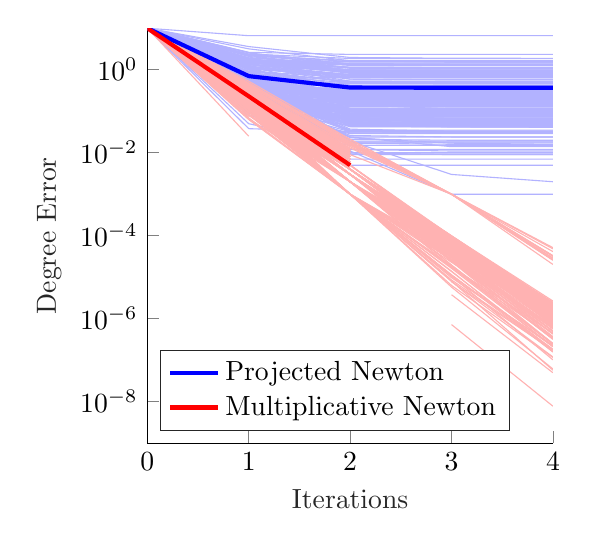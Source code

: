 % This file was created by matlab2tikz.
%
%The latest updates can be retrieved from
%  http://www.mathworks.com/matlabcentral/fileexchange/22022-matlab2tikz-matlab2tikz
%where you can also make suggestions and rate matlab2tikz.
%
\begin{tikzpicture}

\begin{axis}[%
width=2.028in,
height=2.075in,
at={(1.011in,0.642in)},
scale only axis,
unbounded coords=jump,
xmin=0,
xmax=4,
xlabel style={font=\color{white!15!black}},
xlabel={Iterations},
ymode=log,
ymin=1e-09,
ymax=10,
yminorticks=true,
ylabel style={font=\color{white!15!black}},
ylabel={Degree Error},
axis background/.style={fill=white},
title style={font=\bfseries},
% title={Solving Wahba's Problem with Newton's Method},
axis x line*=bottom,
axis y line*=left,
legend style={at={(0.03,0.03)}, anchor=south west, legend cell align=left, align=left, draw=white!15!black}
]
\addplot [color=white!70!blue, forget plot]
  table[row sep=crcr]{%
0	10\\
1	0.245\\
2	0.033\\
3	0.033\\
4	0.033\\
5	nan\\
6	nan\\
7	nan\\
8	nan\\
9	nan\\
10	nan\\
11	nan\\
12	nan\\
13	nan\\
14	nan\\
15	nan\\
16	nan\\
17	nan\\
18	nan\\
19	nan\\
20	nan\\
};
\addplot [color=white!70!blue, forget plot]
  table[row sep=crcr]{%
0	10\\
1	0.257\\
2	0.116\\
3	0.114\\
4	0.114\\
5	nan\\
6	nan\\
7	nan\\
8	nan\\
9	nan\\
10	nan\\
11	nan\\
12	nan\\
13	nan\\
14	nan\\
15	nan\\
16	nan\\
17	nan\\
18	nan\\
19	nan\\
20	nan\\
};
\addplot [color=white!70!blue, forget plot]
  table[row sep=crcr]{%
0	10\\
1	0.501\\
2	0.145\\
3	0.145\\
4	0.145\\
5	nan\\
6	nan\\
7	nan\\
8	nan\\
9	nan\\
10	nan\\
11	nan\\
12	nan\\
13	nan\\
14	nan\\
15	nan\\
16	nan\\
17	nan\\
18	nan\\
19	nan\\
20	nan\\
};
\addplot [color=white!70!blue, forget plot]
  table[row sep=crcr]{%
0	10\\
1	1.274\\
2	0.098\\
3	0.055\\
4	0.053\\
5	nan\\
6	nan\\
7	nan\\
8	nan\\
9	nan\\
10	nan\\
11	nan\\
12	nan\\
13	nan\\
14	nan\\
15	nan\\
16	nan\\
17	nan\\
18	nan\\
19	nan\\
20	nan\\
};
\addplot [color=white!70!blue, forget plot]
  table[row sep=crcr]{%
0	10\\
1	1.551\\
2	0.991\\
3	0.99\\
4	0.99\\
5	nan\\
6	nan\\
7	nan\\
8	nan\\
9	nan\\
10	nan\\
11	nan\\
12	nan\\
13	nan\\
14	nan\\
15	nan\\
16	nan\\
17	nan\\
18	nan\\
19	nan\\
20	nan\\
};
\addplot [color=white!70!blue, forget plot]
  table[row sep=crcr]{%
0	10\\
1	0.322\\
2	0.199\\
3	0.198\\
4	0.198\\
5	nan\\
6	nan\\
7	nan\\
8	nan\\
9	nan\\
10	nan\\
11	nan\\
12	nan\\
13	nan\\
14	nan\\
15	nan\\
16	nan\\
17	nan\\
18	nan\\
19	nan\\
20	nan\\
};
\addplot [color=white!70!blue, forget plot]
  table[row sep=crcr]{%
0	10\\
1	0.489\\
2	0.01\\
3	0.01\\
4	0.01\\
5	nan\\
6	nan\\
7	nan\\
8	nan\\
9	nan\\
10	nan\\
11	nan\\
12	nan\\
13	nan\\
14	nan\\
15	nan\\
16	nan\\
17	nan\\
18	nan\\
19	nan\\
20	nan\\
};
\addplot [color=white!70!blue, forget plot]
  table[row sep=crcr]{%
0	10\\
1	0.296\\
2	0.065\\
3	0.065\\
4	0.065\\
5	nan\\
6	nan\\
7	nan\\
8	nan\\
9	nan\\
10	nan\\
11	nan\\
12	nan\\
13	nan\\
14	nan\\
15	nan\\
16	nan\\
17	nan\\
18	nan\\
19	nan\\
20	nan\\
};
\addplot [color=white!70!blue, forget plot]
  table[row sep=crcr]{%
0	10.0\\
1	3.183\\
2	1.643\\
3	1.532\\
4	1.528\\
5	nan\\
6	nan\\
7	nan\\
8	nan\\
9	nan\\
10	nan\\
11	nan\\
12	nan\\
13	nan\\
14	nan\\
15	nan\\
16	nan\\
17	nan\\
18	nan\\
19	nan\\
20	nan\\
};
\addplot [color=white!70!blue, forget plot]
  table[row sep=crcr]{%
0	10\\
1	1.701\\
2	1.147\\
3	1.14\\
4	1.139\\
5	nan\\
6	nan\\
7	nan\\
8	nan\\
9	nan\\
10	nan\\
11	nan\\
12	nan\\
13	nan\\
14	nan\\
15	nan\\
16	nan\\
17	nan\\
18	nan\\
19	nan\\
20	nan\\
};
\addplot [color=white!70!blue, forget plot]
  table[row sep=crcr]{%
0	10.0\\
1	1.058\\
2	0.307\\
3	0.301\\
4	0.301\\
5	nan\\
6	nan\\
7	nan\\
8	nan\\
9	nan\\
10	nan\\
11	nan\\
12	nan\\
13	nan\\
14	nan\\
15	nan\\
16	nan\\
17	nan\\
18	nan\\
19	nan\\
20	nan\\
};
\addplot [color=white!70!blue, forget plot]
  table[row sep=crcr]{%
0	10.0\\
1	3.614\\
2	1.972\\
3	1.887\\
4	1.884\\
5	nan\\
6	nan\\
7	nan\\
8	nan\\
9	nan\\
10	nan\\
11	nan\\
12	nan\\
13	nan\\
14	nan\\
15	nan\\
16	nan\\
17	nan\\
18	nan\\
19	nan\\
20	nan\\
};
\addplot [color=white!70!blue, forget plot]
  table[row sep=crcr]{%
0	10\\
1	0.257\\
2	0.066\\
3	0.066\\
4	0.066\\
5	nan\\
6	nan\\
7	nan\\
8	nan\\
9	nan\\
10	nan\\
11	nan\\
12	nan\\
13	nan\\
14	nan\\
15	nan\\
16	nan\\
17	nan\\
18	nan\\
19	nan\\
20	nan\\
};
\addplot [color=white!70!blue, forget plot]
  table[row sep=crcr]{%
0	10\\
1	0.47\\
2	0.172\\
3	0.171\\
4	0.171\\
5	nan\\
6	nan\\
7	nan\\
8	nan\\
9	nan\\
10	nan\\
11	nan\\
12	nan\\
13	nan\\
14	nan\\
15	nan\\
16	nan\\
17	nan\\
18	nan\\
19	nan\\
20	nan\\
};
\addplot [color=white!70!blue, forget plot]
  table[row sep=crcr]{%
0	10.0\\
1	1.328\\
2	0.872\\
3	0.864\\
4	0.864\\
5	nan\\
6	nan\\
7	nan\\
8	nan\\
9	nan\\
10	nan\\
11	nan\\
12	nan\\
13	nan\\
14	nan\\
15	nan\\
16	nan\\
17	nan\\
18	nan\\
19	nan\\
20	nan\\
};
\addplot [color=white!70!blue, forget plot]
  table[row sep=crcr]{%
0	10\\
1	0.286\\
2	0.018\\
3	0.018\\
4	0.018\\
5	nan\\
6	nan\\
7	nan\\
8	nan\\
9	nan\\
10	nan\\
11	nan\\
12	nan\\
13	nan\\
14	nan\\
15	nan\\
16	nan\\
17	nan\\
18	nan\\
19	nan\\
20	nan\\
};
\addplot [color=white!70!blue, forget plot]
  table[row sep=crcr]{%
0	10\\
1	1.698\\
2	1.587\\
3	1.587\\
4	1.587\\
5	nan\\
6	nan\\
7	nan\\
8	nan\\
9	nan\\
10	nan\\
11	nan\\
12	nan\\
13	nan\\
14	nan\\
15	nan\\
16	nan\\
17	nan\\
18	nan\\
19	nan\\
20	nan\\
};
\addplot [color=white!70!blue, forget plot]
  table[row sep=crcr]{%
0	10\\
1	0.346\\
2	0.024\\
3	0.014\\
4	0.014\\
5	nan\\
6	nan\\
7	nan\\
8	nan\\
9	nan\\
10	nan\\
11	nan\\
12	nan\\
13	nan\\
14	nan\\
15	nan\\
16	nan\\
17	nan\\
18	nan\\
19	nan\\
20	nan\\
};
\addplot [color=white!70!blue, forget plot]
  table[row sep=crcr]{%
0	10\\
1	0.401\\
2	0.276\\
3	0.276\\
4	0.276\\
5	nan\\
6	nan\\
7	nan\\
8	nan\\
9	nan\\
10	nan\\
11	nan\\
12	nan\\
13	nan\\
14	nan\\
15	nan\\
16	nan\\
17	nan\\
18	nan\\
19	nan\\
20	nan\\
};
\addplot [color=white!70!blue, forget plot]
  table[row sep=crcr]{%
0	10\\
1	1.579\\
2	1.1\\
3	1.085\\
4	1.084\\
5	nan\\
6	nan\\
7	nan\\
8	nan\\
9	nan\\
10	nan\\
11	nan\\
12	nan\\
13	nan\\
14	nan\\
15	nan\\
16	nan\\
17	nan\\
18	nan\\
19	nan\\
20	nan\\
};
\addplot [color=white!70!blue, forget plot]
  table[row sep=crcr]{%
0	10.0\\
1	0.384\\
2	0.357\\
3	0.357\\
4	0.357\\
5	nan\\
6	nan\\
7	nan\\
8	nan\\
9	nan\\
10	nan\\
11	nan\\
12	nan\\
13	nan\\
14	nan\\
15	nan\\
16	nan\\
17	nan\\
18	nan\\
19	nan\\
20	nan\\
};
\addplot [color=white!70!blue, forget plot]
  table[row sep=crcr]{%
0	10\\
1	0.682\\
2	0.362\\
3	0.362\\
4	0.362\\
5	nan\\
6	nan\\
7	nan\\
8	nan\\
9	nan\\
10	nan\\
11	nan\\
12	nan\\
13	nan\\
14	nan\\
15	nan\\
16	nan\\
17	nan\\
18	nan\\
19	nan\\
20	nan\\
};
\addplot [color=white!70!blue, forget plot]
  table[row sep=crcr]{%
0	10.0\\
1	0.151\\
2	0.032\\
3	0.031\\
4	0.031\\
5	nan\\
6	nan\\
7	nan\\
8	nan\\
9	nan\\
10	nan\\
11	nan\\
12	nan\\
13	nan\\
14	nan\\
15	nan\\
16	nan\\
17	nan\\
18	nan\\
19	nan\\
20	nan\\
};
\addplot [color=white!70!blue, forget plot]
  table[row sep=crcr]{%
0	10\\
1	0.598\\
2	0.382\\
3	0.38\\
4	0.38\\
5	nan\\
6	nan\\
7	nan\\
8	nan\\
9	nan\\
10	nan\\
11	nan\\
12	nan\\
13	nan\\
14	nan\\
15	nan\\
16	nan\\
17	nan\\
18	nan\\
19	nan\\
20	nan\\
};
\addplot [color=white!70!blue, forget plot]
  table[row sep=crcr]{%
0	10.0\\
1	0.329\\
2	0.023\\
3	0.017\\
4	0.016\\
5	nan\\
6	nan\\
7	nan\\
8	nan\\
9	nan\\
10	nan\\
11	nan\\
12	nan\\
13	nan\\
14	nan\\
15	nan\\
16	nan\\
17	nan\\
18	nan\\
19	nan\\
20	nan\\
};
\addplot [color=white!70!blue, forget plot]
  table[row sep=crcr]{%
0	10\\
1	0.151\\
2	0.089\\
3	0.089\\
4	0.089\\
5	nan\\
6	nan\\
7	nan\\
8	nan\\
9	nan\\
10	nan\\
11	nan\\
12	nan\\
13	nan\\
14	nan\\
15	nan\\
16	nan\\
17	nan\\
18	nan\\
19	nan\\
20	nan\\
};
\addplot [color=white!70!blue, forget plot]
  table[row sep=crcr]{%
0	10\\
1	0.355\\
2	0.256\\
3	0.256\\
4	0.256\\
5	nan\\
6	nan\\
7	nan\\
8	nan\\
9	nan\\
10	nan\\
11	nan\\
12	nan\\
13	nan\\
14	nan\\
15	nan\\
16	nan\\
17	nan\\
18	nan\\
19	nan\\
20	nan\\
};
\addplot [color=white!70!blue, forget plot]
  table[row sep=crcr]{%
0	10.0\\
1	0.915\\
2	0.648\\
3	0.648\\
4	0.648\\
5	nan\\
6	nan\\
7	nan\\
8	nan\\
9	nan\\
10	nan\\
11	nan\\
12	nan\\
13	nan\\
14	nan\\
15	nan\\
16	nan\\
17	nan\\
18	nan\\
19	nan\\
20	nan\\
};
\addplot [color=white!70!blue, forget plot]
  table[row sep=crcr]{%
0	10.0\\
1	0.498\\
2	0.222\\
3	0.221\\
4	0.221\\
5	nan\\
6	nan\\
7	nan\\
8	nan\\
9	nan\\
10	nan\\
11	nan\\
12	nan\\
13	nan\\
14	nan\\
15	nan\\
16	nan\\
17	nan\\
18	nan\\
19	nan\\
20	nan\\
};
\addplot [color=white!70!blue, forget plot]
  table[row sep=crcr]{%
0	10\\
1	0.29\\
2	0.062\\
3	0.062\\
4	0.062\\
5	nan\\
6	nan\\
7	nan\\
8	nan\\
9	nan\\
10	nan\\
11	nan\\
12	nan\\
13	nan\\
14	nan\\
15	nan\\
16	nan\\
17	nan\\
18	nan\\
19	nan\\
20	nan\\
};
\addplot [color=white!70!blue, forget plot]
  table[row sep=crcr]{%
0	10.0\\
1	0.287\\
2	0.01\\
3	0.009\\
4	0.009\\
5	nan\\
6	nan\\
7	nan\\
8	nan\\
9	nan\\
10	nan\\
11	nan\\
12	nan\\
13	nan\\
14	nan\\
15	nan\\
16	nan\\
17	nan\\
18	nan\\
19	nan\\
20	nan\\
};
\addplot [color=white!70!blue, forget plot]
  table[row sep=crcr]{%
0	10\\
1	1.609\\
2	0.816\\
3	0.801\\
4	0.801\\
5	nan\\
6	nan\\
7	nan\\
8	nan\\
9	nan\\
10	nan\\
11	nan\\
12	nan\\
13	nan\\
14	nan\\
15	nan\\
16	nan\\
17	nan\\
18	nan\\
19	nan\\
20	nan\\
};
\addplot [color=white!70!blue, forget plot]
  table[row sep=crcr]{%
0	10.0\\
1	0.432\\
2	0.085\\
3	0.083\\
4	0.083\\
5	nan\\
6	nan\\
7	nan\\
8	nan\\
9	nan\\
10	nan\\
11	nan\\
12	nan\\
13	nan\\
14	nan\\
15	nan\\
16	nan\\
17	nan\\
18	nan\\
19	nan\\
20	nan\\
};
\addplot [color=white!70!blue, forget plot]
  table[row sep=crcr]{%
0	10\\
1	0.303\\
2	0.244\\
3	0.243\\
4	0.243\\
5	nan\\
6	nan\\
7	nan\\
8	nan\\
9	nan\\
10	nan\\
11	nan\\
12	nan\\
13	nan\\
14	nan\\
15	nan\\
16	nan\\
17	nan\\
18	nan\\
19	nan\\
20	nan\\
};
\addplot [color=white!70!blue, forget plot]
  table[row sep=crcr]{%
0	10.0\\
1	0.214\\
2	0.063\\
3	0.062\\
4	0.062\\
5	nan\\
6	nan\\
7	nan\\
8	nan\\
9	nan\\
10	nan\\
11	nan\\
12	nan\\
13	nan\\
14	nan\\
15	nan\\
16	nan\\
17	nan\\
18	nan\\
19	nan\\
20	nan\\
};
\addplot [color=white!70!blue, forget plot]
  table[row sep=crcr]{%
0	10\\
1	0.343\\
2	0.343\\
3	0.343\\
4	0.343\\
5	nan\\
6	nan\\
7	nan\\
8	nan\\
9	nan\\
10	nan\\
11	nan\\
12	nan\\
13	nan\\
14	nan\\
15	nan\\
16	nan\\
17	nan\\
18	nan\\
19	nan\\
20	nan\\
};
\addplot [color=white!70!blue, forget plot]
  table[row sep=crcr]{%
0	10\\
1	0.05\\
2	0.015\\
3	0.015\\
4	0.015\\
5	nan\\
6	nan\\
7	nan\\
8	nan\\
9	nan\\
10	nan\\
11	nan\\
12	nan\\
13	nan\\
14	nan\\
15	nan\\
16	nan\\
17	nan\\
18	nan\\
19	nan\\
20	nan\\
};
\addplot [color=white!70!blue, forget plot]
  table[row sep=crcr]{%
0	10\\
1	0.34\\
2	0.199\\
3	0.199\\
4	0.199\\
5	nan\\
6	nan\\
7	nan\\
8	nan\\
9	nan\\
10	nan\\
11	nan\\
12	nan\\
13	nan\\
14	nan\\
15	nan\\
16	nan\\
17	nan\\
18	nan\\
19	nan\\
20	nan\\
};
\addplot [color=white!70!blue, forget plot]
  table[row sep=crcr]{%
0	10.0\\
1	0.413\\
2	0.075\\
3	0.068\\
4	0.068\\
5	nan\\
6	nan\\
7	nan\\
8	nan\\
9	nan\\
10	nan\\
11	nan\\
12	nan\\
13	nan\\
14	nan\\
15	nan\\
16	nan\\
17	nan\\
18	nan\\
19	nan\\
20	nan\\
};
\addplot [color=white!70!blue, forget plot]
  table[row sep=crcr]{%
0	10\\
1	1.465\\
2	1.465\\
3	1.465\\
4	1.465\\
5	nan\\
6	nan\\
7	nan\\
8	nan\\
9	nan\\
10	nan\\
11	nan\\
12	nan\\
13	nan\\
14	nan\\
15	nan\\
16	nan\\
17	nan\\
18	nan\\
19	nan\\
20	nan\\
};
\addplot [color=white!70!blue, forget plot]
  table[row sep=crcr]{%
0	10\\
1	0.179\\
2	0.06\\
3	0.06\\
4	0.06\\
5	nan\\
6	nan\\
7	nan\\
8	nan\\
9	nan\\
10	nan\\
11	nan\\
12	nan\\
13	nan\\
14	nan\\
15	nan\\
16	nan\\
17	nan\\
18	nan\\
19	nan\\
20	nan\\
};
\addplot [color=white!70!blue, forget plot]
  table[row sep=crcr]{%
0	10.0\\
1	2.626\\
2	2.338\\
3	2.338\\
4	2.338\\
5	nan\\
6	nan\\
7	nan\\
8	nan\\
9	nan\\
10	nan\\
11	nan\\
12	nan\\
13	nan\\
14	nan\\
15	nan\\
16	nan\\
17	nan\\
18	nan\\
19	nan\\
20	nan\\
};
\addplot [color=white!70!blue, forget plot]
  table[row sep=crcr]{%
0	10\\
1	0.329\\
2	0.33\\
3	0.33\\
4	0.33\\
5	nan\\
6	nan\\
7	nan\\
8	nan\\
9	nan\\
10	nan\\
11	nan\\
12	nan\\
13	nan\\
14	nan\\
15	nan\\
16	nan\\
17	nan\\
18	nan\\
19	nan\\
20	nan\\
};
\addplot [color=white!70!blue, forget plot]
  table[row sep=crcr]{%
0	10\\
1	0.461\\
2	0.461\\
3	0.461\\
4	0.461\\
5	nan\\
6	nan\\
7	nan\\
8	nan\\
9	nan\\
10	nan\\
11	nan\\
12	nan\\
13	nan\\
14	nan\\
15	nan\\
16	nan\\
17	nan\\
18	nan\\
19	nan\\
20	nan\\
};
\addplot [color=white!70!blue, forget plot]
  table[row sep=crcr]{%
0	10.0\\
1	0.303\\
2	0.019\\
3	0.019\\
4	0.019\\
5	nan\\
6	nan\\
7	nan\\
8	nan\\
9	nan\\
10	nan\\
11	nan\\
12	nan\\
13	nan\\
14	nan\\
15	nan\\
16	nan\\
17	nan\\
18	nan\\
19	nan\\
20	nan\\
};
\addplot [color=white!70!blue, forget plot]
  table[row sep=crcr]{%
0	10\\
1	0.212\\
2	0.06\\
3	0.059\\
4	0.059\\
5	nan\\
6	nan\\
7	nan\\
8	nan\\
9	nan\\
10	nan\\
11	nan\\
12	nan\\
13	nan\\
14	nan\\
15	nan\\
16	nan\\
17	nan\\
18	nan\\
19	nan\\
20	nan\\
};
\addplot [color=white!70!blue, forget plot]
  table[row sep=crcr]{%
0	10\\
1	0.491\\
2	0.157\\
3	0.155\\
4	0.155\\
5	nan\\
6	nan\\
7	nan\\
8	nan\\
9	nan\\
10	nan\\
11	nan\\
12	nan\\
13	nan\\
14	nan\\
15	nan\\
16	nan\\
17	nan\\
18	nan\\
19	nan\\
20	nan\\
};
\addplot [color=white!70!blue, forget plot]
  table[row sep=crcr]{%
0	10.0\\
1	0.593\\
2	0.052\\
3	0.042\\
4	0.041\\
5	nan\\
6	nan\\
7	nan\\
8	nan\\
9	nan\\
10	nan\\
11	nan\\
12	nan\\
13	nan\\
14	nan\\
15	nan\\
16	nan\\
17	nan\\
18	nan\\
19	nan\\
20	nan\\
};
\addplot [color=white!70!blue, forget plot]
  table[row sep=crcr]{%
0	10\\
1	0.244\\
2	0.024\\
3	0.024\\
4	0.024\\
5	nan\\
6	nan\\
7	nan\\
8	nan\\
9	nan\\
10	nan\\
11	nan\\
12	nan\\
13	nan\\
14	nan\\
15	nan\\
16	nan\\
17	nan\\
18	nan\\
19	nan\\
20	nan\\
};
\addplot [color=white!70!blue, forget plot]
  table[row sep=crcr]{%
0	10\\
1	0.786\\
2	0.352\\
3	0.35\\
4	0.35\\
5	nan\\
6	nan\\
7	nan\\
8	nan\\
9	nan\\
10	nan\\
11	nan\\
12	nan\\
13	nan\\
14	nan\\
15	nan\\
16	nan\\
17	nan\\
18	nan\\
19	nan\\
20	nan\\
};
\addplot [color=white!70!blue, forget plot]
  table[row sep=crcr]{%
0	10\\
1	0.337\\
2	0.062\\
3	0.056\\
4	0.056\\
5	nan\\
6	nan\\
7	nan\\
8	nan\\
9	nan\\
10	nan\\
11	nan\\
12	nan\\
13	nan\\
14	nan\\
15	nan\\
16	nan\\
17	nan\\
18	nan\\
19	nan\\
20	nan\\
};
\addplot [color=white!70!blue, forget plot]
  table[row sep=crcr]{%
0	10.0\\
1	1.642\\
2	1.367\\
3	1.358\\
4	1.358\\
5	nan\\
6	nan\\
7	nan\\
8	nan\\
9	nan\\
10	nan\\
11	nan\\
12	nan\\
13	nan\\
14	nan\\
15	nan\\
16	nan\\
17	nan\\
18	nan\\
19	nan\\
20	nan\\
};
\addplot [color=white!70!blue, forget plot]
  table[row sep=crcr]{%
0	10.0\\
1	0.038\\
2	0.032\\
3	0.032\\
4	0.032\\
5	nan\\
6	nan\\
7	nan\\
8	nan\\
9	nan\\
10	nan\\
11	nan\\
12	nan\\
13	nan\\
14	nan\\
15	nan\\
16	nan\\
17	nan\\
18	nan\\
19	nan\\
20	nan\\
};
\addplot [color=white!70!blue, forget plot]
  table[row sep=crcr]{%
0	10.0\\
1	0.17\\
2	0.072\\
3	0.073\\
4	0.073\\
5	nan\\
6	nan\\
7	nan\\
8	nan\\
9	nan\\
10	nan\\
11	nan\\
12	nan\\
13	nan\\
14	nan\\
15	nan\\
16	nan\\
17	nan\\
18	nan\\
19	nan\\
20	nan\\
};
\addplot [color=white!70!blue, forget plot]
  table[row sep=crcr]{%
0	10\\
1	1.876\\
2	0.982\\
3	0.967\\
4	0.967\\
5	nan\\
6	nan\\
7	nan\\
8	nan\\
9	nan\\
10	nan\\
11	nan\\
12	nan\\
13	nan\\
14	nan\\
15	nan\\
16	nan\\
17	nan\\
18	nan\\
19	nan\\
20	nan\\
};
\addplot [color=white!70!blue, forget plot]
  table[row sep=crcr]{%
0	10\\
1	0.287\\
2	0.113\\
3	0.111\\
4	0.11\\
5	nan\\
6	nan\\
7	nan\\
8	nan\\
9	nan\\
10	nan\\
11	nan\\
12	nan\\
13	nan\\
14	nan\\
15	nan\\
16	nan\\
17	nan\\
18	nan\\
19	nan\\
20	nan\\
};
\addplot [color=white!70!blue, forget plot]
  table[row sep=crcr]{%
0	10\\
1	0.317\\
2	0.091\\
3	0.091\\
4	0.091\\
5	nan\\
6	nan\\
7	nan\\
8	nan\\
9	nan\\
10	nan\\
11	nan\\
12	nan\\
13	nan\\
14	nan\\
15	nan\\
16	nan\\
17	nan\\
18	nan\\
19	nan\\
20	nan\\
};
\addplot [color=white!70!blue, forget plot]
  table[row sep=crcr]{%
0	10\\
1	0.226\\
2	0.116\\
3	0.116\\
4	0.116\\
5	nan\\
6	nan\\
7	nan\\
8	nan\\
9	nan\\
10	nan\\
11	nan\\
12	nan\\
13	nan\\
14	nan\\
15	nan\\
16	nan\\
17	nan\\
18	nan\\
19	nan\\
20	nan\\
};
\addplot [color=white!70!blue, forget plot]
  table[row sep=crcr]{%
0	10.0\\
1	0.23\\
2	0.082\\
3	0.08\\
4	0.08\\
5	nan\\
6	nan\\
7	nan\\
8	nan\\
9	nan\\
10	nan\\
11	nan\\
12	nan\\
13	nan\\
14	nan\\
15	nan\\
16	nan\\
17	nan\\
18	nan\\
19	nan\\
20	nan\\
};
\addplot [color=white!70!blue, forget plot]
  table[row sep=crcr]{%
0	10\\
1	0.562\\
2	0.2\\
3	0.2\\
4	0.2\\
5	nan\\
6	nan\\
7	nan\\
8	nan\\
9	nan\\
10	nan\\
11	nan\\
12	nan\\
13	nan\\
14	nan\\
15	nan\\
16	nan\\
17	nan\\
18	nan\\
19	nan\\
20	nan\\
};
\addplot [color=white!70!blue, forget plot]
  table[row sep=crcr]{%
0	10\\
1	0.433\\
2	0.187\\
3	0.179\\
4	0.179\\
5	nan\\
6	nan\\
7	nan\\
8	nan\\
9	nan\\
10	nan\\
11	nan\\
12	nan\\
13	nan\\
14	nan\\
15	nan\\
16	nan\\
17	nan\\
18	nan\\
19	nan\\
20	nan\\
};
\addplot [color=white!70!blue, forget plot]
  table[row sep=crcr]{%
0	10\\
1	0.318\\
2	0.102\\
3	0.102\\
4	0.102\\
5	nan\\
6	nan\\
7	nan\\
8	nan\\
9	nan\\
10	nan\\
11	nan\\
12	nan\\
13	nan\\
14	nan\\
15	nan\\
16	nan\\
17	nan\\
18	nan\\
19	nan\\
20	nan\\
};
\addplot [color=white!70!blue, forget plot]
  table[row sep=crcr]{%
0	10\\
1	0.838\\
2	0.019\\
3	0.003\\
4	0.002\\
5	nan\\
6	nan\\
7	nan\\
8	nan\\
9	nan\\
10	nan\\
11	nan\\
12	nan\\
13	nan\\
14	nan\\
15	nan\\
16	nan\\
17	nan\\
18	nan\\
19	nan\\
20	nan\\
};
\addplot [color=white!70!blue, forget plot]
  table[row sep=crcr]{%
0	10\\
1	0.321\\
2	0.319\\
3	0.319\\
4	0.319\\
5	nan\\
6	nan\\
7	nan\\
8	nan\\
9	nan\\
10	nan\\
11	nan\\
12	nan\\
13	nan\\
14	nan\\
15	nan\\
16	nan\\
17	nan\\
18	nan\\
19	nan\\
20	nan\\
};
\addplot [color=white!70!blue, forget plot]
  table[row sep=crcr]{%
0	10.0\\
1	0.37\\
2	0.032\\
3	0.032\\
4	0.032\\
5	nan\\
6	nan\\
7	nan\\
8	nan\\
9	nan\\
10	nan\\
11	nan\\
12	nan\\
13	nan\\
14	nan\\
15	nan\\
16	nan\\
17	nan\\
18	nan\\
19	nan\\
20	nan\\
};
\addplot [color=white!70!blue, forget plot]
  table[row sep=crcr]{%
0	10\\
1	0.27\\
2	0.048\\
3	0.048\\
4	0.048\\
5	nan\\
6	nan\\
7	nan\\
8	nan\\
9	nan\\
10	nan\\
11	nan\\
12	nan\\
13	nan\\
14	nan\\
15	nan\\
16	nan\\
17	nan\\
18	nan\\
19	nan\\
20	nan\\
};
\addplot [color=white!70!blue, forget plot]
  table[row sep=crcr]{%
0	10\\
1	2.552\\
2	1.369\\
3	1.328\\
4	1.327\\
5	nan\\
6	nan\\
7	nan\\
8	nan\\
9	nan\\
10	nan\\
11	nan\\
12	nan\\
13	nan\\
14	nan\\
15	nan\\
16	nan\\
17	nan\\
18	nan\\
19	nan\\
20	nan\\
};
\addplot [color=white!70!blue, forget plot]
  table[row sep=crcr]{%
0	10\\
1	0.297\\
2	0.005\\
3	0.005\\
4	0.005\\
5	nan\\
6	nan\\
7	nan\\
8	nan\\
9	nan\\
10	nan\\
11	nan\\
12	nan\\
13	nan\\
14	nan\\
15	nan\\
16	nan\\
17	nan\\
18	nan\\
19	nan\\
20	nan\\
};
\addplot [color=white!70!blue, forget plot]
  table[row sep=crcr]{%
0	10\\
1	0.098\\
2	0.046\\
3	0.046\\
4	0.046\\
5	nan\\
6	nan\\
7	nan\\
8	nan\\
9	nan\\
10	nan\\
11	nan\\
12	nan\\
13	nan\\
14	nan\\
15	nan\\
16	nan\\
17	nan\\
18	nan\\
19	nan\\
20	nan\\
};
\addplot [color=white!70!blue, forget plot]
  table[row sep=crcr]{%
0	10\\
1	0.451\\
2	0.209\\
3	0.209\\
4	0.209\\
5	nan\\
6	nan\\
7	nan\\
8	nan\\
9	nan\\
10	nan\\
11	nan\\
12	nan\\
13	nan\\
14	nan\\
15	nan\\
16	nan\\
17	nan\\
18	nan\\
19	nan\\
20	nan\\
};
\addplot [color=white!70!blue, forget plot]
  table[row sep=crcr]{%
0	10\\
1	0.822\\
2	0.532\\
3	0.529\\
4	0.529\\
5	nan\\
6	nan\\
7	nan\\
8	nan\\
9	nan\\
10	nan\\
11	nan\\
12	nan\\
13	nan\\
14	nan\\
15	nan\\
16	nan\\
17	nan\\
18	nan\\
19	nan\\
20	nan\\
};
\addplot [color=white!70!blue, forget plot]
  table[row sep=crcr]{%
0	10\\
1	0.518\\
2	0.012\\
3	0.012\\
4	0.012\\
5	nan\\
6	nan\\
7	nan\\
8	nan\\
9	nan\\
10	nan\\
11	nan\\
12	nan\\
13	nan\\
14	nan\\
15	nan\\
16	nan\\
17	nan\\
18	nan\\
19	nan\\
20	nan\\
};
\addplot [color=white!70!blue, forget plot]
  table[row sep=crcr]{%
0	10\\
1	2.395\\
2	1.867\\
3	1.856\\
4	1.856\\
5	nan\\
6	nan\\
7	nan\\
8	nan\\
9	nan\\
10	nan\\
11	nan\\
12	nan\\
13	nan\\
14	nan\\
15	nan\\
16	nan\\
17	nan\\
18	nan\\
19	nan\\
20	nan\\
};
\addplot [color=white!70!blue, forget plot]
  table[row sep=crcr]{%
0	10\\
1	0.318\\
2	0.208\\
3	0.207\\
4	0.207\\
5	nan\\
6	nan\\
7	nan\\
8	nan\\
9	nan\\
10	nan\\
11	nan\\
12	nan\\
13	nan\\
14	nan\\
15	nan\\
16	nan\\
17	nan\\
18	nan\\
19	nan\\
20	nan\\
};
\addplot [color=white!70!blue, forget plot]
  table[row sep=crcr]{%
0	10.0\\
1	0.469\\
2	0.034\\
3	0.032\\
4	0.032\\
5	nan\\
6	nan\\
7	nan\\
8	nan\\
9	nan\\
10	nan\\
11	nan\\
12	nan\\
13	nan\\
14	nan\\
15	nan\\
16	nan\\
17	nan\\
18	nan\\
19	nan\\
20	nan\\
};
\addplot [color=white!70!blue, forget plot]
  table[row sep=crcr]{%
0	10\\
1	0.552\\
2	0.382\\
3	0.382\\
4	0.382\\
5	nan\\
6	nan\\
7	nan\\
8	nan\\
9	nan\\
10	nan\\
11	nan\\
12	nan\\
13	nan\\
14	nan\\
15	nan\\
16	nan\\
17	nan\\
18	nan\\
19	nan\\
20	nan\\
};
\addplot [color=white!70!blue, forget plot]
  table[row sep=crcr]{%
0	10\\
1	0.217\\
2	0.141\\
3	0.14\\
4	0.14\\
5	nan\\
6	nan\\
7	nan\\
8	nan\\
9	nan\\
10	nan\\
11	nan\\
12	nan\\
13	nan\\
14	nan\\
15	nan\\
16	nan\\
17	nan\\
18	nan\\
19	nan\\
20	nan\\
};
\addplot [color=white!70!blue, forget plot]
  table[row sep=crcr]{%
0	10\\
1	0.373\\
2	0.189\\
3	0.188\\
4	0.188\\
5	nan\\
6	nan\\
7	nan\\
8	nan\\
9	nan\\
10	nan\\
11	nan\\
12	nan\\
13	nan\\
14	nan\\
15	nan\\
16	nan\\
17	nan\\
18	nan\\
19	nan\\
20	nan\\
};
\addplot [color=white!70!blue, forget plot]
  table[row sep=crcr]{%
0	10.0\\
1	0.443\\
2	0.253\\
3	0.251\\
4	0.251\\
5	nan\\
6	nan\\
7	nan\\
8	nan\\
9	nan\\
10	nan\\
11	nan\\
12	nan\\
13	nan\\
14	nan\\
15	nan\\
16	nan\\
17	nan\\
18	nan\\
19	nan\\
20	nan\\
};
\addplot [color=white!70!blue, forget plot]
  table[row sep=crcr]{%
0	10\\
1	0.205\\
2	0.099\\
3	0.097\\
4	0.097\\
5	nan\\
6	nan\\
7	nan\\
8	nan\\
9	nan\\
10	nan\\
11	nan\\
12	nan\\
13	nan\\
14	nan\\
15	nan\\
16	nan\\
17	nan\\
18	nan\\
19	nan\\
20	nan\\
};
\addplot [color=white!70!blue, forget plot]
  table[row sep=crcr]{%
0	10\\
1	1.448\\
2	0.915\\
3	0.908\\
4	0.908\\
5	nan\\
6	nan\\
7	nan\\
8	nan\\
9	nan\\
10	nan\\
11	nan\\
12	nan\\
13	nan\\
14	nan\\
15	nan\\
16	nan\\
17	nan\\
18	nan\\
19	nan\\
20	nan\\
};
\addplot [color=white!70!blue, forget plot]
  table[row sep=crcr]{%
0	10\\
1	0.456\\
2	0.456\\
3	0.456\\
4	0.456\\
5	nan\\
6	nan\\
7	nan\\
8	nan\\
9	nan\\
10	nan\\
11	nan\\
12	nan\\
13	nan\\
14	nan\\
15	nan\\
16	nan\\
17	nan\\
18	nan\\
19	nan\\
20	nan\\
};
\addplot [color=white!70!blue, forget plot]
  table[row sep=crcr]{%
0	10.0\\
1	0.08\\
2	0.018\\
3	0.018\\
4	0.018\\
5	nan\\
6	nan\\
7	nan\\
8	nan\\
9	nan\\
10	nan\\
11	nan\\
12	nan\\
13	nan\\
14	nan\\
15	nan\\
16	nan\\
17	nan\\
18	nan\\
19	nan\\
20	nan\\
};
\addplot [color=white!70!blue, forget plot]
  table[row sep=crcr]{%
0	10\\
1	1.47\\
2	1.138\\
3	1.134\\
4	1.134\\
5	nan\\
6	nan\\
7	nan\\
8	nan\\
9	nan\\
10	nan\\
11	nan\\
12	nan\\
13	nan\\
14	nan\\
15	nan\\
16	nan\\
17	nan\\
18	nan\\
19	nan\\
20	nan\\
};
\addplot [color=white!70!blue, forget plot]
  table[row sep=crcr]{%
0	10\\
1	0.109\\
2	0.03\\
3	0.03\\
4	0.03\\
5	nan\\
6	nan\\
7	nan\\
8	nan\\
9	nan\\
10	nan\\
11	nan\\
12	nan\\
13	nan\\
14	nan\\
15	nan\\
16	nan\\
17	nan\\
18	nan\\
19	nan\\
20	nan\\
};
\addplot [color=white!70!blue, forget plot]
  table[row sep=crcr]{%
0	10\\
1	0.457\\
2	0.149\\
3	0.149\\
4	0.149\\
5	nan\\
6	nan\\
7	nan\\
8	nan\\
9	nan\\
10	nan\\
11	nan\\
12	nan\\
13	nan\\
14	nan\\
15	nan\\
16	nan\\
17	nan\\
18	nan\\
19	nan\\
20	nan\\
};
\addplot [color=white!70!blue, forget plot]
  table[row sep=crcr]{%
0	10\\
1	0.645\\
2	0.645\\
3	0.645\\
4	0.645\\
5	nan\\
6	nan\\
7	nan\\
8	nan\\
9	nan\\
10	nan\\
11	nan\\
12	nan\\
13	nan\\
14	nan\\
15	nan\\
16	nan\\
17	nan\\
18	nan\\
19	nan\\
20	nan\\
};
\addplot [color=white!70!blue, forget plot]
  table[row sep=crcr]{%
0	10\\
1	1.71\\
2	0.592\\
3	0.572\\
4	0.572\\
5	nan\\
6	nan\\
7	nan\\
8	nan\\
9	nan\\
10	nan\\
11	nan\\
12	nan\\
13	nan\\
14	nan\\
15	nan\\
16	nan\\
17	nan\\
18	nan\\
19	nan\\
20	nan\\
};
\addplot [color=white!70!blue, forget plot]
  table[row sep=crcr]{%
0	10.0\\
1	1.571\\
2	0.913\\
3	0.899\\
4	0.899\\
5	nan\\
6	nan\\
7	nan\\
8	nan\\
9	nan\\
10	nan\\
11	nan\\
12	nan\\
13	nan\\
14	nan\\
15	nan\\
16	nan\\
17	nan\\
18	nan\\
19	nan\\
20	nan\\
};
\addplot [color=white!70!blue, forget plot]
  table[row sep=crcr]{%
0	10\\
1	0.35\\
2	0.08\\
3	0.078\\
4	0.078\\
5	nan\\
6	nan\\
7	nan\\
8	nan\\
9	nan\\
10	nan\\
11	nan\\
12	nan\\
13	nan\\
14	nan\\
15	nan\\
16	nan\\
17	nan\\
18	nan\\
19	nan\\
20	nan\\
};
\addplot [color=white!70!blue, forget plot]
  table[row sep=crcr]{%
0	10\\
1	0.979\\
2	0.5\\
3	0.5\\
4	0.5\\
5	nan\\
6	nan\\
7	nan\\
8	nan\\
9	nan\\
10	nan\\
11	nan\\
12	nan\\
13	nan\\
14	nan\\
15	nan\\
16	nan\\
17	nan\\
18	nan\\
19	nan\\
20	nan\\
};
\addplot [color=white!70!blue, forget plot]
  table[row sep=crcr]{%
0	10\\
1	0.241\\
2	0.05\\
3	0.049\\
4	0.049\\
5	nan\\
6	nan\\
7	nan\\
8	nan\\
9	nan\\
10	nan\\
11	nan\\
12	nan\\
13	nan\\
14	nan\\
15	nan\\
16	nan\\
17	nan\\
18	nan\\
19	nan\\
20	nan\\
};
\addplot [color=white!70!blue, forget plot]
  table[row sep=crcr]{%
0	10\\
1	1.739\\
2	0.983\\
3	0.965\\
4	0.964\\
5	nan\\
6	nan\\
7	nan\\
8	nan\\
9	nan\\
10	nan\\
11	nan\\
12	nan\\
13	nan\\
14	nan\\
15	nan\\
16	nan\\
17	nan\\
18	nan\\
19	nan\\
20	nan\\
};
\addplot [color=white!70!blue, forget plot]
  table[row sep=crcr]{%
0	10\\
1	0.285\\
2	0.083\\
3	0.082\\
4	0.082\\
5	nan\\
6	nan\\
7	nan\\
8	nan\\
9	nan\\
10	nan\\
11	nan\\
12	nan\\
13	nan\\
14	nan\\
15	nan\\
16	nan\\
17	nan\\
18	nan\\
19	nan\\
20	nan\\
};
\addplot [color=white!70!blue, forget plot]
  table[row sep=crcr]{%
0	10\\
1	0.427\\
2	0.169\\
3	0.168\\
4	0.168\\
5	nan\\
6	nan\\
7	nan\\
8	nan\\
9	nan\\
10	nan\\
11	nan\\
12	nan\\
13	nan\\
14	nan\\
15	nan\\
16	nan\\
17	nan\\
18	nan\\
19	nan\\
20	nan\\
};
\addplot [color=white!70!blue, forget plot]
  table[row sep=crcr]{%
0	10.0\\
1	0.206\\
2	0.19\\
3	0.188\\
4	0.188\\
5	nan\\
6	nan\\
7	nan\\
8	nan\\
9	nan\\
10	nan\\
11	nan\\
12	nan\\
13	nan\\
14	nan\\
15	nan\\
16	nan\\
17	nan\\
18	nan\\
19	nan\\
20	nan\\
};
\addplot [color=white!70!blue, forget plot]
  table[row sep=crcr]{%
0	10\\
1	0.453\\
2	0.188\\
3	0.186\\
4	0.186\\
5	nan\\
6	nan\\
7	nan\\
8	nan\\
9	nan\\
10	nan\\
11	nan\\
12	nan\\
13	nan\\
14	nan\\
15	nan\\
16	nan\\
17	nan\\
18	nan\\
19	nan\\
20	nan\\
};
\addplot [color=white!70!blue, forget plot]
  table[row sep=crcr]{%
0	10.0\\
1	0.13\\
2	0.009\\
3	0.009\\
4	0.009\\
5	nan\\
6	nan\\
7	nan\\
8	nan\\
9	nan\\
10	nan\\
11	nan\\
12	nan\\
13	nan\\
14	nan\\
15	nan\\
16	nan\\
17	nan\\
18	nan\\
19	nan\\
20	nan\\
};
\addplot [color=white!70!blue, forget plot]
  table[row sep=crcr]{%
0	10\\
1	1.256\\
2	0.473\\
3	0.458\\
4	0.458\\
5	nan\\
6	nan\\
7	nan\\
8	nan\\
9	nan\\
10	nan\\
11	nan\\
12	nan\\
13	nan\\
14	nan\\
15	nan\\
16	nan\\
17	nan\\
18	nan\\
19	nan\\
20	nan\\
};
\addplot [color=white!70!blue, forget plot]
  table[row sep=crcr]{%
0	10.0\\
1	0.215\\
2	0.074\\
3	0.073\\
4	0.073\\
5	nan\\
6	nan\\
7	nan\\
8	nan\\
9	nan\\
10	nan\\
11	nan\\
12	nan\\
13	nan\\
14	nan\\
15	nan\\
16	nan\\
17	nan\\
18	nan\\
19	nan\\
20	nan\\
};
\addplot [color=white!70!blue, forget plot]
  table[row sep=crcr]{%
0	10.0\\
1	2.244\\
2	1.33\\
3	1.312\\
4	1.311\\
5	nan\\
6	nan\\
7	nan\\
8	nan\\
9	nan\\
10	nan\\
11	nan\\
12	nan\\
13	nan\\
14	nan\\
15	nan\\
16	nan\\
17	nan\\
18	nan\\
19	nan\\
20	nan\\
};
\addplot [color=white!70!blue, forget plot]
  table[row sep=crcr]{%
0	10\\
1	0.418\\
2	0.062\\
3	0.055\\
4	0.055\\
5	nan\\
6	nan\\
7	nan\\
8	nan\\
9	nan\\
10	nan\\
11	nan\\
12	nan\\
13	nan\\
14	nan\\
15	nan\\
16	nan\\
17	nan\\
18	nan\\
19	nan\\
20	nan\\
};
\addplot [color=white!70!blue, forget plot]
  table[row sep=crcr]{%
0	10\\
1	0.354\\
2	0.257\\
3	0.257\\
4	0.257\\
5	nan\\
6	nan\\
7	nan\\
8	nan\\
9	nan\\
10	nan\\
11	nan\\
12	nan\\
13	nan\\
14	nan\\
15	nan\\
16	nan\\
17	nan\\
18	nan\\
19	nan\\
20	nan\\
};
\addplot [color=white!70!blue, forget plot]
  table[row sep=crcr]{%
0	10\\
1	0.496\\
2	0.29\\
3	0.29\\
4	0.29\\
5	nan\\
6	nan\\
7	nan\\
8	nan\\
9	nan\\
10	nan\\
11	nan\\
12	nan\\
13	nan\\
14	nan\\
15	nan\\
16	nan\\
17	nan\\
18	nan\\
19	nan\\
20	nan\\
};
\addplot [color=white!70!blue, forget plot]
  table[row sep=crcr]{%
0	10\\
1	2.214\\
2	1.657\\
3	1.652\\
4	1.652\\
5	nan\\
6	nan\\
7	nan\\
8	nan\\
9	nan\\
10	nan\\
11	nan\\
12	nan\\
13	nan\\
14	nan\\
15	nan\\
16	nan\\
17	nan\\
18	nan\\
19	nan\\
20	nan\\
};
\addplot [color=white!70!blue, forget plot]
  table[row sep=crcr]{%
0	10.0\\
1	0.267\\
2	0.081\\
3	0.078\\
4	0.078\\
5	nan\\
6	nan\\
7	nan\\
8	nan\\
9	nan\\
10	nan\\
11	nan\\
12	nan\\
13	nan\\
14	nan\\
15	nan\\
16	nan\\
17	nan\\
18	nan\\
19	nan\\
20	nan\\
};
\addplot [color=white!70!blue, forget plot]
  table[row sep=crcr]{%
0	10\\
1	0.678\\
2	0.362\\
3	0.362\\
4	0.362\\
5	nan\\
6	nan\\
7	nan\\
8	nan\\
9	nan\\
10	nan\\
11	nan\\
12	nan\\
13	nan\\
14	nan\\
15	nan\\
16	nan\\
17	nan\\
18	nan\\
19	nan\\
20	nan\\
};
\addplot [color=white!70!blue, forget plot]
  table[row sep=crcr]{%
0	10.0\\
1	0.776\\
2	0.407\\
3	0.407\\
4	0.407\\
5	nan\\
6	nan\\
7	nan\\
8	nan\\
9	nan\\
10	nan\\
11	nan\\
12	nan\\
13	nan\\
14	nan\\
15	nan\\
16	nan\\
17	nan\\
18	nan\\
19	nan\\
20	nan\\
};
\addplot [color=white!70!blue, forget plot]
  table[row sep=crcr]{%
0	10\\
1	0.419\\
2	0.237\\
3	0.237\\
4	0.237\\
5	nan\\
6	nan\\
7	nan\\
8	nan\\
9	nan\\
10	nan\\
11	nan\\
12	nan\\
13	nan\\
14	nan\\
15	nan\\
16	nan\\
17	nan\\
18	nan\\
19	nan\\
20	nan\\
};
\addplot [color=white!70!blue, forget plot]
  table[row sep=crcr]{%
0	10.0\\
1	0.557\\
2	0.264\\
3	0.264\\
4	0.264\\
5	nan\\
6	nan\\
7	nan\\
8	nan\\
9	nan\\
10	nan\\
11	nan\\
12	nan\\
13	nan\\
14	nan\\
15	nan\\
16	nan\\
17	nan\\
18	nan\\
19	nan\\
20	nan\\
};
\addplot [color=white!70!blue, forget plot]
  table[row sep=crcr]{%
0	10\\
1	6.608\\
2	6.631\\
3	6.631\\
4	6.631\\
5	nan\\
6	nan\\
7	nan\\
8	nan\\
9	nan\\
10	nan\\
11	nan\\
12	nan\\
13	nan\\
14	nan\\
15	nan\\
16	nan\\
17	nan\\
18	nan\\
19	nan\\
20	nan\\
};
\addplot [color=white!70!blue, forget plot]
  table[row sep=crcr]{%
0	10.0\\
1	0.521\\
2	0.059\\
3	0.059\\
4	0.059\\
5	nan\\
6	nan\\
7	nan\\
8	nan\\
9	nan\\
10	nan\\
11	nan\\
12	nan\\
13	nan\\
14	nan\\
15	nan\\
16	nan\\
17	nan\\
18	nan\\
19	nan\\
20	nan\\
};
\addplot [color=white!70!blue, forget plot]
  table[row sep=crcr]{%
0	10\\
1	0.63\\
2	0.139\\
3	0.136\\
4	0.136\\
5	nan\\
6	nan\\
7	nan\\
8	nan\\
9	nan\\
10	nan\\
11	nan\\
12	nan\\
13	nan\\
14	nan\\
15	nan\\
16	nan\\
17	nan\\
18	nan\\
19	nan\\
20	nan\\
};
\addplot [color=white!70!blue, forget plot]
  table[row sep=crcr]{%
0	10\\
1	0.228\\
2	0.065\\
3	0.064\\
4	0.064\\
5	nan\\
6	nan\\
7	nan\\
8	nan\\
9	nan\\
10	nan\\
11	nan\\
12	nan\\
13	nan\\
14	nan\\
15	nan\\
16	nan\\
17	nan\\
18	nan\\
19	nan\\
20	nan\\
};
\addplot [color=white!70!blue, forget plot]
  table[row sep=crcr]{%
0	10.0\\
1	0.482\\
2	0.479\\
3	0.479\\
4	0.479\\
5	nan\\
6	nan\\
7	nan\\
8	nan\\
9	nan\\
10	nan\\
11	nan\\
12	nan\\
13	nan\\
14	nan\\
15	nan\\
16	nan\\
17	nan\\
18	nan\\
19	nan\\
20	nan\\
};
\addplot [color=white!70!blue, forget plot]
  table[row sep=crcr]{%
0	10\\
1	0.149\\
2	0.017\\
3	0.016\\
4	0.016\\
5	nan\\
6	nan\\
7	nan\\
8	nan\\
9	nan\\
10	nan\\
11	nan\\
12	nan\\
13	nan\\
14	nan\\
15	nan\\
16	nan\\
17	nan\\
18	nan\\
19	nan\\
20	nan\\
};
\addplot [color=white!70!blue, forget plot]
  table[row sep=crcr]{%
0	10.0\\
1	0.326\\
2	0.212\\
3	0.211\\
4	0.211\\
5	nan\\
6	nan\\
7	nan\\
8	nan\\
9	nan\\
10	nan\\
11	nan\\
12	nan\\
13	nan\\
14	nan\\
15	nan\\
16	nan\\
17	nan\\
18	nan\\
19	nan\\
20	nan\\
};
\addplot [color=white!70!blue, forget plot]
  table[row sep=crcr]{%
0	10\\
1	1.764\\
2	0.952\\
3	0.937\\
4	0.937\\
5	nan\\
6	nan\\
7	nan\\
8	nan\\
9	nan\\
10	nan\\
11	nan\\
12	nan\\
13	nan\\
14	nan\\
15	nan\\
16	nan\\
17	nan\\
18	nan\\
19	nan\\
20	nan\\
};
\addplot [color=white!70!blue, forget plot]
  table[row sep=crcr]{%
0	10\\
1	1.215\\
2	0.67\\
3	0.666\\
4	0.666\\
5	nan\\
6	nan\\
7	nan\\
8	nan\\
9	nan\\
10	nan\\
11	nan\\
12	nan\\
13	nan\\
14	nan\\
15	nan\\
16	nan\\
17	nan\\
18	nan\\
19	nan\\
20	nan\\
};
\addplot [color=white!70!blue, forget plot]
  table[row sep=crcr]{%
0	10.0\\
1	0.819\\
2	0.253\\
3	0.247\\
4	0.247\\
5	nan\\
6	nan\\
7	nan\\
8	nan\\
9	nan\\
10	nan\\
11	nan\\
12	nan\\
13	nan\\
14	nan\\
15	nan\\
16	nan\\
17	nan\\
18	nan\\
19	nan\\
20	nan\\
};
\addplot [color=white!70!blue, forget plot]
  table[row sep=crcr]{%
0	10\\
1	0.471\\
2	0.231\\
3	0.227\\
4	0.227\\
5	nan\\
6	nan\\
7	nan\\
8	nan\\
9	nan\\
10	nan\\
11	nan\\
12	nan\\
13	nan\\
14	nan\\
15	nan\\
16	nan\\
17	nan\\
18	nan\\
19	nan\\
20	nan\\
};
\addplot [color=white!70!blue, forget plot]
  table[row sep=crcr]{%
0	10.0\\
1	0.423\\
2	0.216\\
3	0.214\\
4	0.214\\
5	nan\\
6	nan\\
7	nan\\
8	nan\\
9	nan\\
10	nan\\
11	nan\\
12	nan\\
13	nan\\
14	nan\\
15	nan\\
16	nan\\
17	nan\\
18	nan\\
19	nan\\
20	nan\\
};
\addplot [color=white!70!blue, forget plot]
  table[row sep=crcr]{%
0	10\\
1	0.61\\
2	0.103\\
3	0.102\\
4	0.102\\
5	nan\\
6	nan\\
7	nan\\
8	nan\\
9	nan\\
10	nan\\
11	nan\\
12	nan\\
13	nan\\
14	nan\\
15	nan\\
16	nan\\
17	nan\\
18	nan\\
19	nan\\
20	nan\\
};
\addplot [color=white!70!blue, forget plot]
  table[row sep=crcr]{%
0	10\\
1	1.548\\
2	0.844\\
3	0.833\\
4	0.833\\
5	nan\\
6	nan\\
7	nan\\
8	nan\\
9	nan\\
10	nan\\
11	nan\\
12	nan\\
13	nan\\
14	nan\\
15	nan\\
16	nan\\
17	nan\\
18	nan\\
19	nan\\
20	nan\\
};
\addplot [color=white!70!blue, forget plot]
  table[row sep=crcr]{%
0	10\\
1	1.182\\
2	0.764\\
3	0.759\\
4	0.759\\
5	nan\\
6	nan\\
7	nan\\
8	nan\\
9	nan\\
10	nan\\
11	nan\\
12	nan\\
13	nan\\
14	nan\\
15	nan\\
16	nan\\
17	nan\\
18	nan\\
19	nan\\
20	nan\\
};
\addplot [color=white!70!blue, forget plot]
  table[row sep=crcr]{%
0	10\\
1	0.259\\
2	0.159\\
3	0.159\\
4	0.159\\
5	nan\\
6	nan\\
7	nan\\
8	nan\\
9	nan\\
10	nan\\
11	nan\\
12	nan\\
13	nan\\
14	nan\\
15	nan\\
16	nan\\
17	nan\\
18	nan\\
19	nan\\
20	nan\\
};
\addplot [color=white!70!blue, forget plot]
  table[row sep=crcr]{%
0	10\\
1	0.101\\
2	0.007\\
3	0.007\\
4	0.007\\
5	nan\\
6	nan\\
7	nan\\
8	nan\\
9	nan\\
10	nan\\
11	nan\\
12	nan\\
13	nan\\
14	nan\\
15	nan\\
16	nan\\
17	nan\\
18	nan\\
19	nan\\
20	nan\\
};
\addplot [color=white!70!blue, forget plot]
  table[row sep=crcr]{%
0	10\\
1	1.036\\
2	0.731\\
3	0.731\\
4	0.731\\
5	nan\\
6	nan\\
7	nan\\
8	nan\\
9	nan\\
10	nan\\
11	nan\\
12	nan\\
13	nan\\
14	nan\\
15	nan\\
16	nan\\
17	nan\\
18	nan\\
19	nan\\
20	nan\\
};
\addplot [color=white!70!blue, forget plot]
  table[row sep=crcr]{%
0	10.0\\
1	0.748\\
2	0.191\\
3	0.191\\
4	0.191\\
5	nan\\
6	nan\\
7	nan\\
8	nan\\
9	nan\\
10	nan\\
11	nan\\
12	nan\\
13	nan\\
14	nan\\
15	nan\\
16	nan\\
17	nan\\
18	nan\\
19	nan\\
20	nan\\
};
\addplot [color=white!70!blue, forget plot]
  table[row sep=crcr]{%
0	10\\
1	1.934\\
2	1.36\\
3	1.351\\
4	1.351\\
5	nan\\
6	nan\\
7	nan\\
8	nan\\
9	nan\\
10	nan\\
11	nan\\
12	nan\\
13	nan\\
14	nan\\
15	nan\\
16	nan\\
17	nan\\
18	nan\\
19	nan\\
20	nan\\
};
\addplot [color=white!70!blue, forget plot]
  table[row sep=crcr]{%
0	10.0\\
1	0.878\\
2	0.356\\
3	0.356\\
4	0.356\\
5	nan\\
6	nan\\
7	nan\\
8	nan\\
9	nan\\
10	nan\\
11	nan\\
12	nan\\
13	nan\\
14	nan\\
15	nan\\
16	nan\\
17	nan\\
18	nan\\
19	nan\\
20	nan\\
};
\addplot [color=white!70!blue, forget plot]
  table[row sep=crcr]{%
0	10.0\\
1	0.452\\
2	0.302\\
3	0.301\\
4	0.301\\
5	nan\\
6	nan\\
7	nan\\
8	nan\\
9	nan\\
10	nan\\
11	nan\\
12	nan\\
13	nan\\
14	nan\\
15	nan\\
16	nan\\
17	nan\\
18	nan\\
19	nan\\
20	nan\\
};
\addplot [color=white!70!blue, forget plot]
  table[row sep=crcr]{%
0	10\\
1	1.747\\
2	1.345\\
3	1.338\\
4	1.338\\
5	nan\\
6	nan\\
7	nan\\
8	nan\\
9	nan\\
10	nan\\
11	nan\\
12	nan\\
13	nan\\
14	nan\\
15	nan\\
16	nan\\
17	nan\\
18	nan\\
19	nan\\
20	nan\\
};
\addplot [color=white!70!blue, forget plot]
  table[row sep=crcr]{%
0	10.0\\
1	0.227\\
2	0.043\\
3	0.042\\
4	0.042\\
5	nan\\
6	nan\\
7	nan\\
8	nan\\
9	nan\\
10	nan\\
11	nan\\
12	nan\\
13	nan\\
14	nan\\
15	nan\\
16	nan\\
17	nan\\
18	nan\\
19	nan\\
20	nan\\
};
\addplot [color=white!70!blue, forget plot]
  table[row sep=crcr]{%
0	10\\
1	0.335\\
2	0.139\\
3	0.138\\
4	0.138\\
5	nan\\
6	nan\\
7	nan\\
8	nan\\
9	nan\\
10	nan\\
11	nan\\
12	nan\\
13	nan\\
14	nan\\
15	nan\\
16	nan\\
17	nan\\
18	nan\\
19	nan\\
20	nan\\
};
\addplot [color=white!70!blue, forget plot]
  table[row sep=crcr]{%
0	10.0\\
1	0.144\\
2	0.082\\
3	0.082\\
4	0.082\\
5	nan\\
6	nan\\
7	nan\\
8	nan\\
9	nan\\
10	nan\\
11	nan\\
12	nan\\
13	nan\\
14	nan\\
15	nan\\
16	nan\\
17	nan\\
18	nan\\
19	nan\\
20	nan\\
};
\addplot [color=white!70!blue, forget plot]
  table[row sep=crcr]{%
0	10\\
1	0.21\\
2	0.01\\
3	0.01\\
4	0.01\\
5	nan\\
6	nan\\
7	nan\\
8	nan\\
9	nan\\
10	nan\\
11	nan\\
12	nan\\
13	nan\\
14	nan\\
15	nan\\
16	nan\\
17	nan\\
18	nan\\
19	nan\\
20	nan\\
};
\addplot [color=white!70!blue, forget plot]
  table[row sep=crcr]{%
0	10\\
1	0.803\\
2	0.329\\
3	0.325\\
4	0.325\\
5	nan\\
6	nan\\
7	nan\\
8	nan\\
9	nan\\
10	nan\\
11	nan\\
12	nan\\
13	nan\\
14	nan\\
15	nan\\
16	nan\\
17	nan\\
18	nan\\
19	nan\\
20	nan\\
};
\addplot [color=white!70!blue, forget plot]
  table[row sep=crcr]{%
0	10.0\\
1	1.46\\
2	0.915\\
3	0.908\\
4	0.908\\
5	nan\\
6	nan\\
7	nan\\
8	nan\\
9	nan\\
10	nan\\
11	nan\\
12	nan\\
13	nan\\
14	nan\\
15	nan\\
16	nan\\
17	nan\\
18	nan\\
19	nan\\
20	nan\\
};
\addplot [color=white!70!blue, forget plot]
  table[row sep=crcr]{%
0	10\\
1	0.267\\
2	0.053\\
3	0.051\\
4	0.051\\
5	nan\\
6	nan\\
7	nan\\
8	nan\\
9	nan\\
10	nan\\
11	nan\\
12	nan\\
13	nan\\
14	nan\\
15	nan\\
16	nan\\
17	nan\\
18	nan\\
19	nan\\
20	nan\\
};
\addplot [color=white!70!blue, forget plot]
  table[row sep=crcr]{%
0	10\\
1	0.31\\
2	0.173\\
3	0.173\\
4	0.173\\
5	nan\\
6	nan\\
7	nan\\
8	nan\\
9	nan\\
10	nan\\
11	nan\\
12	nan\\
13	nan\\
14	nan\\
15	nan\\
16	nan\\
17	nan\\
18	nan\\
19	nan\\
20	nan\\
};
\addplot [color=white!70!blue, forget plot]
  table[row sep=crcr]{%
0	10\\
1	0.409\\
2	0.264\\
3	0.264\\
4	0.264\\
5	nan\\
6	nan\\
7	nan\\
8	nan\\
9	nan\\
10	nan\\
11	nan\\
12	nan\\
13	nan\\
14	nan\\
15	nan\\
16	nan\\
17	nan\\
18	nan\\
19	nan\\
20	nan\\
};
\addplot [color=white!70!blue, forget plot]
  table[row sep=crcr]{%
0	10\\
1	1.148\\
2	0.742\\
3	0.739\\
4	0.739\\
5	nan\\
6	nan\\
7	nan\\
8	nan\\
9	nan\\
10	nan\\
11	nan\\
12	nan\\
13	nan\\
14	nan\\
15	nan\\
16	nan\\
17	nan\\
18	nan\\
19	nan\\
20	nan\\
};
\addplot [color=white!70!blue, forget plot]
  table[row sep=crcr]{%
0	10\\
1	1.706\\
2	1.273\\
3	1.26\\
4	1.259\\
5	nan\\
6	nan\\
7	nan\\
8	nan\\
9	nan\\
10	nan\\
11	nan\\
12	nan\\
13	nan\\
14	nan\\
15	nan\\
16	nan\\
17	nan\\
18	nan\\
19	nan\\
20	nan\\
};
\addplot [color=white!70!blue, forget plot]
  table[row sep=crcr]{%
0	10.0\\
1	0.078\\
2	0.029\\
3	0.029\\
4	0.029\\
5	nan\\
6	nan\\
7	nan\\
8	nan\\
9	nan\\
10	nan\\
11	nan\\
12	nan\\
13	nan\\
14	nan\\
15	nan\\
16	nan\\
17	nan\\
18	nan\\
19	nan\\
20	nan\\
};
\addplot [color=white!70!blue, forget plot]
  table[row sep=crcr]{%
0	10\\
1	2.104\\
2	0.217\\
3	0.16\\
4	0.16\\
5	nan\\
6	nan\\
7	nan\\
8	nan\\
9	nan\\
10	nan\\
11	nan\\
12	nan\\
13	nan\\
14	nan\\
15	nan\\
16	nan\\
17	nan\\
18	nan\\
19	nan\\
20	nan\\
};
\addplot [color=white!70!blue, forget plot]
  table[row sep=crcr]{%
0	10.0\\
1	0.307\\
2	0.035\\
3	0.035\\
4	0.035\\
5	nan\\
6	nan\\
7	nan\\
8	nan\\
9	nan\\
10	nan\\
11	nan\\
12	nan\\
13	nan\\
14	nan\\
15	nan\\
16	nan\\
17	nan\\
18	nan\\
19	nan\\
20	nan\\
};
\addplot [color=white!70!blue, forget plot]
  table[row sep=crcr]{%
0	10\\
1	0.231\\
2	0.231\\
3	0.231\\
4	0.231\\
5	nan\\
6	nan\\
7	nan\\
8	nan\\
9	nan\\
10	nan\\
11	nan\\
12	nan\\
13	nan\\
14	nan\\
15	nan\\
16	nan\\
17	nan\\
18	nan\\
19	nan\\
20	nan\\
};
\addplot [color=white!70!blue, forget plot]
  table[row sep=crcr]{%
0	10\\
1	0.181\\
2	0.13\\
3	0.128\\
4	0.128\\
5	nan\\
6	nan\\
7	nan\\
8	nan\\
9	nan\\
10	nan\\
11	nan\\
12	nan\\
13	nan\\
14	nan\\
15	nan\\
16	nan\\
17	nan\\
18	nan\\
19	nan\\
20	nan\\
};
\addplot [color=white!70!blue, forget plot]
  table[row sep=crcr]{%
0	10\\
1	0.198\\
2	0.163\\
3	0.163\\
4	0.163\\
5	nan\\
6	nan\\
7	nan\\
8	nan\\
9	nan\\
10	nan\\
11	nan\\
12	nan\\
13	nan\\
14	nan\\
15	nan\\
16	nan\\
17	nan\\
18	nan\\
19	nan\\
20	nan\\
};
\addplot [color=white!70!blue, forget plot]
  table[row sep=crcr]{%
0	10\\
1	0.231\\
2	0.095\\
3	0.095\\
4	0.095\\
5	nan\\
6	nan\\
7	nan\\
8	nan\\
9	nan\\
10	nan\\
11	nan\\
12	nan\\
13	nan\\
14	nan\\
15	nan\\
16	nan\\
17	nan\\
18	nan\\
19	nan\\
20	nan\\
};
\addplot [color=white!70!blue, forget plot]
  table[row sep=crcr]{%
0	10\\
1	0.373\\
2	0.077\\
3	0.077\\
4	0.077\\
5	nan\\
6	nan\\
7	nan\\
8	nan\\
9	nan\\
10	nan\\
11	nan\\
12	nan\\
13	nan\\
14	nan\\
15	nan\\
16	nan\\
17	nan\\
18	nan\\
19	nan\\
20	nan\\
};
\addplot [color=white!70!blue, forget plot]
  table[row sep=crcr]{%
0	10\\
1	0.447\\
2	0.118\\
3	0.117\\
4	0.117\\
5	nan\\
6	nan\\
7	nan\\
8	nan\\
9	nan\\
10	nan\\
11	nan\\
12	nan\\
13	nan\\
14	nan\\
15	nan\\
16	nan\\
17	nan\\
18	nan\\
19	nan\\
20	nan\\
};
\addplot [color=white!70!blue, forget plot]
  table[row sep=crcr]{%
0	10.0\\
1	0.595\\
2	0.186\\
3	0.186\\
4	0.186\\
5	nan\\
6	nan\\
7	nan\\
8	nan\\
9	nan\\
10	nan\\
11	nan\\
12	nan\\
13	nan\\
14	nan\\
15	nan\\
16	nan\\
17	nan\\
18	nan\\
19	nan\\
20	nan\\
};
\addplot [color=white!70!blue, forget plot]
  table[row sep=crcr]{%
0	10.0\\
1	1.728\\
2	1.103\\
3	1.095\\
4	1.095\\
5	nan\\
6	nan\\
7	nan\\
8	nan\\
9	nan\\
10	nan\\
11	nan\\
12	nan\\
13	nan\\
14	nan\\
15	nan\\
16	nan\\
17	nan\\
18	nan\\
19	nan\\
20	nan\\
};
\addplot [color=white!70!blue, forget plot]
  table[row sep=crcr]{%
0	10\\
1	2.28\\
2	1.379\\
3	1.358\\
4	1.357\\
5	nan\\
6	nan\\
7	nan\\
8	nan\\
9	nan\\
10	nan\\
11	nan\\
12	nan\\
13	nan\\
14	nan\\
15	nan\\
16	nan\\
17	nan\\
18	nan\\
19	nan\\
20	nan\\
};
\addplot [color=white!70!blue, forget plot]
  table[row sep=crcr]{%
0	10\\
1	0.633\\
2	0.421\\
3	0.421\\
4	0.421\\
5	nan\\
6	nan\\
7	nan\\
8	nan\\
9	nan\\
10	nan\\
11	nan\\
12	nan\\
13	nan\\
14	nan\\
15	nan\\
16	nan\\
17	nan\\
18	nan\\
19	nan\\
20	nan\\
};
\addplot [color=white!70!blue, forget plot]
  table[row sep=crcr]{%
0	10.0\\
1	0.452\\
2	0.248\\
3	0.247\\
4	0.247\\
5	nan\\
6	nan\\
7	nan\\
8	nan\\
9	nan\\
10	nan\\
11	nan\\
12	nan\\
13	nan\\
14	nan\\
15	nan\\
16	nan\\
17	nan\\
18	nan\\
19	nan\\
20	nan\\
};
\addplot [color=white!70!blue, forget plot]
  table[row sep=crcr]{%
0	10\\
1	0.332\\
2	0.333\\
3	0.333\\
4	0.333\\
5	nan\\
6	nan\\
7	nan\\
8	nan\\
9	nan\\
10	nan\\
11	nan\\
12	nan\\
13	nan\\
14	nan\\
15	nan\\
16	nan\\
17	nan\\
18	nan\\
19	nan\\
20	nan\\
};
\addplot [color=white!70!blue, forget plot]
  table[row sep=crcr]{%
0	10\\
1	0.553\\
2	0.138\\
3	0.128\\
4	0.128\\
5	nan\\
6	nan\\
7	nan\\
8	nan\\
9	nan\\
10	nan\\
11	nan\\
12	nan\\
13	nan\\
14	nan\\
15	nan\\
16	nan\\
17	nan\\
18	nan\\
19	nan\\
20	nan\\
};
\addplot [color=white!70!blue, forget plot]
  table[row sep=crcr]{%
0	10\\
1	0.232\\
2	0.068\\
3	0.068\\
4	0.068\\
5	nan\\
6	nan\\
7	nan\\
8	nan\\
9	nan\\
10	nan\\
11	nan\\
12	nan\\
13	nan\\
14	nan\\
15	nan\\
16	nan\\
17	nan\\
18	nan\\
19	nan\\
20	nan\\
};
\addplot [color=white!70!blue, forget plot]
  table[row sep=crcr]{%
0	10\\
1	0.479\\
2	0.104\\
3	0.103\\
4	0.103\\
5	nan\\
6	nan\\
7	nan\\
8	nan\\
9	nan\\
10	nan\\
11	nan\\
12	nan\\
13	nan\\
14	nan\\
15	nan\\
16	nan\\
17	nan\\
18	nan\\
19	nan\\
20	nan\\
};
\addplot [color=white!70!blue, forget plot]
  table[row sep=crcr]{%
0	10.0\\
1	0.151\\
2	0.012\\
3	0.011\\
4	0.011\\
5	nan\\
6	nan\\
7	nan\\
8	nan\\
9	nan\\
10	nan\\
11	nan\\
12	nan\\
13	nan\\
14	nan\\
15	nan\\
16	nan\\
17	nan\\
18	nan\\
19	nan\\
20	nan\\
};
\addplot [color=white!70!blue, forget plot]
  table[row sep=crcr]{%
0	10\\
1	0.901\\
2	0.514\\
3	0.514\\
4	0.514\\
5	nan\\
6	nan\\
7	nan\\
8	nan\\
9	nan\\
10	nan\\
11	nan\\
12	nan\\
13	nan\\
14	nan\\
15	nan\\
16	nan\\
17	nan\\
18	nan\\
19	nan\\
20	nan\\
};
\addplot [color=white!70!blue, forget plot]
  table[row sep=crcr]{%
0	10.0\\
1	0.185\\
2	0.141\\
3	0.141\\
4	0.141\\
5	nan\\
6	nan\\
7	nan\\
8	nan\\
9	nan\\
10	nan\\
11	nan\\
12	nan\\
13	nan\\
14	nan\\
15	nan\\
16	nan\\
17	nan\\
18	nan\\
19	nan\\
20	nan\\
};
\addplot [color=white!70!blue, forget plot]
  table[row sep=crcr]{%
0	10\\
1	2.34\\
2	1.555\\
3	1.539\\
4	1.538\\
5	nan\\
6	nan\\
7	nan\\
8	nan\\
9	nan\\
10	nan\\
11	nan\\
12	nan\\
13	nan\\
14	nan\\
15	nan\\
16	nan\\
17	nan\\
18	nan\\
19	nan\\
20	nan\\
};
\addplot [color=white!70!blue, forget plot]
  table[row sep=crcr]{%
0	10\\
1	0.482\\
2	0.217\\
3	0.217\\
4	0.217\\
5	nan\\
6	nan\\
7	nan\\
8	nan\\
9	nan\\
10	nan\\
11	nan\\
12	nan\\
13	nan\\
14	nan\\
15	nan\\
16	nan\\
17	nan\\
18	nan\\
19	nan\\
20	nan\\
};
\addplot [color=white!70!blue, forget plot]
  table[row sep=crcr]{%
0	10\\
1	0.415\\
2	0.415\\
3	0.415\\
4	0.415\\
5	nan\\
6	nan\\
7	nan\\
8	nan\\
9	nan\\
10	nan\\
11	nan\\
12	nan\\
13	nan\\
14	nan\\
15	nan\\
16	nan\\
17	nan\\
18	nan\\
19	nan\\
20	nan\\
};
\addplot [color=white!70!blue, forget plot]
  table[row sep=crcr]{%
0	10\\
1	1.128\\
2	0.594\\
3	0.592\\
4	0.592\\
5	nan\\
6	nan\\
7	nan\\
8	nan\\
9	nan\\
10	nan\\
11	nan\\
12	nan\\
13	nan\\
14	nan\\
15	nan\\
16	nan\\
17	nan\\
18	nan\\
19	nan\\
20	nan\\
};
\addplot [color=white!70!blue, forget plot]
  table[row sep=crcr]{%
0	10.0\\
1	0.335\\
2	0.095\\
3	0.091\\
4	0.091\\
5	nan\\
6	nan\\
7	nan\\
8	nan\\
9	nan\\
10	nan\\
11	nan\\
12	nan\\
13	nan\\
14	nan\\
15	nan\\
16	nan\\
17	nan\\
18	nan\\
19	nan\\
20	nan\\
};
\addplot [color=white!70!blue, forget plot]
  table[row sep=crcr]{%
0	10\\
1	0.193\\
2	0.184\\
3	0.184\\
4	0.184\\
5	nan\\
6	nan\\
7	nan\\
8	nan\\
9	nan\\
10	nan\\
11	nan\\
12	nan\\
13	nan\\
14	nan\\
15	nan\\
16	nan\\
17	nan\\
18	nan\\
19	nan\\
20	nan\\
};
\addplot [color=white!70!blue, forget plot]
  table[row sep=crcr]{%
0	10\\
1	0.582\\
2	0.061\\
3	0.047\\
4	0.046\\
5	nan\\
6	nan\\
7	nan\\
8	nan\\
9	nan\\
10	nan\\
11	nan\\
12	nan\\
13	nan\\
14	nan\\
15	nan\\
16	nan\\
17	nan\\
18	nan\\
19	nan\\
20	nan\\
};
\addplot [color=white!70!blue, forget plot]
  table[row sep=crcr]{%
0	10\\
1	0.611\\
2	0.08\\
3	0.08\\
4	0.08\\
5	nan\\
6	nan\\
7	nan\\
8	nan\\
9	nan\\
10	nan\\
11	nan\\
12	nan\\
13	nan\\
14	nan\\
15	nan\\
16	nan\\
17	nan\\
18	nan\\
19	nan\\
20	nan\\
};
\addplot [color=white!70!blue, forget plot]
  table[row sep=crcr]{%
0	10\\
1	0.087\\
2	0.074\\
3	0.074\\
4	0.074\\
5	nan\\
6	nan\\
7	nan\\
8	nan\\
9	nan\\
10	nan\\
11	nan\\
12	nan\\
13	nan\\
14	nan\\
15	nan\\
16	nan\\
17	nan\\
18	nan\\
19	nan\\
20	nan\\
};
\addplot [color=white!70!blue, forget plot]
  table[row sep=crcr]{%
0	10\\
1	0.404\\
2	0.062\\
3	0.06\\
4	0.06\\
5	nan\\
6	nan\\
7	nan\\
8	nan\\
9	nan\\
10	nan\\
11	nan\\
12	nan\\
13	nan\\
14	nan\\
15	nan\\
16	nan\\
17	nan\\
18	nan\\
19	nan\\
20	nan\\
};
\addplot [color=white!70!blue, forget plot]
  table[row sep=crcr]{%
0	10.0\\
1	0.22\\
2	0.015\\
3	0.015\\
4	0.015\\
5	nan\\
6	nan\\
7	nan\\
8	nan\\
9	nan\\
10	nan\\
11	nan\\
12	nan\\
13	nan\\
14	nan\\
15	nan\\
16	nan\\
17	nan\\
18	nan\\
19	nan\\
20	nan\\
};
\addplot [color=white!70!blue, forget plot]
  table[row sep=crcr]{%
0	10\\
1	0.27\\
2	0.086\\
3	0.083\\
4	0.083\\
5	nan\\
6	nan\\
7	nan\\
8	nan\\
9	nan\\
10	nan\\
11	nan\\
12	nan\\
13	nan\\
14	nan\\
15	nan\\
16	nan\\
17	nan\\
18	nan\\
19	nan\\
20	nan\\
};
\addplot [color=white!70!blue, forget plot]
  table[row sep=crcr]{%
0	10.0\\
1	1.35\\
2	0.529\\
3	0.522\\
4	0.522\\
5	nan\\
6	nan\\
7	nan\\
8	nan\\
9	nan\\
10	nan\\
11	nan\\
12	nan\\
13	nan\\
14	nan\\
15	nan\\
16	nan\\
17	nan\\
18	nan\\
19	nan\\
20	nan\\
};
\addplot [color=white!70!blue, forget plot]
  table[row sep=crcr]{%
0	10\\
1	0.495\\
2	0.037\\
3	0.033\\
4	0.033\\
5	nan\\
6	nan\\
7	nan\\
8	nan\\
9	nan\\
10	nan\\
11	nan\\
12	nan\\
13	nan\\
14	nan\\
15	nan\\
16	nan\\
17	nan\\
18	nan\\
19	nan\\
20	nan\\
};
\addplot [color=white!70!blue, forget plot]
  table[row sep=crcr]{%
0	10.0\\
1	0.284\\
2	0.103\\
3	0.098\\
4	0.098\\
5	nan\\
6	nan\\
7	nan\\
8	nan\\
9	nan\\
10	nan\\
11	nan\\
12	nan\\
13	nan\\
14	nan\\
15	nan\\
16	nan\\
17	nan\\
18	nan\\
19	nan\\
20	nan\\
};
\addplot [color=white!70!blue, forget plot]
  table[row sep=crcr]{%
0	10\\
1	0.387\\
2	0.254\\
3	0.254\\
4	0.254\\
5	nan\\
6	nan\\
7	nan\\
8	nan\\
9	nan\\
10	nan\\
11	nan\\
12	nan\\
13	nan\\
14	nan\\
15	nan\\
16	nan\\
17	nan\\
18	nan\\
19	nan\\
20	nan\\
};
\addplot [color=white!70!blue, forget plot]
  table[row sep=crcr]{%
0	10\\
1	0.5\\
2	0.181\\
3	0.181\\
4	0.181\\
5	nan\\
6	nan\\
7	nan\\
8	nan\\
9	nan\\
10	nan\\
11	nan\\
12	nan\\
13	nan\\
14	nan\\
15	nan\\
16	nan\\
17	nan\\
18	nan\\
19	nan\\
20	nan\\
};
\addplot [color=white!70!blue, forget plot]
  table[row sep=crcr]{%
0	10.0\\
1	1.32\\
2	0.769\\
3	0.762\\
4	0.761\\
5	nan\\
6	nan\\
7	nan\\
8	nan\\
9	nan\\
10	nan\\
11	nan\\
12	nan\\
13	nan\\
14	nan\\
15	nan\\
16	nan\\
17	nan\\
18	nan\\
19	nan\\
20	nan\\
};
\addplot [color=white!70!blue, forget plot]
  table[row sep=crcr]{%
0	10.0\\
1	1.78\\
2	1.136\\
3	1.125\\
4	1.124\\
5	nan\\
6	nan\\
7	nan\\
8	nan\\
9	nan\\
10	nan\\
11	nan\\
12	nan\\
13	nan\\
14	nan\\
15	nan\\
16	nan\\
17	nan\\
18	nan\\
19	nan\\
20	nan\\
};
\addplot [color=white!70!blue, forget plot]
  table[row sep=crcr]{%
0	10\\
1	0.634\\
2	0.07\\
3	0.067\\
4	0.067\\
5	nan\\
6	nan\\
7	nan\\
8	nan\\
9	nan\\
10	nan\\
11	nan\\
12	nan\\
13	nan\\
14	nan\\
15	nan\\
16	nan\\
17	nan\\
18	nan\\
19	nan\\
20	nan\\
};
\addplot [color=white!70!blue, forget plot]
  table[row sep=crcr]{%
0	10\\
1	0.452\\
2	0.244\\
3	0.244\\
4	0.244\\
5	nan\\
6	nan\\
7	nan\\
8	nan\\
9	nan\\
10	nan\\
11	nan\\
12	nan\\
13	nan\\
14	nan\\
15	nan\\
16	nan\\
17	nan\\
18	nan\\
19	nan\\
20	nan\\
};
\addplot [color=white!70!blue, forget plot]
  table[row sep=crcr]{%
0	10\\
1	1.171\\
2	0.143\\
3	0.114\\
4	0.114\\
5	nan\\
6	nan\\
7	nan\\
8	nan\\
9	nan\\
10	nan\\
11	nan\\
12	nan\\
13	nan\\
14	nan\\
15	nan\\
16	nan\\
17	nan\\
18	nan\\
19	nan\\
20	nan\\
};
\addplot [color=white!70!blue, forget plot]
  table[row sep=crcr]{%
0	10\\
1	0.391\\
2	0.111\\
3	0.111\\
4	0.111\\
5	nan\\
6	nan\\
7	nan\\
8	nan\\
9	nan\\
10	nan\\
11	nan\\
12	nan\\
13	nan\\
14	nan\\
15	nan\\
16	nan\\
17	nan\\
18	nan\\
19	nan\\
20	nan\\
};
\addplot [color=white!70!blue, forget plot]
  table[row sep=crcr]{%
0	10\\
1	0.42\\
2	0.18\\
3	0.179\\
4	0.179\\
5	nan\\
6	nan\\
7	nan\\
8	nan\\
9	nan\\
10	nan\\
11	nan\\
12	nan\\
13	nan\\
14	nan\\
15	nan\\
16	nan\\
17	nan\\
18	nan\\
19	nan\\
20	nan\\
};
\addplot [color=white!70!blue, forget plot]
  table[row sep=crcr]{%
0	10.0\\
1	0.31\\
2	0.308\\
3	0.308\\
4	0.308\\
5	nan\\
6	nan\\
7	nan\\
8	nan\\
9	nan\\
10	nan\\
11	nan\\
12	nan\\
13	nan\\
14	nan\\
15	nan\\
16	nan\\
17	nan\\
18	nan\\
19	nan\\
20	nan\\
};
\addplot [color=white!70!blue, forget plot]
  table[row sep=crcr]{%
0	10\\
1	0.198\\
2	0.198\\
3	0.198\\
4	0.198\\
5	nan\\
6	nan\\
7	nan\\
8	nan\\
9	nan\\
10	nan\\
11	nan\\
12	nan\\
13	nan\\
14	nan\\
15	nan\\
16	nan\\
17	nan\\
18	nan\\
19	nan\\
20	nan\\
};
\addplot [color=white!70!blue, forget plot]
  table[row sep=crcr]{%
0	10\\
1	0.27\\
2	0.112\\
3	0.112\\
4	0.112\\
5	nan\\
6	nan\\
7	nan\\
8	nan\\
9	nan\\
10	nan\\
11	nan\\
12	nan\\
13	nan\\
14	nan\\
15	nan\\
16	nan\\
17	nan\\
18	nan\\
19	nan\\
20	nan\\
};
\addplot [color=white!70!blue, forget plot]
  table[row sep=crcr]{%
0	10\\
1	1.516\\
2	0.899\\
3	0.888\\
4	0.888\\
5	nan\\
6	nan\\
7	nan\\
8	nan\\
9	nan\\
10	nan\\
11	nan\\
12	nan\\
13	nan\\
14	nan\\
15	nan\\
16	nan\\
17	nan\\
18	nan\\
19	nan\\
20	nan\\
};
\addplot [color=white!70!blue, forget plot]
  table[row sep=crcr]{%
0	10\\
1	0.464\\
2	0.158\\
3	0.158\\
4	0.158\\
5	nan\\
6	nan\\
7	nan\\
8	nan\\
9	nan\\
10	nan\\
11	nan\\
12	nan\\
13	nan\\
14	nan\\
15	nan\\
16	nan\\
17	nan\\
18	nan\\
19	nan\\
20	nan\\
};
\addplot [color=white!70!blue, forget plot]
  table[row sep=crcr]{%
0	10\\
1	0.569\\
2	0.289\\
3	0.285\\
4	0.285\\
5	nan\\
6	nan\\
7	nan\\
8	nan\\
9	nan\\
10	nan\\
11	nan\\
12	nan\\
13	nan\\
14	nan\\
15	nan\\
16	nan\\
17	nan\\
18	nan\\
19	nan\\
20	nan\\
};
\addplot [color=white!70!blue, forget plot]
  table[row sep=crcr]{%
0	10\\
1	0.425\\
2	0.151\\
3	0.151\\
4	0.151\\
5	nan\\
6	nan\\
7	nan\\
8	nan\\
9	nan\\
10	nan\\
11	nan\\
12	nan\\
13	nan\\
14	nan\\
15	nan\\
16	nan\\
17	nan\\
18	nan\\
19	nan\\
20	nan\\
};
\addplot [color=white!70!blue, forget plot]
  table[row sep=crcr]{%
0	10\\
1	0.39\\
2	0.175\\
3	0.171\\
4	0.171\\
5	nan\\
6	nan\\
7	nan\\
8	nan\\
9	nan\\
10	nan\\
11	nan\\
12	nan\\
13	nan\\
14	nan\\
15	nan\\
16	nan\\
17	nan\\
18	nan\\
19	nan\\
20	nan\\
};
\addplot [color=white!70!blue, forget plot]
  table[row sep=crcr]{%
0	10.0\\
1	0.147\\
2	0.068\\
3	0.067\\
4	0.067\\
5	nan\\
6	nan\\
7	nan\\
8	nan\\
9	nan\\
10	nan\\
11	nan\\
12	nan\\
13	nan\\
14	nan\\
15	nan\\
16	nan\\
17	nan\\
18	nan\\
19	nan\\
20	nan\\
};
\addplot [color=white!70!blue, forget plot]
  table[row sep=crcr]{%
0	10\\
1	2.097\\
2	1.098\\
3	1.061\\
4	1.06\\
5	nan\\
6	nan\\
7	nan\\
8	nan\\
9	nan\\
10	nan\\
11	nan\\
12	nan\\
13	nan\\
14	nan\\
15	nan\\
16	nan\\
17	nan\\
18	nan\\
19	nan\\
20	nan\\
};
\addplot [color=white!70!blue, forget plot]
  table[row sep=crcr]{%
0	10.0\\
1	0.308\\
2	0.011\\
3	0.001\\
4	0.001\\
5	nan\\
6	nan\\
7	nan\\
8	nan\\
9	nan\\
10	nan\\
11	nan\\
12	nan\\
13	nan\\
14	nan\\
15	nan\\
16	nan\\
17	nan\\
18	nan\\
19	nan\\
20	nan\\
};
\addplot [color=white!70!blue, forget plot]
  table[row sep=crcr]{%
0	10\\
1	0.269\\
2	0.046\\
3	0.046\\
4	0.046\\
5	nan\\
6	nan\\
7	nan\\
8	nan\\
9	nan\\
10	nan\\
11	nan\\
12	nan\\
13	nan\\
14	nan\\
15	nan\\
16	nan\\
17	nan\\
18	nan\\
19	nan\\
20	nan\\
};
\addplot [color=white!70!blue, forget plot]
  table[row sep=crcr]{%
0	10\\
1	0.27\\
2	0.056\\
3	0.053\\
4	0.053\\
5	nan\\
6	nan\\
7	nan\\
8	nan\\
9	nan\\
10	nan\\
11	nan\\
12	nan\\
13	nan\\
14	nan\\
15	nan\\
16	nan\\
17	nan\\
18	nan\\
19	nan\\
20	nan\\
};
\addplot [color=white!70!blue, forget plot]
  table[row sep=crcr]{%
0	10\\
1	0.309\\
2	0.035\\
3	0.033\\
4	0.033\\
5	nan\\
6	nan\\
7	nan\\
8	nan\\
9	nan\\
10	nan\\
11	nan\\
12	nan\\
13	nan\\
14	nan\\
15	nan\\
16	nan\\
17	nan\\
18	nan\\
19	nan\\
20	nan\\
};
\addplot [color=white!70!blue, forget plot]
  table[row sep=crcr]{%
0	10.0\\
1	1.007\\
2	0.404\\
3	0.399\\
4	0.399\\
5	nan\\
6	nan\\
7	nan\\
8	nan\\
9	nan\\
10	nan\\
11	nan\\
12	nan\\
13	nan\\
14	nan\\
15	nan\\
16	nan\\
17	nan\\
18	nan\\
19	nan\\
20	nan\\
};
\addplot [color=white!70!blue, forget plot]
  table[row sep=crcr]{%
0	10\\
1	0.14\\
2	0.14\\
3	0.14\\
4	0.14\\
5	nan\\
6	nan\\
7	nan\\
8	nan\\
9	nan\\
10	nan\\
11	nan\\
12	nan\\
13	nan\\
14	nan\\
15	nan\\
16	nan\\
17	nan\\
18	nan\\
19	nan\\
20	nan\\
};
\addplot [color=white!70!blue, forget plot]
  table[row sep=crcr]{%
0	10\\
1	0.515\\
2	0.252\\
3	0.248\\
4	0.248\\
5	nan\\
6	nan\\
7	nan\\
8	nan\\
9	nan\\
10	nan\\
11	nan\\
12	nan\\
13	nan\\
14	nan\\
15	nan\\
16	nan\\
17	nan\\
18	nan\\
19	nan\\
20	nan\\
};
\addplot [color=white!70!blue, forget plot]
  table[row sep=crcr]{%
0	10\\
1	0.616\\
2	0.054\\
3	0.051\\
4	0.051\\
5	nan\\
6	nan\\
7	nan\\
8	nan\\
9	nan\\
10	nan\\
11	nan\\
12	nan\\
13	nan\\
14	nan\\
15	nan\\
16	nan\\
17	nan\\
18	nan\\
19	nan\\
20	nan\\
};
\addplot [color=white!70!blue, forget plot]
  table[row sep=crcr]{%
0	10\\
1	0.118\\
2	0.021\\
3	0.02\\
4	0.02\\
5	nan\\
6	nan\\
7	nan\\
8	nan\\
9	nan\\
10	nan\\
11	nan\\
12	nan\\
13	nan\\
14	nan\\
15	nan\\
16	nan\\
17	nan\\
18	nan\\
19	nan\\
20	nan\\
};
\addplot [color=white!70!blue, forget plot]
  table[row sep=crcr]{%
0	10.0\\
1	1.08\\
2	0.652\\
3	0.651\\
4	0.65\\
5	nan\\
6	nan\\
7	nan\\
8	nan\\
9	nan\\
10	nan\\
11	nan\\
12	nan\\
13	nan\\
14	nan\\
15	nan\\
16	nan\\
17	nan\\
18	nan\\
19	nan\\
20	nan\\
};
\addplot [color=white!70!blue, forget plot]
  table[row sep=crcr]{%
0	10\\
1	1.086\\
2	0.748\\
3	0.744\\
4	0.744\\
5	nan\\
6	nan\\
7	nan\\
8	nan\\
9	nan\\
10	nan\\
11	nan\\
12	nan\\
13	nan\\
14	nan\\
15	nan\\
16	nan\\
17	nan\\
18	nan\\
19	nan\\
20	nan\\
};
\addplot [color=white!70!blue, forget plot]
  table[row sep=crcr]{%
0	10\\
1	0.254\\
2	0.15\\
3	0.15\\
4	0.15\\
5	nan\\
6	nan\\
7	nan\\
8	nan\\
9	nan\\
10	nan\\
11	nan\\
12	nan\\
13	nan\\
14	nan\\
15	nan\\
16	nan\\
17	nan\\
18	nan\\
19	nan\\
20	nan\\
};
\addplot [color=white!70!blue, forget plot]
  table[row sep=crcr]{%
0	10\\
1	0.302\\
2	0.046\\
3	0.042\\
4	0.042\\
5	nan\\
6	nan\\
7	nan\\
8	nan\\
9	nan\\
10	nan\\
11	nan\\
12	nan\\
13	nan\\
14	nan\\
15	nan\\
16	nan\\
17	nan\\
18	nan\\
19	nan\\
20	nan\\
};
\addplot [color=white!70!blue, forget plot]
  table[row sep=crcr]{%
0	10\\
1	0.691\\
2	0.149\\
3	0.144\\
4	0.144\\
5	nan\\
6	nan\\
7	nan\\
8	nan\\
9	nan\\
10	nan\\
11	nan\\
12	nan\\
13	nan\\
14	nan\\
15	nan\\
16	nan\\
17	nan\\
18	nan\\
19	nan\\
20	nan\\
};
\addplot [color=white!70!blue, forget plot]
  table[row sep=crcr]{%
0	10\\
1	0.328\\
2	0.049\\
3	0.048\\
4	0.048\\
5	nan\\
6	nan\\
7	nan\\
8	nan\\
9	nan\\
10	nan\\
11	nan\\
12	nan\\
13	nan\\
14	nan\\
15	nan\\
16	nan\\
17	nan\\
18	nan\\
19	nan\\
20	nan\\
};
\addplot [color=white!70!blue, forget plot]
  table[row sep=crcr]{%
0	10\\
1	0.158\\
2	0.139\\
3	0.139\\
4	0.139\\
5	nan\\
6	nan\\
7	nan\\
8	nan\\
9	nan\\
10	nan\\
11	nan\\
12	nan\\
13	nan\\
14	nan\\
15	nan\\
16	nan\\
17	nan\\
18	nan\\
19	nan\\
20	nan\\
};
\addplot [color=white!70!blue, forget plot]
  table[row sep=crcr]{%
0	10\\
1	0.248\\
2	0.047\\
3	0.043\\
4	0.043\\
5	nan\\
6	nan\\
7	nan\\
8	nan\\
9	nan\\
10	nan\\
11	nan\\
12	nan\\
13	nan\\
14	nan\\
15	nan\\
16	nan\\
17	nan\\
18	nan\\
19	nan\\
20	nan\\
};
\addplot [color=white!70!blue, forget plot]
  table[row sep=crcr]{%
0	10\\
1	1.647\\
2	0.986\\
3	0.975\\
4	0.975\\
5	nan\\
6	nan\\
7	nan\\
8	nan\\
9	nan\\
10	nan\\
11	nan\\
12	nan\\
13	nan\\
14	nan\\
15	nan\\
16	nan\\
17	nan\\
18	nan\\
19	nan\\
20	nan\\
};
\addplot [color=white!70!blue, forget plot]
  table[row sep=crcr]{%
0	10.0\\
1	0.178\\
2	0.104\\
3	0.102\\
4	0.102\\
5	nan\\
6	nan\\
7	nan\\
8	nan\\
9	nan\\
10	nan\\
11	nan\\
12	nan\\
13	nan\\
14	nan\\
15	nan\\
16	nan\\
17	nan\\
18	nan\\
19	nan\\
20	nan\\
};
\addplot [color=white!70!blue, forget plot]
  table[row sep=crcr]{%
0	10\\
1	0.379\\
2	0.158\\
3	0.158\\
4	0.158\\
5	nan\\
6	nan\\
7	nan\\
8	nan\\
9	nan\\
10	nan\\
11	nan\\
12	nan\\
13	nan\\
14	nan\\
15	nan\\
16	nan\\
17	nan\\
18	nan\\
19	nan\\
20	nan\\
};
\addplot [color=white!70!blue, forget plot]
  table[row sep=crcr]{%
0	10\\
1	0.286\\
2	0.118\\
3	0.118\\
4	0.118\\
5	nan\\
6	nan\\
7	nan\\
8	nan\\
9	nan\\
10	nan\\
11	nan\\
12	nan\\
13	nan\\
14	nan\\
15	nan\\
16	nan\\
17	nan\\
18	nan\\
19	nan\\
20	nan\\
};
\addplot [color=white!70!blue, forget plot]
  table[row sep=crcr]{%
0	10\\
1	0.286\\
2	0.1\\
3	0.1\\
4	0.1\\
5	nan\\
6	nan\\
7	nan\\
8	nan\\
9	nan\\
10	nan\\
11	nan\\
12	nan\\
13	nan\\
14	nan\\
15	nan\\
16	nan\\
17	nan\\
18	nan\\
19	nan\\
20	nan\\
};
\addplot [color=white!70!blue, forget plot]
  table[row sep=crcr]{%
0	10.0\\
1	0.384\\
2	0.058\\
3	0.058\\
4	0.058\\
5	nan\\
6	nan\\
7	nan\\
8	nan\\
9	nan\\
10	nan\\
11	nan\\
12	nan\\
13	nan\\
14	nan\\
15	nan\\
16	nan\\
17	nan\\
18	nan\\
19	nan\\
20	nan\\
};
\addplot [color=white!70!blue, forget plot]
  table[row sep=crcr]{%
0	10.0\\
1	1.221\\
2	0.307\\
3	0.294\\
4	0.294\\
5	nan\\
6	nan\\
7	nan\\
8	nan\\
9	nan\\
10	nan\\
11	nan\\
12	nan\\
13	nan\\
14	nan\\
15	nan\\
16	nan\\
17	nan\\
18	nan\\
19	nan\\
20	nan\\
};
\addplot [color=white!70!blue, forget plot]
  table[row sep=crcr]{%
0	10\\
1	1.379\\
2	0.867\\
3	0.862\\
4	0.862\\
5	nan\\
6	nan\\
7	nan\\
8	nan\\
9	nan\\
10	nan\\
11	nan\\
12	nan\\
13	nan\\
14	nan\\
15	nan\\
16	nan\\
17	nan\\
18	nan\\
19	nan\\
20	nan\\
};
\addplot [color=white!70!blue, forget plot]
  table[row sep=crcr]{%
0	10\\
1	0.265\\
2	0.026\\
3	0.024\\
4	0.024\\
5	nan\\
6	nan\\
7	nan\\
8	nan\\
9	nan\\
10	nan\\
11	nan\\
12	nan\\
13	nan\\
14	nan\\
15	nan\\
16	nan\\
17	nan\\
18	nan\\
19	nan\\
20	nan\\
};
\addplot [color=white!70!blue, forget plot]
  table[row sep=crcr]{%
0	10\\
1	1.342\\
2	0.695\\
3	0.686\\
4	0.686\\
5	nan\\
6	nan\\
7	nan\\
8	nan\\
9	nan\\
10	nan\\
11	nan\\
12	nan\\
13	nan\\
14	nan\\
15	nan\\
16	nan\\
17	nan\\
18	nan\\
19	nan\\
20	nan\\
};
\addplot [color=white!70!blue, forget plot]
  table[row sep=crcr]{%
0	10\\
1	0.339\\
2	0.064\\
3	0.064\\
4	0.064\\
5	nan\\
6	nan\\
7	nan\\
8	nan\\
9	nan\\
10	nan\\
11	nan\\
12	nan\\
13	nan\\
14	nan\\
15	nan\\
16	nan\\
17	nan\\
18	nan\\
19	nan\\
20	nan\\
};
\addplot [color=white!70!blue, forget plot]
  table[row sep=crcr]{%
0	10\\
1	0.143\\
2	0.051\\
3	0.051\\
4	0.051\\
5	nan\\
6	nan\\
7	nan\\
8	nan\\
9	nan\\
10	nan\\
11	nan\\
12	nan\\
13	nan\\
14	nan\\
15	nan\\
16	nan\\
17	nan\\
18	nan\\
19	nan\\
20	nan\\
};
\addplot [color=white!70!blue, forget plot]
  table[row sep=crcr]{%
0	10\\
1	1.931\\
2	1.304\\
3	1.302\\
4	1.3\\
5	nan\\
6	nan\\
7	nan\\
8	nan\\
9	nan\\
10	nan\\
11	nan\\
12	nan\\
13	nan\\
14	nan\\
15	nan\\
16	nan\\
17	nan\\
18	nan\\
19	nan\\
20	nan\\
};
\addplot [color=white!70!blue, forget plot]
  table[row sep=crcr]{%
0	10\\
1	0.348\\
2	0.315\\
3	0.315\\
4	0.315\\
5	nan\\
6	nan\\
7	nan\\
8	nan\\
9	nan\\
10	nan\\
11	nan\\
12	nan\\
13	nan\\
14	nan\\
15	nan\\
16	nan\\
17	nan\\
18	nan\\
19	nan\\
20	nan\\
};
\addplot [color=white!70!blue, forget plot]
  table[row sep=crcr]{%
0	10\\
1	2.194\\
2	1.097\\
3	1.046\\
4	1.045\\
5	nan\\
6	nan\\
7	nan\\
8	nan\\
9	nan\\
10	nan\\
11	nan\\
12	nan\\
13	nan\\
14	nan\\
15	nan\\
16	nan\\
17	nan\\
18	nan\\
19	nan\\
20	nan\\
};
\addplot [color=white!70!blue, forget plot]
  table[row sep=crcr]{%
0	10\\
1	0.228\\
2	0.215\\
3	0.215\\
4	0.215\\
5	nan\\
6	nan\\
7	nan\\
8	nan\\
9	nan\\
10	nan\\
11	nan\\
12	nan\\
13	nan\\
14	nan\\
15	nan\\
16	nan\\
17	nan\\
18	nan\\
19	nan\\
20	nan\\
};
\addplot [color=white!70!blue, forget plot]
  table[row sep=crcr]{%
0	10\\
1	0.377\\
2	0.196\\
3	0.195\\
4	0.195\\
5	nan\\
6	nan\\
7	nan\\
8	nan\\
9	nan\\
10	nan\\
11	nan\\
12	nan\\
13	nan\\
14	nan\\
15	nan\\
16	nan\\
17	nan\\
18	nan\\
19	nan\\
20	nan\\
};
\addplot [color=white!70!blue, forget plot]
  table[row sep=crcr]{%
0	10\\
1	0.265\\
2	0.042\\
3	0.042\\
4	0.042\\
5	nan\\
6	nan\\
7	nan\\
8	nan\\
9	nan\\
10	nan\\
11	nan\\
12	nan\\
13	nan\\
14	nan\\
15	nan\\
16	nan\\
17	nan\\
18	nan\\
19	nan\\
20	nan\\
};
\addplot [color=white!70!blue, forget plot]
  table[row sep=crcr]{%
0	10.0\\
1	0.507\\
2	0.278\\
3	0.278\\
4	0.278\\
5	nan\\
6	nan\\
7	nan\\
8	nan\\
9	nan\\
10	nan\\
11	nan\\
12	nan\\
13	nan\\
14	nan\\
15	nan\\
16	nan\\
17	nan\\
18	nan\\
19	nan\\
20	nan\\
};
\addplot [color=white!70!blue, forget plot]
  table[row sep=crcr]{%
0	10.0\\
1	0.794\\
2	0.475\\
3	0.475\\
4	0.475\\
5	nan\\
6	nan\\
7	nan\\
8	nan\\
9	nan\\
10	nan\\
11	nan\\
12	nan\\
13	nan\\
14	nan\\
15	nan\\
16	nan\\
17	nan\\
18	nan\\
19	nan\\
20	nan\\
};
\addplot [color=white!70!blue, forget plot]
  table[row sep=crcr]{%
0	10\\
1	0.591\\
2	0.294\\
3	0.293\\
4	0.293\\
5	nan\\
6	nan\\
7	nan\\
8	nan\\
9	nan\\
10	nan\\
11	nan\\
12	nan\\
13	nan\\
14	nan\\
15	nan\\
16	nan\\
17	nan\\
18	nan\\
19	nan\\
20	nan\\
};
\addplot [color=white!70!blue, forget plot]
  table[row sep=crcr]{%
0	10\\
1	0.143\\
2	0.054\\
3	0.054\\
4	0.054\\
5	nan\\
6	nan\\
7	nan\\
8	nan\\
9	nan\\
10	nan\\
11	nan\\
12	nan\\
13	nan\\
14	nan\\
15	nan\\
16	nan\\
17	nan\\
18	nan\\
19	nan\\
20	nan\\
};
\addplot [color=white!70!blue, forget plot]
  table[row sep=crcr]{%
0	10\\
1	0.48\\
2	0.322\\
3	0.321\\
4	0.321\\
5	nan\\
6	nan\\
7	nan\\
8	nan\\
9	nan\\
10	nan\\
11	nan\\
12	nan\\
13	nan\\
14	nan\\
15	nan\\
16	nan\\
17	nan\\
18	nan\\
19	nan\\
20	nan\\
};
\addplot [color=white!70!blue, forget plot]
  table[row sep=crcr]{%
0	10.0\\
1	0.154\\
2	0.11\\
3	0.109\\
4	0.109\\
5	nan\\
6	nan\\
7	nan\\
8	nan\\
9	nan\\
10	nan\\
11	nan\\
12	nan\\
13	nan\\
14	nan\\
15	nan\\
16	nan\\
17	nan\\
18	nan\\
19	nan\\
20	nan\\
};
\addplot [color=white!70!blue, forget plot]
  table[row sep=crcr]{%
0	10\\
1	0.259\\
2	0.103\\
3	0.103\\
4	0.103\\
5	nan\\
6	nan\\
7	nan\\
8	nan\\
9	nan\\
10	nan\\
11	nan\\
12	nan\\
13	nan\\
14	nan\\
15	nan\\
16	nan\\
17	nan\\
18	nan\\
19	nan\\
20	nan\\
};
\addplot [color=white!70!blue, forget plot]
  table[row sep=crcr]{%
0	10\\
1	0.163\\
2	0.132\\
3	0.132\\
4	0.132\\
5	nan\\
6	nan\\
7	nan\\
8	nan\\
9	nan\\
10	nan\\
11	nan\\
12	nan\\
13	nan\\
14	nan\\
15	nan\\
16	nan\\
17	nan\\
18	nan\\
19	nan\\
20	nan\\
};
\addplot [color=white!70!blue, forget plot]
  table[row sep=crcr]{%
0	10\\
1	1.568\\
2	1.339\\
3	1.337\\
4	1.337\\
5	nan\\
6	nan\\
7	nan\\
8	nan\\
9	nan\\
10	nan\\
11	nan\\
12	nan\\
13	nan\\
14	nan\\
15	nan\\
16	nan\\
17	nan\\
18	nan\\
19	nan\\
20	nan\\
};
\addplot [color=white!70!blue, forget plot]
  table[row sep=crcr]{%
0	10\\
1	0.884\\
2	0.332\\
3	0.33\\
4	0.33\\
5	nan\\
6	nan\\
7	nan\\
8	nan\\
9	nan\\
10	nan\\
11	nan\\
12	nan\\
13	nan\\
14	nan\\
15	nan\\
16	nan\\
17	nan\\
18	nan\\
19	nan\\
20	nan\\
};
\addplot [color=white!70!blue, forget plot]
  table[row sep=crcr]{%
0	10\\
1	0.204\\
2	0.217\\
3	0.217\\
4	0.217\\
5	nan\\
6	nan\\
7	nan\\
8	nan\\
9	nan\\
10	nan\\
11	nan\\
12	nan\\
13	nan\\
14	nan\\
15	nan\\
16	nan\\
17	nan\\
18	nan\\
19	nan\\
20	nan\\
};
\addplot [color=white!70!blue, forget plot]
  table[row sep=crcr]{%
0	10\\
1	2.594\\
2	0.415\\
3	0.333\\
4	0.331\\
5	nan\\
6	nan\\
7	nan\\
8	nan\\
9	nan\\
10	nan\\
11	nan\\
12	nan\\
13	nan\\
14	nan\\
15	nan\\
16	nan\\
17	nan\\
18	nan\\
19	nan\\
20	nan\\
};
\addplot [color=white!70!blue, forget plot]
  table[row sep=crcr]{%
0	10.0\\
1	0.657\\
2	0.191\\
3	0.188\\
4	0.188\\
5	nan\\
6	nan\\
7	nan\\
8	nan\\
9	nan\\
10	nan\\
11	nan\\
12	nan\\
13	nan\\
14	nan\\
15	nan\\
16	nan\\
17	nan\\
18	nan\\
19	nan\\
20	nan\\
};
\addplot [color=white!70!blue, forget plot]
  table[row sep=crcr]{%
0	10\\
1	0.603\\
2	0.26\\
3	0.26\\
4	0.26\\
5	nan\\
6	nan\\
7	nan\\
8	nan\\
9	nan\\
10	nan\\
11	nan\\
12	nan\\
13	nan\\
14	nan\\
15	nan\\
16	nan\\
17	nan\\
18	nan\\
19	nan\\
20	nan\\
};
\addplot [color=white!70!blue, forget plot]
  table[row sep=crcr]{%
0	10\\
1	0.57\\
2	0.179\\
3	0.177\\
4	0.177\\
5	nan\\
6	nan\\
7	nan\\
8	nan\\
9	nan\\
10	nan\\
11	nan\\
12	nan\\
13	nan\\
14	nan\\
15	nan\\
16	nan\\
17	nan\\
18	nan\\
19	nan\\
20	nan\\
};
\addplot [color=white!70!blue, forget plot]
  table[row sep=crcr]{%
0	10\\
1	0.329\\
2	0.01\\
3	0.01\\
4	0.01\\
5	nan\\
6	nan\\
7	nan\\
8	nan\\
9	nan\\
10	nan\\
11	nan\\
12	nan\\
13	nan\\
14	nan\\
15	nan\\
16	nan\\
17	nan\\
18	nan\\
19	nan\\
20	nan\\
};
\addplot [color=white!70!red, forget plot]
  table[row sep=crcr]{%
0	10\\
1	0.117\\
2	0.001\\
3	1.369e-05\\
4	1.764e-07\\
5	nan\\
6	nan\\
7	nan\\
8	nan\\
9	nan\\
10	nan\\
11	nan\\
12	nan\\
13	nan\\
14	nan\\
15	nan\\
16	nan\\
17	nan\\
18	nan\\
19	nan\\
20	nan\\
};
\addplot [color=white!70!red, forget plot]
  table[row sep=crcr]{%
0	10\\
1	0.165\\
2	0.004\\
3	9.083e-05\\
4	2.311e-06\\
5	nan\\
6	nan\\
7	nan\\
8	nan\\
9	nan\\
10	nan\\
11	nan\\
12	nan\\
13	nan\\
14	nan\\
15	nan\\
16	nan\\
17	nan\\
18	nan\\
19	nan\\
20	nan\\
};
\addplot [color=white!70!red, forget plot]
  table[row sep=crcr]{%
0	10\\
1	0.198\\
2	0.003\\
3	5.981e-05\\
4	1.071e-06\\
5	nan\\
6	nan\\
7	nan\\
8	nan\\
9	nan\\
10	nan\\
11	nan\\
12	nan\\
13	nan\\
14	nan\\
15	nan\\
16	nan\\
17	nan\\
18	nan\\
19	nan\\
20	nan\\
};
\addplot [color=white!70!red, forget plot]
  table[row sep=crcr]{%
0	10.0\\
1	0.307\\
2	0.006\\
3	0.0\\
4	2.46e-06\\
5	nan\\
6	nan\\
7	nan\\
8	nan\\
9	nan\\
10	nan\\
11	nan\\
12	nan\\
13	nan\\
14	nan\\
15	nan\\
16	nan\\
17	nan\\
18	nan\\
19	nan\\
20	nan\\
};
\addplot [color=white!70!red, forget plot]
  table[row sep=crcr]{%
0	10\\
1	0.085\\
2	0.001\\
3	3.25e-05\\
4	6.652e-07\\
5	nan\\
6	nan\\
7	nan\\
8	nan\\
9	nan\\
10	nan\\
11	nan\\
12	nan\\
13	nan\\
14	nan\\
15	nan\\
16	nan\\
17	nan\\
18	nan\\
19	nan\\
20	nan\\
};
\addplot [color=white!70!red, forget plot]
  table[row sep=crcr]{%
0	10\\
1	0.209\\
2	0.003\\
3	4.335e-05\\
4	1.256e-06\\
5	nan\\
6	nan\\
7	nan\\
8	nan\\
9	nan\\
10	nan\\
11	nan\\
12	nan\\
13	nan\\
14	nan\\
15	nan\\
16	nan\\
17	nan\\
18	nan\\
19	nan\\
20	nan\\
};
\addplot [color=white!70!red, forget plot]
  table[row sep=crcr]{%
0	10.0\\
1	0.246\\
2	0.005\\
3	0.0\\
4	2.256e-06\\
5	nan\\
6	nan\\
7	nan\\
8	nan\\
9	nan\\
10	nan\\
11	nan\\
12	nan\\
13	nan\\
14	nan\\
15	nan\\
16	nan\\
17	nan\\
18	nan\\
19	nan\\
20	nan\\
};
\addplot [color=white!70!red, forget plot]
  table[row sep=crcr]{%
0	10\\
1	0.381\\
2	0.012\\
3	0.0\\
4	1.49e-05\\
5	nan\\
6	nan\\
7	nan\\
8	nan\\
9	nan\\
10	nan\\
11	nan\\
12	nan\\
13	nan\\
14	nan\\
15	nan\\
16	nan\\
17	nan\\
18	nan\\
19	nan\\
20	nan\\
};
\addplot [color=white!70!red, forget plot]
  table[row sep=crcr]{%
0	10\\
1	0.201\\
2	0.003\\
3	6.177e-05\\
4	1.809e-06\\
5	nan\\
6	nan\\
7	nan\\
8	nan\\
9	nan\\
10	nan\\
11	nan\\
12	nan\\
13	nan\\
14	nan\\
15	nan\\
16	nan\\
17	nan\\
18	nan\\
19	nan\\
20	nan\\
};
\addplot [color=white!70!red, forget plot]
  table[row sep=crcr]{%
0	10\\
1	0.171\\
2	0.003\\
3	4.569e-05\\
4	9.044e-07\\
5	nan\\
6	nan\\
7	nan\\
8	nan\\
9	nan\\
10	nan\\
11	nan\\
12	nan\\
13	nan\\
14	nan\\
15	nan\\
16	nan\\
17	nan\\
18	nan\\
19	nan\\
20	nan\\
};
\addplot [color=white!70!red, forget plot]
  table[row sep=crcr]{%
0	10\\
1	0.094\\
2	0.002\\
3	5.814e-05\\
4	1.716e-06\\
5	nan\\
6	nan\\
7	nan\\
8	nan\\
9	nan\\
10	nan\\
11	nan\\
12	nan\\
13	nan\\
14	nan\\
15	nan\\
16	nan\\
17	nan\\
18	nan\\
19	nan\\
20	nan\\
};
\addplot [color=white!70!red, forget plot]
  table[row sep=crcr]{%
0	10.0\\
1	0.302\\
2	0.016\\
3	0.001\\
4	4.847e-05\\
5	nan\\
6	nan\\
7	nan\\
8	nan\\
9	nan\\
10	nan\\
11	nan\\
12	nan\\
13	nan\\
14	nan\\
15	nan\\
16	nan\\
17	nan\\
18	nan\\
19	nan\\
20	nan\\
};
\addplot [color=white!70!red, forget plot]
  table[row sep=crcr]{%
0	10\\
1	0.348\\
2	0.015\\
3	0.001\\
4	2.65e-05\\
5	nan\\
6	nan\\
7	nan\\
8	nan\\
9	nan\\
10	nan\\
11	nan\\
12	nan\\
13	nan\\
14	nan\\
15	nan\\
16	nan\\
17	nan\\
18	nan\\
19	nan\\
20	nan\\
};
\addplot [color=white!70!red, forget plot]
  table[row sep=crcr]{%
0	10\\
1	0.296\\
2	0.008\\
3	0.0\\
4	7.529e-06\\
5	nan\\
6	nan\\
7	nan\\
8	nan\\
9	nan\\
10	nan\\
11	nan\\
12	nan\\
13	nan\\
14	nan\\
15	nan\\
16	nan\\
17	nan\\
18	nan\\
19	nan\\
20	nan\\
};
\addplot [color=white!70!red, forget plot]
  table[row sep=crcr]{%
0	10\\
1	0.301\\
2	0.008\\
3	0.0\\
4	6.996e-06\\
5	nan\\
6	nan\\
7	nan\\
8	nan\\
9	nan\\
10	nan\\
11	nan\\
12	nan\\
13	nan\\
14	nan\\
15	nan\\
16	nan\\
17	nan\\
18	nan\\
19	nan\\
20	nan\\
};
\addplot [color=white!70!red, forget plot]
  table[row sep=crcr]{%
0	10\\
1	0.22\\
2	0.005\\
3	0.0\\
4	3.783e-06\\
5	nan\\
6	nan\\
7	nan\\
8	nan\\
9	nan\\
10	nan\\
11	nan\\
12	nan\\
13	nan\\
14	nan\\
15	nan\\
16	nan\\
17	nan\\
18	nan\\
19	nan\\
20	nan\\
};
\addplot [color=white!70!red, forget plot]
  table[row sep=crcr]{%
0	10\\
1	0.215\\
2	0.003\\
3	4.11e-05\\
4	5.675e-07\\
5	nan\\
6	nan\\
7	nan\\
8	nan\\
9	nan\\
10	nan\\
11	nan\\
12	nan\\
13	nan\\
14	nan\\
15	nan\\
16	nan\\
17	nan\\
18	nan\\
19	nan\\
20	nan\\
};
\addplot [color=white!70!red, forget plot]
  table[row sep=crcr]{%
0	10.0\\
1	0.193\\
2	0.003\\
3	6.225e-05\\
4	1.103e-06\\
5	nan\\
6	nan\\
7	nan\\
8	nan\\
9	nan\\
10	nan\\
11	nan\\
12	nan\\
13	nan\\
14	nan\\
15	nan\\
16	nan\\
17	nan\\
18	nan\\
19	nan\\
20	nan\\
};
\addplot [color=white!70!red, forget plot]
  table[row sep=crcr]{%
0	10\\
1	0.174\\
2	0.004\\
3	8.433e-05\\
4	1.963e-06\\
5	nan\\
6	nan\\
7	nan\\
8	nan\\
9	nan\\
10	nan\\
11	nan\\
12	nan\\
13	nan\\
14	nan\\
15	nan\\
16	nan\\
17	nan\\
18	nan\\
19	nan\\
20	nan\\
};
\addplot [color=white!70!red, forget plot]
  table[row sep=crcr]{%
0	10\\
1	0.19\\
2	0.002\\
3	2.646e-05\\
4	3.245e-07\\
5	nan\\
6	nan\\
7	nan\\
8	nan\\
9	nan\\
10	nan\\
11	nan\\
12	nan\\
13	nan\\
14	nan\\
15	nan\\
16	nan\\
17	nan\\
18	nan\\
19	nan\\
20	nan\\
};
\addplot [color=white!70!red, forget plot]
  table[row sep=crcr]{%
0	10.0\\
1	0.078\\
2	0.0\\
3	3.788e-06\\
4	4.998e-08\\
5	nan\\
6	nan\\
7	nan\\
8	nan\\
9	nan\\
10	nan\\
11	nan\\
12	nan\\
13	nan\\
14	nan\\
15	nan\\
16	nan\\
17	nan\\
18	nan\\
19	nan\\
20	nan\\
};
\addplot [color=white!70!red, forget plot]
  table[row sep=crcr]{%
0	10\\
1	0.198\\
2	0.003\\
3	5.023e-05\\
4	8.956e-07\\
5	nan\\
6	nan\\
7	nan\\
8	nan\\
9	nan\\
10	nan\\
11	nan\\
12	nan\\
13	nan\\
14	nan\\
15	nan\\
16	nan\\
17	nan\\
18	nan\\
19	nan\\
20	nan\\
};
\addplot [color=white!70!red, forget plot]
  table[row sep=crcr]{%
0	10\\
1	0.244\\
2	0.005\\
3	9.243e-05\\
4	1.817e-06\\
5	nan\\
6	nan\\
7	nan\\
8	nan\\
9	nan\\
10	nan\\
11	nan\\
12	nan\\
13	nan\\
14	nan\\
15	nan\\
16	nan\\
17	nan\\
18	nan\\
19	nan\\
20	nan\\
};
\addplot [color=white!70!red, forget plot]
  table[row sep=crcr]{%
0	10\\
1	0.079\\
2	0.002\\
3	3.76e-05\\
4	8.463e-07\\
5	nan\\
6	nan\\
7	nan\\
8	nan\\
9	nan\\
10	nan\\
11	nan\\
12	nan\\
13	nan\\
14	nan\\
15	nan\\
16	nan\\
17	nan\\
18	nan\\
19	nan\\
20	nan\\
};
\addplot [color=white!70!red, forget plot]
  table[row sep=crcr]{%
0	10\\
1	0.241\\
2	0.008\\
3	0.0\\
4	1.003e-05\\
5	nan\\
6	nan\\
7	nan\\
8	nan\\
9	nan\\
10	nan\\
11	nan\\
12	nan\\
13	nan\\
14	nan\\
15	nan\\
16	nan\\
17	nan\\
18	nan\\
19	nan\\
20	nan\\
};
\addplot [color=white!70!red, forget plot]
  table[row sep=crcr]{%
0	10\\
1	0.192\\
2	0.002\\
3	3.293e-05\\
4	4.408e-07\\
5	nan\\
6	nan\\
7	nan\\
8	nan\\
9	nan\\
10	nan\\
11	nan\\
12	nan\\
13	nan\\
14	nan\\
15	nan\\
16	nan\\
17	nan\\
18	nan\\
19	nan\\
20	nan\\
};
\addplot [color=white!70!red, forget plot]
  table[row sep=crcr]{%
0	10.0\\
1	0.285\\
2	0.004\\
3	6.059e-05\\
4	1.07e-06\\
5	nan\\
6	nan\\
7	nan\\
8	nan\\
9	nan\\
10	nan\\
11	nan\\
12	nan\\
13	nan\\
14	nan\\
15	nan\\
16	nan\\
17	nan\\
18	nan\\
19	nan\\
20	nan\\
};
\addplot [color=white!70!red, forget plot]
  table[row sep=crcr]{%
0	10.0\\
1	0.152\\
2	0.003\\
3	5.57e-05\\
4	1.244e-06\\
5	nan\\
6	nan\\
7	nan\\
8	nan\\
9	nan\\
10	nan\\
11	nan\\
12	nan\\
13	nan\\
14	nan\\
15	nan\\
16	nan\\
17	nan\\
18	nan\\
19	nan\\
20	nan\\
};
\addplot [color=white!70!red, forget plot]
  table[row sep=crcr]{%
0	10.0\\
1	0.269\\
2	0.004\\
3	7.025e-05\\
4	1.317e-06\\
5	nan\\
6	nan\\
7	nan\\
8	nan\\
9	nan\\
10	nan\\
11	nan\\
12	nan\\
13	nan\\
14	nan\\
15	nan\\
16	nan\\
17	nan\\
18	nan\\
19	nan\\
20	nan\\
};
\addplot [color=white!70!red, forget plot]
  table[row sep=crcr]{%
0	10\\
1	0.294\\
2	0.006\\
3	0.0\\
4	2.947e-06\\
5	nan\\
6	nan\\
7	nan\\
8	nan\\
9	nan\\
10	nan\\
11	nan\\
12	nan\\
13	nan\\
14	nan\\
15	nan\\
16	nan\\
17	nan\\
18	nan\\
19	nan\\
20	nan\\
};
\addplot [color=white!70!red, forget plot]
  table[row sep=crcr]{%
0	10.0\\
1	0.312\\
2	0.008\\
3	0.0\\
4	4.244e-06\\
5	nan\\
6	nan\\
7	nan\\
8	nan\\
9	nan\\
10	nan\\
11	nan\\
12	nan\\
13	nan\\
14	nan\\
15	nan\\
16	nan\\
17	nan\\
18	nan\\
19	nan\\
20	nan\\
};
\addplot [color=white!70!red, forget plot]
  table[row sep=crcr]{%
0	10\\
1	0.086\\
2	0.001\\
3	1.137e-05\\
4	1.597e-07\\
5	nan\\
6	nan\\
7	nan\\
8	nan\\
9	nan\\
10	nan\\
11	nan\\
12	nan\\
13	nan\\
14	nan\\
15	nan\\
16	nan\\
17	nan\\
18	nan\\
19	nan\\
20	nan\\
};
\addplot [color=white!70!red, forget plot]
  table[row sep=crcr]{%
0	10\\
1	0.337\\
2	0.009\\
3	0.0\\
4	6.515e-06\\
5	nan\\
6	nan\\
7	nan\\
8	nan\\
9	nan\\
10	nan\\
11	nan\\
12	nan\\
13	nan\\
14	nan\\
15	nan\\
16	nan\\
17	nan\\
18	nan\\
19	nan\\
20	nan\\
};
\addplot [color=white!70!red, forget plot]
  table[row sep=crcr]{%
0	10\\
1	0.353\\
2	0.012\\
3	0.0\\
4	1.258e-05\\
5	nan\\
6	nan\\
7	nan\\
8	nan\\
9	nan\\
10	nan\\
11	nan\\
12	nan\\
13	nan\\
14	nan\\
15	nan\\
16	nan\\
17	nan\\
18	nan\\
19	nan\\
20	nan\\
};
\addplot [color=white!70!red, forget plot]
  table[row sep=crcr]{%
0	10\\
1	0.213\\
2	0.002\\
3	1.972e-05\\
4	2.514e-07\\
5	nan\\
6	nan\\
7	nan\\
8	nan\\
9	nan\\
10	nan\\
11	nan\\
12	nan\\
13	nan\\
14	nan\\
15	nan\\
16	nan\\
17	nan\\
18	nan\\
19	nan\\
20	nan\\
};
\addplot [color=white!70!red, forget plot]
  table[row sep=crcr]{%
0	10\\
1	0.166\\
2	0.002\\
3	2.463e-05\\
4	3.196e-07\\
5	nan\\
6	nan\\
7	nan\\
8	nan\\
9	nan\\
10	nan\\
11	nan\\
12	nan\\
13	nan\\
14	nan\\
15	nan\\
16	nan\\
17	nan\\
18	nan\\
19	nan\\
20	nan\\
};
\addplot [color=white!70!red, forget plot]
  table[row sep=crcr]{%
0	10\\
1	0.314\\
2	0.008\\
3	0.0\\
4	5.63e-06\\
5	nan\\
6	nan\\
7	nan\\
8	nan\\
9	nan\\
10	nan\\
11	nan\\
12	nan\\
13	nan\\
14	nan\\
15	nan\\
16	nan\\
17	nan\\
18	nan\\
19	nan\\
20	nan\\
};
\addplot [color=white!70!red, forget plot]
  table[row sep=crcr]{%
0	10\\
1	0.39\\
2	0.011\\
3	0.0\\
4	1.037e-05\\
5	nan\\
6	nan\\
7	nan\\
8	nan\\
9	nan\\
10	nan\\
11	nan\\
12	nan\\
13	nan\\
14	nan\\
15	nan\\
16	nan\\
17	nan\\
18	nan\\
19	nan\\
20	nan\\
};
\addplot [color=white!70!red, forget plot]
  table[row sep=crcr]{%
0	10\\
1	0.241\\
2	0.004\\
3	0.0\\
4	2.399e-06\\
5	nan\\
6	nan\\
7	nan\\
8	nan\\
9	nan\\
10	nan\\
11	nan\\
12	nan\\
13	nan\\
14	nan\\
15	nan\\
16	nan\\
17	nan\\
18	nan\\
19	nan\\
20	nan\\
};
\addplot [color=white!70!red, forget plot]
  table[row sep=crcr]{%
0	10\\
1	0.083\\
2	0.002\\
3	3.548e-05\\
4	8.117e-07\\
5	nan\\
6	nan\\
7	nan\\
8	nan\\
9	nan\\
10	nan\\
11	nan\\
12	nan\\
13	nan\\
14	nan\\
15	nan\\
16	nan\\
17	nan\\
18	nan\\
19	nan\\
20	nan\\
};
\addplot [color=white!70!red, forget plot]
  table[row sep=crcr]{%
0	10\\
1	0.163\\
2	0.001\\
3	8.058e-06\\
4	5.747e-08\\
5	nan\\
6	nan\\
7	nan\\
8	nan\\
9	nan\\
10	nan\\
11	nan\\
12	nan\\
13	nan\\
14	nan\\
15	nan\\
16	nan\\
17	nan\\
18	nan\\
19	nan\\
20	nan\\
};
\addplot [color=white!70!red, forget plot]
  table[row sep=crcr]{%
0	10\\
1	0.178\\
2	0.003\\
3	5.474e-05\\
4	1.004e-06\\
5	nan\\
6	nan\\
7	nan\\
8	nan\\
9	nan\\
10	nan\\
11	nan\\
12	nan\\
13	nan\\
14	nan\\
15	nan\\
16	nan\\
17	nan\\
18	nan\\
19	nan\\
20	nan\\
};
\addplot [color=white!70!red, forget plot]
  table[row sep=crcr]{%
0	10\\
1	0.223\\
2	0.003\\
3	5.02e-05\\
4	7.569e-07\\
5	nan\\
6	nan\\
7	nan\\
8	nan\\
9	nan\\
10	nan\\
11	nan\\
12	nan\\
13	nan\\
14	nan\\
15	nan\\
16	nan\\
17	nan\\
18	nan\\
19	nan\\
20	nan\\
};
\addplot [color=white!70!red, forget plot]
  table[row sep=crcr]{%
0	10\\
1	0.289\\
2	0.004\\
3	6.522e-05\\
4	8.916e-07\\
5	nan\\
6	nan\\
7	nan\\
8	nan\\
9	nan\\
10	nan\\
11	nan\\
12	nan\\
13	nan\\
14	nan\\
15	nan\\
16	nan\\
17	nan\\
18	nan\\
19	nan\\
20	nan\\
};
\addplot [color=white!70!red, forget plot]
  table[row sep=crcr]{%
0	10.0\\
1	0.29\\
2	0.007\\
3	0.0\\
4	3.599e-06\\
5	nan\\
6	nan\\
7	nan\\
8	nan\\
9	nan\\
10	nan\\
11	nan\\
12	nan\\
13	nan\\
14	nan\\
15	nan\\
16	nan\\
17	nan\\
18	nan\\
19	nan\\
20	nan\\
};
\addplot [color=white!70!red, forget plot]
  table[row sep=crcr]{%
0	10\\
1	0.321\\
2	0.009\\
3	0.0\\
4	6.401e-06\\
5	nan\\
6	nan\\
7	nan\\
8	nan\\
9	nan\\
10	nan\\
11	nan\\
12	nan\\
13	nan\\
14	nan\\
15	nan\\
16	nan\\
17	nan\\
18	nan\\
19	nan\\
20	nan\\
};
\addplot [color=white!70!red, forget plot]
  table[row sep=crcr]{%
0	10.0\\
1	0.202\\
2	0.005\\
3	0.0\\
4	4.196e-06\\
5	nan\\
6	nan\\
7	nan\\
8	nan\\
9	nan\\
10	nan\\
11	nan\\
12	nan\\
13	nan\\
14	nan\\
15	nan\\
16	nan\\
17	nan\\
18	nan\\
19	nan\\
20	nan\\
};
\addplot [color=white!70!red, forget plot]
  table[row sep=crcr]{%
0	10\\
1	0.362\\
2	0.01\\
3	0.0\\
4	7.877e-06\\
5	nan\\
6	nan\\
7	nan\\
8	nan\\
9	nan\\
10	nan\\
11	nan\\
12	nan\\
13	nan\\
14	nan\\
15	nan\\
16	nan\\
17	nan\\
18	nan\\
19	nan\\
20	nan\\
};
\addplot [color=white!70!red, forget plot]
  table[row sep=crcr]{%
0	10\\
1	0.295\\
2	0.006\\
3	0.0\\
4	4.179e-06\\
5	nan\\
6	nan\\
7	nan\\
8	nan\\
9	nan\\
10	nan\\
11	nan\\
12	nan\\
13	nan\\
14	nan\\
15	nan\\
16	nan\\
17	nan\\
18	nan\\
19	nan\\
20	nan\\
};
\addplot [color=white!70!red, forget plot]
  table[row sep=crcr]{%
0	10\\
1	0.256\\
2	0.005\\
3	0.0\\
4	2.385e-06\\
5	nan\\
6	nan\\
7	nan\\
8	nan\\
9	nan\\
10	nan\\
11	nan\\
12	nan\\
13	nan\\
14	nan\\
15	nan\\
16	nan\\
17	nan\\
18	nan\\
19	nan\\
20	nan\\
};
\addplot [color=white!70!red, forget plot]
  table[row sep=crcr]{%
0	10\\
1	0.284\\
2	0.004\\
3	6.342e-05\\
4	1.134e-06\\
5	nan\\
6	nan\\
7	nan\\
8	nan\\
9	nan\\
10	nan\\
11	nan\\
12	nan\\
13	nan\\
14	nan\\
15	nan\\
16	nan\\
17	nan\\
18	nan\\
19	nan\\
20	nan\\
};
\addplot [color=white!70!red, forget plot]
  table[row sep=crcr]{%
0	10\\
1	0.161\\
2	0.002\\
3	3.386e-05\\
4	6.281e-07\\
5	nan\\
6	nan\\
7	nan\\
8	nan\\
9	nan\\
10	nan\\
11	nan\\
12	nan\\
13	nan\\
14	nan\\
15	nan\\
16	nan\\
17	nan\\
18	nan\\
19	nan\\
20	nan\\
};
\addplot [color=white!70!red, forget plot]
  table[row sep=crcr]{%
0	10\\
1	0.247\\
2	0.003\\
3	4.784e-05\\
4	6.912e-07\\
5	nan\\
6	nan\\
7	nan\\
8	nan\\
9	nan\\
10	nan\\
11	nan\\
12	nan\\
13	nan\\
14	nan\\
15	nan\\
16	nan\\
17	nan\\
18	nan\\
19	nan\\
20	nan\\
};
\addplot [color=white!70!red, forget plot]
  table[row sep=crcr]{%
0	10\\
1	0.118\\
2	0.003\\
3	5.676e-05\\
4	1.247e-06\\
5	nan\\
6	nan\\
7	nan\\
8	nan\\
9	nan\\
10	nan\\
11	nan\\
12	nan\\
13	nan\\
14	nan\\
15	nan\\
16	nan\\
17	nan\\
18	nan\\
19	nan\\
20	nan\\
};
\addplot [color=white!70!red, forget plot]
  table[row sep=crcr]{%
0	10\\
1	0.22\\
2	0.005\\
3	0.0\\
4	4.638e-06\\
5	nan\\
6	nan\\
7	nan\\
8	nan\\
9	nan\\
10	nan\\
11	nan\\
12	nan\\
13	nan\\
14	nan\\
15	nan\\
16	nan\\
17	nan\\
18	nan\\
19	nan\\
20	nan\\
};
\addplot [color=white!70!red, forget plot]
  table[row sep=crcr]{%
0	10\\
1	0.202\\
2	0.003\\
3	7.241e-05\\
4	1.552e-06\\
5	nan\\
6	nan\\
7	nan\\
8	nan\\
9	nan\\
10	nan\\
11	nan\\
12	nan\\
13	nan\\
14	nan\\
15	nan\\
16	nan\\
17	nan\\
18	nan\\
19	nan\\
20	nan\\
};
\addplot [color=white!70!red, forget plot]
  table[row sep=crcr]{%
0	10\\
1	0.28\\
2	0.009\\
3	0.0\\
4	9.841e-06\\
5	nan\\
6	nan\\
7	nan\\
8	nan\\
9	nan\\
10	nan\\
11	nan\\
12	nan\\
13	nan\\
14	nan\\
15	nan\\
16	nan\\
17	nan\\
18	nan\\
19	nan\\
20	nan\\
};
\addplot [color=white!70!red, forget plot]
  table[row sep=crcr]{%
0	10\\
1	0.135\\
2	0.001\\
3	1.056e-05\\
4	1.023e-07\\
5	nan\\
6	nan\\
7	nan\\
8	nan\\
9	nan\\
10	nan\\
11	nan\\
12	nan\\
13	nan\\
14	nan\\
15	nan\\
16	nan\\
17	nan\\
18	nan\\
19	nan\\
20	nan\\
};
\addplot [color=white!70!red, forget plot]
  table[row sep=crcr]{%
0	10\\
1	0.128\\
2	0.003\\
3	8.798e-05\\
4	2.469e-06\\
5	nan\\
6	nan\\
7	nan\\
8	nan\\
9	nan\\
10	nan\\
11	nan\\
12	nan\\
13	nan\\
14	nan\\
15	nan\\
16	nan\\
17	nan\\
18	nan\\
19	nan\\
20	nan\\
};
\addplot [color=white!70!red, forget plot]
  table[row sep=crcr]{%
0	10.0\\
1	0.136\\
2	0.004\\
3	9.855e-05\\
4	2.671e-06\\
5	nan\\
6	nan\\
7	nan\\
8	nan\\
9	nan\\
10	nan\\
11	nan\\
12	nan\\
13	nan\\
14	nan\\
15	nan\\
16	nan\\
17	nan\\
18	nan\\
19	nan\\
20	nan\\
};
\addplot [color=white!70!red, forget plot]
  table[row sep=crcr]{%
0	10\\
1	0.137\\
2	0.004\\
3	0.0\\
4	3.795e-06\\
5	nan\\
6	nan\\
7	nan\\
8	nan\\
9	nan\\
10	nan\\
11	nan\\
12	nan\\
13	nan\\
14	nan\\
15	nan\\
16	nan\\
17	nan\\
18	nan\\
19	nan\\
20	nan\\
};
\addplot [color=white!70!red, forget plot]
  table[row sep=crcr]{%
0	10\\
1	0.289\\
2	0.007\\
3	0.0\\
4	4.675e-06\\
5	nan\\
6	nan\\
7	nan\\
8	nan\\
9	nan\\
10	nan\\
11	nan\\
12	nan\\
13	nan\\
14	nan\\
15	nan\\
16	nan\\
17	nan\\
18	nan\\
19	nan\\
20	nan\\
};
\addplot [color=white!70!red, forget plot]
  table[row sep=crcr]{%
0	10\\
1	0.223\\
2	0.004\\
3	7.52e-05\\
4	1.45e-06\\
5	nan\\
6	nan\\
7	nan\\
8	nan\\
9	nan\\
10	nan\\
11	nan\\
12	nan\\
13	nan\\
14	nan\\
15	nan\\
16	nan\\
17	nan\\
18	nan\\
19	nan\\
20	nan\\
};
\addplot [color=white!70!red, forget plot]
  table[row sep=crcr]{%
0	10\\
1	0.42\\
2	0.016\\
3	0.001\\
4	2.598e-05\\
5	nan\\
6	nan\\
7	nan\\
8	nan\\
9	nan\\
10	nan\\
11	nan\\
12	nan\\
13	nan\\
14	nan\\
15	nan\\
16	nan\\
17	nan\\
18	nan\\
19	nan\\
20	nan\\
};
\addplot [color=white!70!red, forget plot]
  table[row sep=crcr]{%
0	10.0\\
1	0.151\\
2	0.004\\
3	0.0\\
4	2.923e-06\\
5	nan\\
6	nan\\
7	nan\\
8	nan\\
9	nan\\
10	nan\\
11	nan\\
12	nan\\
13	nan\\
14	nan\\
15	nan\\
16	nan\\
17	nan\\
18	nan\\
19	nan\\
20	nan\\
};
\addplot [color=white!70!red, forget plot]
  table[row sep=crcr]{%
0	10.0\\
1	0.221\\
2	0.003\\
3	5.373e-05\\
4	1.033e-06\\
5	nan\\
6	nan\\
7	nan\\
8	nan\\
9	nan\\
10	nan\\
11	nan\\
12	nan\\
13	nan\\
14	nan\\
15	nan\\
16	nan\\
17	nan\\
18	nan\\
19	nan\\
20	nan\\
};
\addplot [color=white!70!red, forget plot]
  table[row sep=crcr]{%
0	10\\
1	0.249\\
2	0.007\\
3	0.0\\
4	4.515e-06\\
5	nan\\
6	nan\\
7	nan\\
8	nan\\
9	nan\\
10	nan\\
11	nan\\
12	nan\\
13	nan\\
14	nan\\
15	nan\\
16	nan\\
17	nan\\
18	nan\\
19	nan\\
20	nan\\
};
\addplot [color=white!70!red, forget plot]
  table[row sep=crcr]{%
0	10\\
1	0.109\\
2	0.001\\
3	3.984e-05\\
4	1.095e-06\\
5	nan\\
6	nan\\
7	nan\\
8	nan\\
9	nan\\
10	nan\\
11	nan\\
12	nan\\
13	nan\\
14	nan\\
15	nan\\
16	nan\\
17	nan\\
18	nan\\
19	nan\\
20	nan\\
};
\addplot [color=white!70!red, forget plot]
  table[row sep=crcr]{%
0	10\\
1	0.247\\
2	0.006\\
3	0.0\\
4	4.748e-06\\
5	nan\\
6	nan\\
7	nan\\
8	nan\\
9	nan\\
10	nan\\
11	nan\\
12	nan\\
13	nan\\
14	nan\\
15	nan\\
16	nan\\
17	nan\\
18	nan\\
19	nan\\
20	nan\\
};
\addplot [color=white!70!red, forget plot]
  table[row sep=crcr]{%
0	10.0\\
1	0.163\\
2	0.003\\
3	5.534e-05\\
4	1.619e-06\\
5	nan\\
6	nan\\
7	nan\\
8	nan\\
9	nan\\
10	nan\\
11	nan\\
12	nan\\
13	nan\\
14	nan\\
15	nan\\
16	nan\\
17	nan\\
18	nan\\
19	nan\\
20	nan\\
};
\addplot [color=white!70!red, forget plot]
  table[row sep=crcr]{%
0	10\\
1	0.197\\
2	0.003\\
3	5.482e-05\\
4	1.009e-06\\
5	nan\\
6	nan\\
7	nan\\
8	nan\\
9	nan\\
10	nan\\
11	nan\\
12	nan\\
13	nan\\
14	nan\\
15	nan\\
16	nan\\
17	nan\\
18	nan\\
19	nan\\
20	nan\\
};
\addplot [color=white!70!red, forget plot]
  table[row sep=crcr]{%
0	10\\
1	0.228\\
2	0.003\\
3	3.549e-05\\
4	4.906e-07\\
5	nan\\
6	nan\\
7	nan\\
8	nan\\
9	nan\\
10	nan\\
11	nan\\
12	nan\\
13	nan\\
14	nan\\
15	nan\\
16	nan\\
17	nan\\
18	nan\\
19	nan\\
20	nan\\
};
\addplot [color=white!70!red, forget plot]
  table[row sep=crcr]{%
0	10.0\\
1	0.231\\
2	0.002\\
3	5.076e-05\\
4	9.784e-07\\
5	nan\\
6	nan\\
7	nan\\
8	nan\\
9	nan\\
10	nan\\
11	nan\\
12	nan\\
13	nan\\
14	nan\\
15	nan\\
16	nan\\
17	nan\\
18	nan\\
19	nan\\
20	nan\\
};
\addplot [color=white!70!red, forget plot]
  table[row sep=crcr]{%
0	10\\
1	0.264\\
2	0.004\\
3	9.928e-05\\
4	2.325e-06\\
5	nan\\
6	nan\\
7	nan\\
8	nan\\
9	nan\\
10	nan\\
11	nan\\
12	nan\\
13	nan\\
14	nan\\
15	nan\\
16	nan\\
17	nan\\
18	nan\\
19	nan\\
20	nan\\
};
\addplot [color=white!70!red, forget plot]
  table[row sep=crcr]{%
0	10\\
1	0.177\\
2	0.002\\
3	1.735e-05\\
4	2.417e-07\\
5	nan\\
6	nan\\
7	nan\\
8	nan\\
9	nan\\
10	nan\\
11	nan\\
12	nan\\
13	nan\\
14	nan\\
15	nan\\
16	nan\\
17	nan\\
18	nan\\
19	nan\\
20	nan\\
};
\addplot [color=white!70!red, forget plot]
  table[row sep=crcr]{%
0	10\\
1	0.329\\
2	0.011\\
3	0.0\\
4	1.909e-05\\
5	nan\\
6	nan\\
7	nan\\
8	nan\\
9	nan\\
10	nan\\
11	nan\\
12	nan\\
13	nan\\
14	nan\\
15	nan\\
16	nan\\
17	nan\\
18	nan\\
19	nan\\
20	nan\\
};
\addplot [color=white!70!red, forget plot]
  table[row sep=crcr]{%
0	10.0\\
1	0.249\\
2	0.006\\
3	0.0\\
4	5.194e-06\\
5	nan\\
6	nan\\
7	nan\\
8	nan\\
9	nan\\
10	nan\\
11	nan\\
12	nan\\
13	nan\\
14	nan\\
15	nan\\
16	nan\\
17	nan\\
18	nan\\
19	nan\\
20	nan\\
};
\addplot [color=white!70!red, forget plot]
  table[row sep=crcr]{%
0	10\\
1	0.283\\
2	0.006\\
3	0.0\\
4	6.293e-06\\
5	nan\\
6	nan\\
7	nan\\
8	nan\\
9	nan\\
10	nan\\
11	nan\\
12	nan\\
13	nan\\
14	nan\\
15	nan\\
16	nan\\
17	nan\\
18	nan\\
19	nan\\
20	nan\\
};
\addplot [color=white!70!red, forget plot]
  table[row sep=crcr]{%
0	10.0\\
1	0.189\\
2	0.004\\
3	6.692e-05\\
4	1.307e-06\\
5	nan\\
6	nan\\
7	nan\\
8	nan\\
9	nan\\
10	nan\\
11	nan\\
12	nan\\
13	nan\\
14	nan\\
15	nan\\
16	nan\\
17	nan\\
18	nan\\
19	nan\\
20	nan\\
};
\addplot [color=white!70!red, forget plot]
  table[row sep=crcr]{%
0	10\\
1	0.24\\
2	0.004\\
3	8.154e-05\\
4	1.55e-06\\
5	nan\\
6	nan\\
7	nan\\
8	nan\\
9	nan\\
10	nan\\
11	nan\\
12	nan\\
13	nan\\
14	nan\\
15	nan\\
16	nan\\
17	nan\\
18	nan\\
19	nan\\
20	nan\\
};
\addplot [color=white!70!red, forget plot]
  table[row sep=crcr]{%
0	10\\
1	0.183\\
2	0.003\\
3	3.554e-05\\
4	4.955e-07\\
5	nan\\
6	nan\\
7	nan\\
8	nan\\
9	nan\\
10	nan\\
11	nan\\
12	nan\\
13	nan\\
14	nan\\
15	nan\\
16	nan\\
17	nan\\
18	nan\\
19	nan\\
20	nan\\
};
\addplot [color=white!70!red, forget plot]
  table[row sep=crcr]{%
0	10\\
1	0.261\\
2	0.007\\
3	0.0\\
4	5.303e-06\\
5	nan\\
6	nan\\
7	nan\\
8	nan\\
9	nan\\
10	nan\\
11	nan\\
12	nan\\
13	nan\\
14	nan\\
15	nan\\
16	nan\\
17	nan\\
18	nan\\
19	nan\\
20	nan\\
};
\addplot [color=white!70!red, forget plot]
  table[row sep=crcr]{%
0	10\\
1	0.241\\
2	0.004\\
3	7.237e-05\\
4	1.251e-06\\
5	nan\\
6	nan\\
7	nan\\
8	nan\\
9	nan\\
10	nan\\
11	nan\\
12	nan\\
13	nan\\
14	nan\\
15	nan\\
16	nan\\
17	nan\\
18	nan\\
19	nan\\
20	nan\\
};
\addplot [color=white!70!red, forget plot]
  table[row sep=crcr]{%
0	10.0\\
1	0.266\\
2	0.01\\
3	0.0\\
4	1.354e-05\\
5	nan\\
6	nan\\
7	nan\\
8	nan\\
9	nan\\
10	nan\\
11	nan\\
12	nan\\
13	nan\\
14	nan\\
15	nan\\
16	nan\\
17	nan\\
18	nan\\
19	nan\\
20	nan\\
};
\addplot [color=white!70!red, forget plot]
  table[row sep=crcr]{%
0	10\\
1	0.231\\
2	0.007\\
3	0.0\\
4	6.965e-06\\
5	nan\\
6	nan\\
7	nan\\
8	nan\\
9	nan\\
10	nan\\
11	nan\\
12	nan\\
13	nan\\
14	nan\\
15	nan\\
16	nan\\
17	nan\\
18	nan\\
19	nan\\
20	nan\\
};
\addplot [color=white!70!red, forget plot]
  table[row sep=crcr]{%
0	10.0\\
1	0.281\\
2	0.005\\
3	0.0\\
4	2.073e-06\\
5	nan\\
6	nan\\
7	nan\\
8	nan\\
9	nan\\
10	nan\\
11	nan\\
12	nan\\
13	nan\\
14	nan\\
15	nan\\
16	nan\\
17	nan\\
18	nan\\
19	nan\\
20	nan\\
};
\addplot [color=white!70!red, forget plot]
  table[row sep=crcr]{%
0	10\\
1	0.412\\
2	0.014\\
3	0.0\\
4	1.529e-05\\
5	nan\\
6	nan\\
7	nan\\
8	nan\\
9	nan\\
10	nan\\
11	nan\\
12	nan\\
13	nan\\
14	nan\\
15	nan\\
16	nan\\
17	nan\\
18	nan\\
19	nan\\
20	nan\\
};
\addplot [color=white!70!red, forget plot]
  table[row sep=crcr]{%
0	10\\
1	0.122\\
2	0.001\\
3	1.747e-05\\
4	3.6e-07\\
5	nan\\
6	nan\\
7	nan\\
8	nan\\
9	nan\\
10	nan\\
11	nan\\
12	nan\\
13	nan\\
14	nan\\
15	nan\\
16	nan\\
17	nan\\
18	nan\\
19	nan\\
20	nan\\
};
\addplot [color=white!70!red, forget plot]
  table[row sep=crcr]{%
0	10\\
1	0.255\\
2	0.005\\
3	8.374e-05\\
4	1.524e-06\\
5	nan\\
6	nan\\
7	nan\\
8	nan\\
9	nan\\
10	nan\\
11	nan\\
12	nan\\
13	nan\\
14	nan\\
15	nan\\
16	nan\\
17	nan\\
18	nan\\
19	nan\\
20	nan\\
};
\addplot [color=white!70!red, forget plot]
  table[row sep=crcr]{%
0	10\\
1	0.171\\
2	0.005\\
3	0.0\\
4	4.133e-06\\
5	nan\\
6	nan\\
7	nan\\
8	nan\\
9	nan\\
10	nan\\
11	nan\\
12	nan\\
13	nan\\
14	nan\\
15	nan\\
16	nan\\
17	nan\\
18	nan\\
19	nan\\
20	nan\\
};
\addplot [color=white!70!red, forget plot]
  table[row sep=crcr]{%
0	10\\
1	0.12\\
2	0.003\\
3	7.053e-05\\
4	1.78e-06\\
5	nan\\
6	nan\\
7	nan\\
8	nan\\
9	nan\\
10	nan\\
11	nan\\
12	nan\\
13	nan\\
14	nan\\
15	nan\\
16	nan\\
17	nan\\
18	nan\\
19	nan\\
20	nan\\
};
\addplot [color=white!70!red, forget plot]
  table[row sep=crcr]{%
0	10\\
1	0.179\\
2	0.004\\
3	0.0\\
4	2.643e-06\\
5	nan\\
6	nan\\
7	nan\\
8	nan\\
9	nan\\
10	nan\\
11	nan\\
12	nan\\
13	nan\\
14	nan\\
15	nan\\
16	nan\\
17	nan\\
18	nan\\
19	nan\\
20	nan\\
};
\addplot [color=white!70!red, forget plot]
  table[row sep=crcr]{%
0	10\\
1	0.098\\
2	0.002\\
3	5.784e-05\\
4	1.811e-06\\
5	nan\\
6	nan\\
7	nan\\
8	nan\\
9	nan\\
10	nan\\
11	nan\\
12	nan\\
13	nan\\
14	nan\\
15	nan\\
16	nan\\
17	nan\\
18	nan\\
19	nan\\
20	nan\\
};
\addplot [color=white!70!red, forget plot]
  table[row sep=crcr]{%
0	10\\
1	0.266\\
2	0.004\\
3	6.235e-05\\
4	9.769e-07\\
5	nan\\
6	nan\\
7	nan\\
8	nan\\
9	nan\\
10	nan\\
11	nan\\
12	nan\\
13	nan\\
14	nan\\
15	nan\\
16	nan\\
17	nan\\
18	nan\\
19	nan\\
20	nan\\
};
\addplot [color=white!70!red, forget plot]
  table[row sep=crcr]{%
0	10\\
1	0.203\\
2	0.003\\
3	4.546e-05\\
4	7.266e-07\\
5	nan\\
6	nan\\
7	nan\\
8	nan\\
9	nan\\
10	nan\\
11	nan\\
12	nan\\
13	nan\\
14	nan\\
15	nan\\
16	nan\\
17	nan\\
18	nan\\
19	nan\\
20	nan\\
};
\addplot [color=white!70!red, forget plot]
  table[row sep=crcr]{%
0	10\\
1	0.219\\
2	0.002\\
3	2.391e-05\\
4	2.523e-07\\
5	nan\\
6	nan\\
7	nan\\
8	nan\\
9	nan\\
10	nan\\
11	nan\\
12	nan\\
13	nan\\
14	nan\\
15	nan\\
16	nan\\
17	nan\\
18	nan\\
19	nan\\
20	nan\\
};
\addplot [color=white!70!red, forget plot]
  table[row sep=crcr]{%
0	10\\
1	0.264\\
2	0.006\\
3	0.0\\
4	4.069e-06\\
5	nan\\
6	nan\\
7	nan\\
8	nan\\
9	nan\\
10	nan\\
11	nan\\
12	nan\\
13	nan\\
14	nan\\
15	nan\\
16	nan\\
17	nan\\
18	nan\\
19	nan\\
20	nan\\
};
\addplot [color=white!70!red, forget plot]
  table[row sep=crcr]{%
0	10\\
1	0.071\\
2	0.0\\
3	7.222e-07\\
4	7.799e-09\\
5	nan\\
6	nan\\
7	nan\\
8	nan\\
9	nan\\
10	nan\\
11	nan\\
12	nan\\
13	nan\\
14	nan\\
15	nan\\
16	nan\\
17	nan\\
18	nan\\
19	nan\\
20	nan\\
};
\addplot [color=white!70!red, forget plot]
  table[row sep=crcr]{%
0	10\\
1	0.324\\
2	0.011\\
3	0.0\\
4	2.065e-05\\
5	nan\\
6	nan\\
7	nan\\
8	nan\\
9	nan\\
10	nan\\
11	nan\\
12	nan\\
13	nan\\
14	nan\\
15	nan\\
16	nan\\
17	nan\\
18	nan\\
19	nan\\
20	nan\\
};
\addplot [color=white!70!red, forget plot]
  table[row sep=crcr]{%
0	10\\
1	0.11\\
2	0.001\\
3	2.621e-05\\
4	6.013e-07\\
5	nan\\
6	nan\\
7	nan\\
8	nan\\
9	nan\\
10	nan\\
11	nan\\
12	nan\\
13	nan\\
14	nan\\
15	nan\\
16	nan\\
17	nan\\
18	nan\\
19	nan\\
20	nan\\
};
\addplot [color=white!70!red, forget plot]
  table[row sep=crcr]{%
0	10\\
1	0.145\\
2	0.002\\
3	4.658e-05\\
4	9.173e-07\\
5	nan\\
6	nan\\
7	nan\\
8	nan\\
9	nan\\
10	nan\\
11	nan\\
12	nan\\
13	nan\\
14	nan\\
15	nan\\
16	nan\\
17	nan\\
18	nan\\
19	nan\\
20	nan\\
};
\addplot [color=white!70!red, forget plot]
  table[row sep=crcr]{%
0	10\\
1	0.1\\
2	0.001\\
3	3.346e-05\\
4	9.759e-07\\
5	nan\\
6	nan\\
7	nan\\
8	nan\\
9	nan\\
10	nan\\
11	nan\\
12	nan\\
13	nan\\
14	nan\\
15	nan\\
16	nan\\
17	nan\\
18	nan\\
19	nan\\
20	nan\\
};
\addplot [color=white!70!red, forget plot]
  table[row sep=crcr]{%
0	10\\
1	0.064\\
2	0.001\\
3	1.773e-05\\
4	4.504e-07\\
5	nan\\
6	nan\\
7	nan\\
8	nan\\
9	nan\\
10	nan\\
11	nan\\
12	nan\\
13	nan\\
14	nan\\
15	nan\\
16	nan\\
17	nan\\
18	nan\\
19	nan\\
20	nan\\
};
\addplot [color=white!70!red, forget plot]
  table[row sep=crcr]{%
0	10.0\\
1	0.335\\
2	0.011\\
3	0.0\\
4	1.474e-05\\
5	nan\\
6	nan\\
7	nan\\
8	nan\\
9	nan\\
10	nan\\
11	nan\\
12	nan\\
13	nan\\
14	nan\\
15	nan\\
16	nan\\
17	nan\\
18	nan\\
19	nan\\
20	nan\\
};
\addplot [color=white!70!red, forget plot]
  table[row sep=crcr]{%
0	10\\
1	0.372\\
2	0.011\\
3	0.0\\
4	9.486e-06\\
5	nan\\
6	nan\\
7	nan\\
8	nan\\
9	nan\\
10	nan\\
11	nan\\
12	nan\\
13	nan\\
14	nan\\
15	nan\\
16	nan\\
17	nan\\
18	nan\\
19	nan\\
20	nan\\
};
\addplot [color=white!70!red, forget plot]
  table[row sep=crcr]{%
0	10.0\\
1	0.355\\
2	0.009\\
3	0.0\\
4	8.821e-06\\
5	nan\\
6	nan\\
7	nan\\
8	nan\\
9	nan\\
10	nan\\
11	nan\\
12	nan\\
13	nan\\
14	nan\\
15	nan\\
16	nan\\
17	nan\\
18	nan\\
19	nan\\
20	nan\\
};
\addplot [color=white!70!red, forget plot]
  table[row sep=crcr]{%
0	10\\
1	0.197\\
2	0.001\\
3	1.866e-05\\
4	2.116e-07\\
5	nan\\
6	nan\\
7	nan\\
8	nan\\
9	nan\\
10	nan\\
11	nan\\
12	nan\\
13	nan\\
14	nan\\
15	nan\\
16	nan\\
17	nan\\
18	nan\\
19	nan\\
20	nan\\
};
\addplot [color=white!70!red, forget plot]
  table[row sep=crcr]{%
0	10\\
1	0.156\\
2	0.004\\
3	0.0\\
4	2.652e-06\\
5	nan\\
6	nan\\
7	nan\\
8	nan\\
9	nan\\
10	nan\\
11	nan\\
12	nan\\
13	nan\\
14	nan\\
15	nan\\
16	nan\\
17	nan\\
18	nan\\
19	nan\\
20	nan\\
};
\addplot [color=white!70!red, forget plot]
  table[row sep=crcr]{%
0	10\\
1	0.138\\
2	0.004\\
3	0.0\\
4	3.569e-06\\
5	nan\\
6	nan\\
7	nan\\
8	nan\\
9	nan\\
10	nan\\
11	nan\\
12	nan\\
13	nan\\
14	nan\\
15	nan\\
16	nan\\
17	nan\\
18	nan\\
19	nan\\
20	nan\\
};
\addplot [color=white!70!red, forget plot]
  table[row sep=crcr]{%
0	10\\
1	0.329\\
2	0.009\\
3	0.0\\
4	8.747e-06\\
5	nan\\
6	nan\\
7	nan\\
8	nan\\
9	nan\\
10	nan\\
11	nan\\
12	nan\\
13	nan\\
14	nan\\
15	nan\\
16	nan\\
17	nan\\
18	nan\\
19	nan\\
20	nan\\
};
\addplot [color=white!70!red, forget plot]
  table[row sep=crcr]{%
0	10\\
1	0.209\\
2	0.003\\
3	4.623e-05\\
4	7.249e-07\\
5	nan\\
6	nan\\
7	nan\\
8	nan\\
9	nan\\
10	nan\\
11	nan\\
12	nan\\
13	nan\\
14	nan\\
15	nan\\
16	nan\\
17	nan\\
18	nan\\
19	nan\\
20	nan\\
};
\addplot [color=white!70!red, forget plot]
  table[row sep=crcr]{%
0	10\\
1	0.113\\
2	0.001\\
3	2.284e-05\\
4	6.935e-07\\
5	nan\\
6	nan\\
7	nan\\
8	nan\\
9	nan\\
10	nan\\
11	nan\\
12	nan\\
13	nan\\
14	nan\\
15	nan\\
16	nan\\
17	nan\\
18	nan\\
19	nan\\
20	nan\\
};
\addplot [color=white!70!red, forget plot]
  table[row sep=crcr]{%
0	10\\
1	0.251\\
2	0.007\\
3	0.0\\
4	6.898e-06\\
5	nan\\
6	nan\\
7	nan\\
8	nan\\
9	nan\\
10	nan\\
11	nan\\
12	nan\\
13	nan\\
14	nan\\
15	nan\\
16	nan\\
17	nan\\
18	nan\\
19	nan\\
20	nan\\
};
\addplot [color=white!70!red, forget plot]
  table[row sep=crcr]{%
0	10\\
1	0.247\\
2	0.004\\
3	8.083e-05\\
4	1.484e-06\\
5	nan\\
6	nan\\
7	nan\\
8	nan\\
9	nan\\
10	nan\\
11	nan\\
12	nan\\
13	nan\\
14	nan\\
15	nan\\
16	nan\\
17	nan\\
18	nan\\
19	nan\\
20	nan\\
};
\addplot [color=white!70!red, forget plot]
  table[row sep=crcr]{%
0	10\\
1	0.082\\
2	0.001\\
3	3.008e-05\\
4	6.539e-07\\
5	nan\\
6	nan\\
7	nan\\
8	nan\\
9	nan\\
10	nan\\
11	nan\\
12	nan\\
13	nan\\
14	nan\\
15	nan\\
16	nan\\
17	nan\\
18	nan\\
19	nan\\
20	nan\\
};
\addplot [color=white!70!red, forget plot]
  table[row sep=crcr]{%
0	10.0\\
1	0.174\\
2	0.002\\
3	3.945e-05\\
4	8.325e-07\\
5	nan\\
6	nan\\
7	nan\\
8	nan\\
9	nan\\
10	nan\\
11	nan\\
12	nan\\
13	nan\\
14	nan\\
15	nan\\
16	nan\\
17	nan\\
18	nan\\
19	nan\\
20	nan\\
};
\addplot [color=white!70!red, forget plot]
  table[row sep=crcr]{%
0	10\\
1	0.114\\
2	0.001\\
3	2.585e-05\\
4	6.636e-07\\
5	nan\\
6	nan\\
7	nan\\
8	nan\\
9	nan\\
10	nan\\
11	nan\\
12	nan\\
13	nan\\
14	nan\\
15	nan\\
16	nan\\
17	nan\\
18	nan\\
19	nan\\
20	nan\\
};
\addplot [color=white!70!red, forget plot]
  table[row sep=crcr]{%
0	10\\
1	0.173\\
2	0.002\\
3	4.338e-05\\
4	8.181e-07\\
5	nan\\
6	nan\\
7	nan\\
8	nan\\
9	nan\\
10	nan\\
11	nan\\
12	nan\\
13	nan\\
14	nan\\
15	nan\\
16	nan\\
17	nan\\
18	nan\\
19	nan\\
20	nan\\
};
\addplot [color=white!70!red, forget plot]
  table[row sep=crcr]{%
0	10\\
1	0.323\\
2	0.01\\
3	0.0\\
4	1.207e-05\\
5	nan\\
6	nan\\
7	nan\\
8	nan\\
9	nan\\
10	nan\\
11	nan\\
12	nan\\
13	nan\\
14	nan\\
15	nan\\
16	nan\\
17	nan\\
18	nan\\
19	nan\\
20	nan\\
};
\addplot [color=white!70!red, forget plot]
  table[row sep=crcr]{%
0	10.0\\
1	0.278\\
2	0.007\\
3	0.0\\
4	4.342e-06\\
5	nan\\
6	nan\\
7	nan\\
8	nan\\
9	nan\\
10	nan\\
11	nan\\
12	nan\\
13	nan\\
14	nan\\
15	nan\\
16	nan\\
17	nan\\
18	nan\\
19	nan\\
20	nan\\
};
\addplot [color=white!70!red, forget plot]
  table[row sep=crcr]{%
0	10\\
1	0.099\\
2	0.002\\
3	3.805e-05\\
4	9.369e-07\\
5	nan\\
6	nan\\
7	nan\\
8	nan\\
9	nan\\
10	nan\\
11	nan\\
12	nan\\
13	nan\\
14	nan\\
15	nan\\
16	nan\\
17	nan\\
18	nan\\
19	nan\\
20	nan\\
};
\addplot [color=white!70!red, forget plot]
  table[row sep=crcr]{%
0	10\\
1	0.339\\
2	0.009\\
3	0.0\\
4	5.787e-06\\
5	nan\\
6	nan\\
7	nan\\
8	nan\\
9	nan\\
10	nan\\
11	nan\\
12	nan\\
13	nan\\
14	nan\\
15	nan\\
16	nan\\
17	nan\\
18	nan\\
19	nan\\
20	nan\\
};
\addplot [color=white!70!red, forget plot]
  table[row sep=crcr]{%
0	10\\
1	0.237\\
2	0.008\\
3	0.0\\
4	1.582e-05\\
5	nan\\
6	nan\\
7	nan\\
8	nan\\
9	nan\\
10	nan\\
11	nan\\
12	nan\\
13	nan\\
14	nan\\
15	nan\\
16	nan\\
17	nan\\
18	nan\\
19	nan\\
20	nan\\
};
\addplot [color=white!70!red, forget plot]
  table[row sep=crcr]{%
0	10\\
1	0.318\\
2	0.008\\
3	0.0\\
4	5.501e-06\\
5	nan\\
6	nan\\
7	nan\\
8	nan\\
9	nan\\
10	nan\\
11	nan\\
12	nan\\
13	nan\\
14	nan\\
15	nan\\
16	nan\\
17	nan\\
18	nan\\
19	nan\\
20	nan\\
};
\addplot [color=white!70!red, forget plot]
  table[row sep=crcr]{%
0	10\\
1	0.214\\
2	0.006\\
3	0.0\\
4	5.955e-06\\
5	nan\\
6	nan\\
7	nan\\
8	nan\\
9	nan\\
10	nan\\
11	nan\\
12	nan\\
13	nan\\
14	nan\\
15	nan\\
16	nan\\
17	nan\\
18	nan\\
19	nan\\
20	nan\\
};
\addplot [color=white!70!red, forget plot]
  table[row sep=crcr]{%
0	10\\
1	0.233\\
2	0.004\\
3	8.563e-05\\
4	1.698e-06\\
5	nan\\
6	nan\\
7	nan\\
8	nan\\
9	nan\\
10	nan\\
11	nan\\
12	nan\\
13	nan\\
14	nan\\
15	nan\\
16	nan\\
17	nan\\
18	nan\\
19	nan\\
20	nan\\
};
\addplot [color=white!70!red, forget plot]
  table[row sep=crcr]{%
0	10\\
1	0.349\\
2	0.012\\
3	0.0\\
4	1.28e-05\\
5	nan\\
6	nan\\
7	nan\\
8	nan\\
9	nan\\
10	nan\\
11	nan\\
12	nan\\
13	nan\\
14	nan\\
15	nan\\
16	nan\\
17	nan\\
18	nan\\
19	nan\\
20	nan\\
};
\addplot [color=white!70!red, forget plot]
  table[row sep=crcr]{%
0	10.0\\
1	0.11\\
2	0.002\\
3	5.6e-05\\
4	1.671e-06\\
5	nan\\
6	nan\\
7	nan\\
8	nan\\
9	nan\\
10	nan\\
11	nan\\
12	nan\\
13	nan\\
14	nan\\
15	nan\\
16	nan\\
17	nan\\
18	nan\\
19	nan\\
20	nan\\
};
\addplot [color=white!70!red, forget plot]
  table[row sep=crcr]{%
0	10\\
1	0.279\\
2	0.005\\
3	9.171e-05\\
4	1.828e-06\\
5	nan\\
6	nan\\
7	nan\\
8	nan\\
9	nan\\
10	nan\\
11	nan\\
12	nan\\
13	nan\\
14	nan\\
15	nan\\
16	nan\\
17	nan\\
18	nan\\
19	nan\\
20	nan\\
};
\addplot [color=white!70!red, forget plot]
  table[row sep=crcr]{%
0	10\\
1	0.111\\
2	0.002\\
3	7.506e-05\\
4	2.486e-06\\
5	nan\\
6	nan\\
7	nan\\
8	nan\\
9	nan\\
10	nan\\
11	nan\\
12	nan\\
13	nan\\
14	nan\\
15	nan\\
16	nan\\
17	nan\\
18	nan\\
19	nan\\
20	nan\\
};
\addplot [color=white!70!red, forget plot]
  table[row sep=crcr]{%
0	10\\
1	0.529\\
2	0.021\\
3	0.001\\
4	4.139e-05\\
5	nan\\
6	nan\\
7	nan\\
8	nan\\
9	nan\\
10	nan\\
11	nan\\
12	nan\\
13	nan\\
14	nan\\
15	nan\\
16	nan\\
17	nan\\
18	nan\\
19	nan\\
20	nan\\
};
\addplot [color=white!70!red, forget plot]
  table[row sep=crcr]{%
0	10\\
1	0.245\\
2	0.005\\
3	7.984e-05\\
4	1.598e-06\\
5	nan\\
6	nan\\
7	nan\\
8	nan\\
9	nan\\
10	nan\\
11	nan\\
12	nan\\
13	nan\\
14	nan\\
15	nan\\
16	nan\\
17	nan\\
18	nan\\
19	nan\\
20	nan\\
};
\addplot [color=white!70!red, forget plot]
  table[row sep=crcr]{%
0	10.0\\
1	0.165\\
2	0.001\\
3	6.332e-06\\
4	1.164e-07\\
5	nan\\
6	nan\\
7	nan\\
8	nan\\
9	nan\\
10	nan\\
11	nan\\
12	nan\\
13	nan\\
14	nan\\
15	nan\\
16	nan\\
17	nan\\
18	nan\\
19	nan\\
20	nan\\
};
\addplot [color=white!70!red, forget plot]
  table[row sep=crcr]{%
0	10.0\\
1	0.268\\
2	0.009\\
3	0.0\\
4	1.278e-05\\
5	nan\\
6	nan\\
7	nan\\
8	nan\\
9	nan\\
10	nan\\
11	nan\\
12	nan\\
13	nan\\
14	nan\\
15	nan\\
16	nan\\
17	nan\\
18	nan\\
19	nan\\
20	nan\\
};
\addplot [color=white!70!red, forget plot]
  table[row sep=crcr]{%
0	10\\
1	0.025\\
2	0.0\\
3	7.772e-06\\
4	1.729e-07\\
5	nan\\
6	nan\\
7	nan\\
8	nan\\
9	nan\\
10	nan\\
11	nan\\
12	nan\\
13	nan\\
14	nan\\
15	nan\\
16	nan\\
17	nan\\
18	nan\\
19	nan\\
20	nan\\
};
\addplot [color=white!70!red, forget plot]
  table[row sep=crcr]{%
0	10\\
1	0.096\\
2	0.001\\
3	7.909e-06\\
4	1.198e-07\\
5	nan\\
6	nan\\
7	nan\\
8	nan\\
9	nan\\
10	nan\\
11	nan\\
12	nan\\
13	nan\\
14	nan\\
15	nan\\
16	nan\\
17	nan\\
18	nan\\
19	nan\\
20	nan\\
};
\addplot [color=white!70!red, forget plot]
  table[row sep=crcr]{%
0	10.0\\
1	0.243\\
2	0.005\\
3	0.0\\
4	3.442e-06\\
5	nan\\
6	nan\\
7	nan\\
8	nan\\
9	nan\\
10	nan\\
11	nan\\
12	nan\\
13	nan\\
14	nan\\
15	nan\\
16	nan\\
17	nan\\
18	nan\\
19	nan\\
20	nan\\
};
\addplot [color=white!70!red, forget plot]
  table[row sep=crcr]{%
0	10\\
1	0.482\\
2	0.019\\
3	0.001\\
4	3.307e-05\\
5	nan\\
6	nan\\
7	nan\\
8	nan\\
9	nan\\
10	nan\\
11	nan\\
12	nan\\
13	nan\\
14	nan\\
15	nan\\
16	nan\\
17	nan\\
18	nan\\
19	nan\\
20	nan\\
};
\addplot [color=white!70!red, forget plot]
  table[row sep=crcr]{%
0	10\\
1	0.222\\
2	0.004\\
3	0.0\\
4	2.824e-06\\
5	nan\\
6	nan\\
7	nan\\
8	nan\\
9	nan\\
10	nan\\
11	nan\\
12	nan\\
13	nan\\
14	nan\\
15	nan\\
16	nan\\
17	nan\\
18	nan\\
19	nan\\
20	nan\\
};
\addplot [color=white!70!red, forget plot]
  table[row sep=crcr]{%
0	10\\
1	0.145\\
2	0.003\\
3	6.927e-05\\
4	1.845e-06\\
5	nan\\
6	nan\\
7	nan\\
8	nan\\
9	nan\\
10	nan\\
11	nan\\
12	nan\\
13	nan\\
14	nan\\
15	nan\\
16	nan\\
17	nan\\
18	nan\\
19	nan\\
20	nan\\
};
\addplot [color=white!70!red, forget plot]
  table[row sep=crcr]{%
0	10\\
1	0.299\\
2	0.008\\
3	0.0\\
4	7.143e-06\\
5	nan\\
6	nan\\
7	nan\\
8	nan\\
9	nan\\
10	nan\\
11	nan\\
12	nan\\
13	nan\\
14	nan\\
15	nan\\
16	nan\\
17	nan\\
18	nan\\
19	nan\\
20	nan\\
};
\addplot [color=white!70!red, forget plot]
  table[row sep=crcr]{%
0	10\\
1	0.158\\
2	0.003\\
3	5.026e-05\\
4	9.316e-07\\
5	nan\\
6	nan\\
7	nan\\
8	nan\\
9	nan\\
10	nan\\
11	nan\\
12	nan\\
13	nan\\
14	nan\\
15	nan\\
16	nan\\
17	nan\\
18	nan\\
19	nan\\
20	nan\\
};
\addplot [color=white!70!red, forget plot]
  table[row sep=crcr]{%
0	10\\
1	0.175\\
2	0.002\\
3	3.83e-05\\
4	7.892e-07\\
5	nan\\
6	nan\\
7	nan\\
8	nan\\
9	nan\\
10	nan\\
11	nan\\
12	nan\\
13	nan\\
14	nan\\
15	nan\\
16	nan\\
17	nan\\
18	nan\\
19	nan\\
20	nan\\
};
\addplot [color=white!70!red, forget plot]
  table[row sep=crcr]{%
0	10\\
1	0.225\\
2	0.005\\
3	0.0\\
4	2.662e-06\\
5	nan\\
6	nan\\
7	nan\\
8	nan\\
9	nan\\
10	nan\\
11	nan\\
12	nan\\
13	nan\\
14	nan\\
15	nan\\
16	nan\\
17	nan\\
18	nan\\
19	nan\\
20	nan\\
};
\addplot [color=white!70!red, forget plot]
  table[row sep=crcr]{%
0	10\\
1	0.241\\
2	0.006\\
3	0.0\\
4	4.702e-06\\
5	nan\\
6	nan\\
7	nan\\
8	nan\\
9	nan\\
10	nan\\
11	nan\\
12	nan\\
13	nan\\
14	nan\\
15	nan\\
16	nan\\
17	nan\\
18	nan\\
19	nan\\
20	nan\\
};
\addplot [color=white!70!red, forget plot]
  table[row sep=crcr]{%
0	10\\
1	0.264\\
2	0.006\\
3	0.0\\
4	3.346e-06\\
5	nan\\
6	nan\\
7	nan\\
8	nan\\
9	nan\\
10	nan\\
11	nan\\
12	nan\\
13	nan\\
14	nan\\
15	nan\\
16	nan\\
17	nan\\
18	nan\\
19	nan\\
20	nan\\
};
\addplot [color=white!70!red, forget plot]
  table[row sep=crcr]{%
0	10.0\\
1	0.151\\
2	0.002\\
3	5.006e-05\\
4	1.205e-06\\
5	nan\\
6	nan\\
7	nan\\
8	nan\\
9	nan\\
10	nan\\
11	nan\\
12	nan\\
13	nan\\
14	nan\\
15	nan\\
16	nan\\
17	nan\\
18	nan\\
19	nan\\
20	nan\\
};
\addplot [color=white!70!red, forget plot]
  table[row sep=crcr]{%
0	10\\
1	0.226\\
2	0.008\\
3	0.0\\
4	1.044e-05\\
5	nan\\
6	nan\\
7	nan\\
8	nan\\
9	nan\\
10	nan\\
11	nan\\
12	nan\\
13	nan\\
14	nan\\
15	nan\\
16	nan\\
17	nan\\
18	nan\\
19	nan\\
20	nan\\
};
\addplot [color=white!70!red, forget plot]
  table[row sep=crcr]{%
0	10\\
1	0.137\\
2	0.004\\
3	0.0\\
4	3.085e-06\\
5	nan\\
6	nan\\
7	nan\\
8	nan\\
9	nan\\
10	nan\\
11	nan\\
12	nan\\
13	nan\\
14	nan\\
15	nan\\
16	nan\\
17	nan\\
18	nan\\
19	nan\\
20	nan\\
};
\addplot [color=white!70!red, forget plot]
  table[row sep=crcr]{%
0	10\\
1	0.378\\
2	0.009\\
3	0.0\\
4	6.378e-06\\
5	nan\\
6	nan\\
7	nan\\
8	nan\\
9	nan\\
10	nan\\
11	nan\\
12	nan\\
13	nan\\
14	nan\\
15	nan\\
16	nan\\
17	nan\\
18	nan\\
19	nan\\
20	nan\\
};
\addplot [color=white!70!red, forget plot]
  table[row sep=crcr]{%
0	10\\
1	0.136\\
2	0.003\\
3	7.077e-05\\
4	1.676e-06\\
5	nan\\
6	nan\\
7	nan\\
8	nan\\
9	nan\\
10	nan\\
11	nan\\
12	nan\\
13	nan\\
14	nan\\
15	nan\\
16	nan\\
17	nan\\
18	nan\\
19	nan\\
20	nan\\
};
\addplot [color=white!70!red, forget plot]
  table[row sep=crcr]{%
0	10\\
1	0.118\\
2	0.001\\
3	1.401e-05\\
4	1.577e-07\\
5	nan\\
6	nan\\
7	nan\\
8	nan\\
9	nan\\
10	nan\\
11	nan\\
12	nan\\
13	nan\\
14	nan\\
15	nan\\
16	nan\\
17	nan\\
18	nan\\
19	nan\\
20	nan\\
};
\addplot [color=white!70!red, forget plot]
  table[row sep=crcr]{%
0	10\\
1	0.349\\
2	0.01\\
3	0.0\\
4	8.734e-06\\
5	nan\\
6	nan\\
7	nan\\
8	nan\\
9	nan\\
10	nan\\
11	nan\\
12	nan\\
13	nan\\
14	nan\\
15	nan\\
16	nan\\
17	nan\\
18	nan\\
19	nan\\
20	nan\\
};
\addplot [color=white!70!red, forget plot]
  table[row sep=crcr]{%
0	10.0\\
1	0.065\\
2	0.002\\
3	4.266e-05\\
4	1.097e-06\\
5	nan\\
6	nan\\
7	nan\\
8	nan\\
9	nan\\
10	nan\\
11	nan\\
12	nan\\
13	nan\\
14	nan\\
15	nan\\
16	nan\\
17	nan\\
18	nan\\
19	nan\\
20	nan\\
};
\addplot [color=white!70!red, forget plot]
  table[row sep=crcr]{%
0	10\\
1	0.231\\
2	0.004\\
3	7.377e-05\\
4	1.376e-06\\
5	nan\\
6	nan\\
7	nan\\
8	nan\\
9	nan\\
10	nan\\
11	nan\\
12	nan\\
13	nan\\
14	nan\\
15	nan\\
16	nan\\
17	nan\\
18	nan\\
19	nan\\
20	nan\\
};
\addplot [color=white!70!red, forget plot]
  table[row sep=crcr]{%
0	10\\
1	0.313\\
2	0.01\\
3	0.0\\
4	1.095e-05\\
5	nan\\
6	nan\\
7	nan\\
8	nan\\
9	nan\\
10	nan\\
11	nan\\
12	nan\\
13	nan\\
14	nan\\
15	nan\\
16	nan\\
17	nan\\
18	nan\\
19	nan\\
20	nan\\
};
\addplot [color=white!70!red, forget plot]
  table[row sep=crcr]{%
0	10\\
1	0.313\\
2	0.013\\
3	0.001\\
4	2.858e-05\\
5	nan\\
6	nan\\
7	nan\\
8	nan\\
9	nan\\
10	nan\\
11	nan\\
12	nan\\
13	nan\\
14	nan\\
15	nan\\
16	nan\\
17	nan\\
18	nan\\
19	nan\\
20	nan\\
};
\addplot [color=white!70!red, forget plot]
  table[row sep=crcr]{%
0	10.0\\
1	0.115\\
2	0.003\\
3	6.858e-05\\
4	1.788e-06\\
5	nan\\
6	nan\\
7	nan\\
8	nan\\
9	nan\\
10	nan\\
11	nan\\
12	nan\\
13	nan\\
14	nan\\
15	nan\\
16	nan\\
17	nan\\
18	nan\\
19	nan\\
20	nan\\
};
\addplot [color=white!70!red, forget plot]
  table[row sep=crcr]{%
0	10.0\\
1	0.248\\
2	0.003\\
3	4.983e-05\\
4	9.016e-07\\
5	nan\\
6	nan\\
7	nan\\
8	nan\\
9	nan\\
10	nan\\
11	nan\\
12	nan\\
13	nan\\
14	nan\\
15	nan\\
16	nan\\
17	nan\\
18	nan\\
19	nan\\
20	nan\\
};
\addplot [color=white!70!red, forget plot]
  table[row sep=crcr]{%
0	10\\
1	0.124\\
2	0.002\\
3	3.035e-05\\
4	4.966e-07\\
5	nan\\
6	nan\\
7	nan\\
8	nan\\
9	nan\\
10	nan\\
11	nan\\
12	nan\\
13	nan\\
14	nan\\
15	nan\\
16	nan\\
17	nan\\
18	nan\\
19	nan\\
20	nan\\
};
\addplot [color=white!70!red, forget plot]
  table[row sep=crcr]{%
0	10.0\\
1	0.322\\
2	0.011\\
3	0.0\\
4	1.315e-05\\
5	nan\\
6	nan\\
7	nan\\
8	nan\\
9	nan\\
10	nan\\
11	nan\\
12	nan\\
13	nan\\
14	nan\\
15	nan\\
16	nan\\
17	nan\\
18	nan\\
19	nan\\
20	nan\\
};
\addplot [color=white!70!red, forget plot]
  table[row sep=crcr]{%
0	10\\
1	0.246\\
2	0.004\\
3	6.837e-05\\
4	1.177e-06\\
5	nan\\
6	nan\\
7	nan\\
8	nan\\
9	nan\\
10	nan\\
11	nan\\
12	nan\\
13	nan\\
14	nan\\
15	nan\\
16	nan\\
17	nan\\
18	nan\\
19	nan\\
20	nan\\
};
\addplot [color=white!70!red, forget plot]
  table[row sep=crcr]{%
0	10\\
1	0.232\\
2	0.004\\
3	9.41e-05\\
4	2.19e-06\\
5	nan\\
6	nan\\
7	nan\\
8	nan\\
9	nan\\
10	nan\\
11	nan\\
12	nan\\
13	nan\\
14	nan\\
15	nan\\
16	nan\\
17	nan\\
18	nan\\
19	nan\\
20	nan\\
};
\addplot [color=white!70!red, forget plot]
  table[row sep=crcr]{%
0	10\\
1	0.336\\
2	0.01\\
3	0.0\\
4	9.372e-06\\
5	nan\\
6	nan\\
7	nan\\
8	nan\\
9	nan\\
10	nan\\
11	nan\\
12	nan\\
13	nan\\
14	nan\\
15	nan\\
16	nan\\
17	nan\\
18	nan\\
19	nan\\
20	nan\\
};
\addplot [color=white!70!red, forget plot]
  table[row sep=crcr]{%
0	10\\
1	0.161\\
2	0.003\\
3	5.313e-05\\
4	1.022e-06\\
5	nan\\
6	nan\\
7	nan\\
8	nan\\
9	nan\\
10	nan\\
11	nan\\
12	nan\\
13	nan\\
14	nan\\
15	nan\\
16	nan\\
17	nan\\
18	nan\\
19	nan\\
20	nan\\
};
\addplot [color=white!70!red, forget plot]
  table[row sep=crcr]{%
0	10\\
1	0.133\\
2	0.003\\
3	6.904e-05\\
4	1.829e-06\\
5	nan\\
6	nan\\
7	nan\\
8	nan\\
9	nan\\
10	nan\\
11	nan\\
12	nan\\
13	nan\\
14	nan\\
15	nan\\
16	nan\\
17	nan\\
18	nan\\
19	nan\\
20	nan\\
};
\addplot [color=white!70!red, forget plot]
  table[row sep=crcr]{%
0	10\\
1	0.13\\
2	0.004\\
3	0.0\\
4	3.617e-06\\
5	nan\\
6	nan\\
7	nan\\
8	nan\\
9	nan\\
10	nan\\
11	nan\\
12	nan\\
13	nan\\
14	nan\\
15	nan\\
16	nan\\
17	nan\\
18	nan\\
19	nan\\
20	nan\\
};
\addplot [color=white!70!red, forget plot]
  table[row sep=crcr]{%
0	10.0\\
1	0.236\\
2	0.004\\
3	6.313e-05\\
4	1.071e-06\\
5	nan\\
6	nan\\
7	nan\\
8	nan\\
9	nan\\
10	nan\\
11	nan\\
12	nan\\
13	nan\\
14	nan\\
15	nan\\
16	nan\\
17	nan\\
18	nan\\
19	nan\\
20	nan\\
};
\addplot [color=white!70!red, forget plot]
  table[row sep=crcr]{%
0	10\\
1	0.428\\
2	0.021\\
3	0.001\\
4	5.162e-05\\
5	nan\\
6	nan\\
7	nan\\
8	nan\\
9	nan\\
10	nan\\
11	nan\\
12	nan\\
13	nan\\
14	nan\\
15	nan\\
16	nan\\
17	nan\\
18	nan\\
19	nan\\
20	nan\\
};
\addplot [color=white!70!red, forget plot]
  table[row sep=crcr]{%
0	10\\
1	0.158\\
2	0.009\\
3	0.001\\
4	3.265e-05\\
5	nan\\
6	nan\\
7	nan\\
8	nan\\
9	nan\\
10	nan\\
11	nan\\
12	nan\\
13	nan\\
14	nan\\
15	nan\\
16	nan\\
17	nan\\
18	nan\\
19	nan\\
20	nan\\
};
\addplot [color=white!70!red, forget plot]
  table[row sep=crcr]{%
0	10\\
1	0.134\\
2	0.001\\
3	1.139e-05\\
4	1.852e-07\\
5	nan\\
6	nan\\
7	nan\\
8	nan\\
9	nan\\
10	nan\\
11	nan\\
12	nan\\
13	nan\\
14	nan\\
15	nan\\
16	nan\\
17	nan\\
18	nan\\
19	nan\\
20	nan\\
};
\addplot [color=white!70!red, forget plot]
  table[row sep=crcr]{%
0	10\\
1	0.142\\
2	0.003\\
3	7.45e-05\\
4	1.97e-06\\
5	nan\\
6	nan\\
7	nan\\
8	nan\\
9	nan\\
10	nan\\
11	nan\\
12	nan\\
13	nan\\
14	nan\\
15	nan\\
16	nan\\
17	nan\\
18	nan\\
19	nan\\
20	nan\\
};
\addplot [color=white!70!red, forget plot]
  table[row sep=crcr]{%
0	10\\
1	0.063\\
2	0.001\\
3	3.915e-05\\
4	1.378e-06\\
5	nan\\
6	nan\\
7	nan\\
8	nan\\
9	nan\\
10	nan\\
11	nan\\
12	nan\\
13	nan\\
14	nan\\
15	nan\\
16	nan\\
17	nan\\
18	nan\\
19	nan\\
20	nan\\
};
\addplot [color=white!70!red, forget plot]
  table[row sep=crcr]{%
0	10\\
1	0.323\\
2	0.008\\
3	0.0\\
4	5.478e-06\\
5	nan\\
6	nan\\
7	nan\\
8	nan\\
9	nan\\
10	nan\\
11	nan\\
12	nan\\
13	nan\\
14	nan\\
15	nan\\
16	nan\\
17	nan\\
18	nan\\
19	nan\\
20	nan\\
};
\addplot [color=white!70!red, forget plot]
  table[row sep=crcr]{%
0	10\\
1	0.218\\
2	0.004\\
3	7.911e-05\\
4	1.628e-06\\
5	nan\\
6	nan\\
7	nan\\
8	nan\\
9	nan\\
10	nan\\
11	nan\\
12	nan\\
13	nan\\
14	nan\\
15	nan\\
16	nan\\
17	nan\\
18	nan\\
19	nan\\
20	nan\\
};
\addplot [color=white!70!red, forget plot]
  table[row sep=crcr]{%
0	10\\
1	0.216\\
2	0.007\\
3	0.0\\
4	9.644e-06\\
5	nan\\
6	nan\\
7	nan\\
8	nan\\
9	nan\\
10	nan\\
11	nan\\
12	nan\\
13	nan\\
14	nan\\
15	nan\\
16	nan\\
17	nan\\
18	nan\\
19	nan\\
20	nan\\
};
\addplot [color=white!70!red, forget plot]
  table[row sep=crcr]{%
0	10\\
1	0.134\\
2	0.002\\
3	4.457e-05\\
4	7.94e-07\\
5	nan\\
6	nan\\
7	nan\\
8	nan\\
9	nan\\
10	nan\\
11	nan\\
12	nan\\
13	nan\\
14	nan\\
15	nan\\
16	nan\\
17	nan\\
18	nan\\
19	nan\\
20	nan\\
};
\addplot [color=white!70!red, forget plot]
  table[row sep=crcr]{%
0	10\\
1	0.207\\
2	0.004\\
3	9.094e-05\\
4	2.059e-06\\
5	nan\\
6	nan\\
7	nan\\
8	nan\\
9	nan\\
10	nan\\
11	nan\\
12	nan\\
13	nan\\
14	nan\\
15	nan\\
16	nan\\
17	nan\\
18	nan\\
19	nan\\
20	nan\\
};
\addplot [color=white!70!red, forget plot]
  table[row sep=crcr]{%
0	10\\
1	0.308\\
2	0.009\\
3	0.0\\
4	7.215e-06\\
5	nan\\
6	nan\\
7	nan\\
8	nan\\
9	nan\\
10	nan\\
11	nan\\
12	nan\\
13	nan\\
14	nan\\
15	nan\\
16	nan\\
17	nan\\
18	nan\\
19	nan\\
20	nan\\
};
\addplot [color=white!70!red, forget plot]
  table[row sep=crcr]{%
0	10\\
1	0.271\\
2	0.006\\
3	0.0\\
4	4.873e-06\\
5	nan\\
6	nan\\
7	nan\\
8	nan\\
9	nan\\
10	nan\\
11	nan\\
12	nan\\
13	nan\\
14	nan\\
15	nan\\
16	nan\\
17	nan\\
18	nan\\
19	nan\\
20	nan\\
};
\addplot [color=white!70!red, forget plot]
  table[row sep=crcr]{%
0	10\\
1	0.315\\
2	0.005\\
3	0.0\\
4	2.467e-06\\
5	nan\\
6	nan\\
7	nan\\
8	nan\\
9	nan\\
10	nan\\
11	nan\\
12	nan\\
13	nan\\
14	nan\\
15	nan\\
16	nan\\
17	nan\\
18	nan\\
19	nan\\
20	nan\\
};
\addplot [color=white!70!red, forget plot]
  table[row sep=crcr]{%
0	10.0\\
1	0.443\\
2	0.018\\
3	0.001\\
4	2.888e-05\\
5	nan\\
6	nan\\
7	nan\\
8	nan\\
9	nan\\
10	nan\\
11	nan\\
12	nan\\
13	nan\\
14	nan\\
15	nan\\
16	nan\\
17	nan\\
18	nan\\
19	nan\\
20	nan\\
};
\addplot [color=white!70!red, forget plot]
  table[row sep=crcr]{%
0	10\\
1	0.277\\
2	0.007\\
3	0.0\\
4	5.106e-06\\
5	nan\\
6	nan\\
7	nan\\
8	nan\\
9	nan\\
10	nan\\
11	nan\\
12	nan\\
13	nan\\
14	nan\\
15	nan\\
16	nan\\
17	nan\\
18	nan\\
19	nan\\
20	nan\\
};
\addplot [color=white!70!red, forget plot]
  table[row sep=crcr]{%
0	10.0\\
1	0.223\\
2	0.005\\
3	0.0\\
4	3.786e-06\\
5	nan\\
6	nan\\
7	nan\\
8	nan\\
9	nan\\
10	nan\\
11	nan\\
12	nan\\
13	nan\\
14	nan\\
15	nan\\
16	nan\\
17	nan\\
18	nan\\
19	nan\\
20	nan\\
};
\addplot [color=white!70!red, forget plot]
  table[row sep=crcr]{%
0	10\\
1	0.258\\
2	0.003\\
3	7.506e-05\\
4	1.993e-06\\
5	nan\\
6	nan\\
7	nan\\
8	nan\\
9	nan\\
10	nan\\
11	nan\\
12	nan\\
13	nan\\
14	nan\\
15	nan\\
16	nan\\
17	nan\\
18	nan\\
19	nan\\
20	nan\\
};
\addplot [color=white!70!red, forget plot]
  table[row sep=crcr]{%
0	10.0\\
1	0.266\\
2	0.006\\
3	0.0\\
4	3.312e-06\\
5	nan\\
6	nan\\
7	nan\\
8	nan\\
9	nan\\
10	nan\\
11	nan\\
12	nan\\
13	nan\\
14	nan\\
15	nan\\
16	nan\\
17	nan\\
18	nan\\
19	nan\\
20	nan\\
};
\addplot [color=white!70!red, forget plot]
  table[row sep=crcr]{%
0	10\\
1	0.311\\
2	0.008\\
3	0.0\\
4	4.934e-06\\
5	nan\\
6	nan\\
7	nan\\
8	nan\\
9	nan\\
10	nan\\
11	nan\\
12	nan\\
13	nan\\
14	nan\\
15	nan\\
16	nan\\
17	nan\\
18	nan\\
19	nan\\
20	nan\\
};
\addplot [color=white!70!red, forget plot]
  table[row sep=crcr]{%
0	10\\
1	0.187\\
2	0.002\\
3	2.625e-05\\
4	4.366e-07\\
5	nan\\
6	nan\\
7	nan\\
8	nan\\
9	nan\\
10	nan\\
11	nan\\
12	nan\\
13	nan\\
14	nan\\
15	nan\\
16	nan\\
17	nan\\
18	nan\\
19	nan\\
20	nan\\
};
\addplot [color=white!70!red, forget plot]
  table[row sep=crcr]{%
0	10.0\\
1	0.214\\
2	0.003\\
3	3.084e-05\\
4	3.712e-07\\
5	nan\\
6	nan\\
7	nan\\
8	nan\\
9	nan\\
10	nan\\
11	nan\\
12	nan\\
13	nan\\
14	nan\\
15	nan\\
16	nan\\
17	nan\\
18	nan\\
19	nan\\
20	nan\\
};
\addplot [color=white!70!red, forget plot]
  table[row sep=crcr]{%
0	10\\
1	0.239\\
2	0.005\\
3	9.76e-05\\
4	2.123e-06\\
5	nan\\
6	nan\\
7	nan\\
8	nan\\
9	nan\\
10	nan\\
11	nan\\
12	nan\\
13	nan\\
14	nan\\
15	nan\\
16	nan\\
17	nan\\
18	nan\\
19	nan\\
20	nan\\
};
\addplot [color=white!70!red, forget plot]
  table[row sep=crcr]{%
0	10\\
1	0.305\\
2	0.007\\
3	0.0\\
4	3.254e-06\\
5	nan\\
6	nan\\
7	nan\\
8	nan\\
9	nan\\
10	nan\\
11	nan\\
12	nan\\
13	nan\\
14	nan\\
15	nan\\
16	nan\\
17	nan\\
18	nan\\
19	nan\\
20	nan\\
};
\addplot [color=white!70!red, forget plot]
  table[row sep=crcr]{%
0	10.0\\
1	0.251\\
2	0.006\\
3	0.0\\
4	6.534e-06\\
5	nan\\
6	nan\\
7	nan\\
8	nan\\
9	nan\\
10	nan\\
11	nan\\
12	nan\\
13	nan\\
14	nan\\
15	nan\\
16	nan\\
17	nan\\
18	nan\\
19	nan\\
20	nan\\
};
\addplot [color=white!70!red, forget plot]
  table[row sep=crcr]{%
0	10\\
1	0.285\\
2	0.006\\
3	0.0\\
4	2.126e-06\\
5	nan\\
6	nan\\
7	nan\\
8	nan\\
9	nan\\
10	nan\\
11	nan\\
12	nan\\
13	nan\\
14	nan\\
15	nan\\
16	nan\\
17	nan\\
18	nan\\
19	nan\\
20	nan\\
};
\addplot [color=white!70!red, forget plot]
  table[row sep=crcr]{%
0	10\\
1	0.175\\
2	0.002\\
3	2.66e-05\\
4	3.512e-07\\
5	nan\\
6	nan\\
7	nan\\
8	nan\\
9	nan\\
10	nan\\
11	nan\\
12	nan\\
13	nan\\
14	nan\\
15	nan\\
16	nan\\
17	nan\\
18	nan\\
19	nan\\
20	nan\\
};
\addplot [color=white!70!red, forget plot]
  table[row sep=crcr]{%
0	10\\
1	0.082\\
2	0.001\\
3	8.605e-06\\
4	1.776e-07\\
5	nan\\
6	nan\\
7	nan\\
8	nan\\
9	nan\\
10	nan\\
11	nan\\
12	nan\\
13	nan\\
14	nan\\
15	nan\\
16	nan\\
17	nan\\
18	nan\\
19	nan\\
20	nan\\
};
\addplot [color=white!70!red, forget plot]
  table[row sep=crcr]{%
0	10\\
1	0.399\\
2	0.01\\
3	0.0\\
4	7.943e-06\\
5	nan\\
6	nan\\
7	nan\\
8	nan\\
9	nan\\
10	nan\\
11	nan\\
12	nan\\
13	nan\\
14	nan\\
15	nan\\
16	nan\\
17	nan\\
18	nan\\
19	nan\\
20	nan\\
};
\addplot [color=white!70!red, forget plot]
  table[row sep=crcr]{%
0	10\\
1	0.151\\
2	0.005\\
3	0.0\\
4	6.868e-06\\
5	nan\\
6	nan\\
7	nan\\
8	nan\\
9	nan\\
10	nan\\
11	nan\\
12	nan\\
13	nan\\
14	nan\\
15	nan\\
16	nan\\
17	nan\\
18	nan\\
19	nan\\
20	nan\\
};
\addplot [color=white!70!red, forget plot]
  table[row sep=crcr]{%
0	10\\
1	0.453\\
2	0.016\\
3	0.001\\
4	2.031e-05\\
5	nan\\
6	nan\\
7	nan\\
8	nan\\
9	nan\\
10	nan\\
11	nan\\
12	nan\\
13	nan\\
14	nan\\
15	nan\\
16	nan\\
17	nan\\
18	nan\\
19	nan\\
20	nan\\
};
\addplot [color=white!70!red, forget plot]
  table[row sep=crcr]{%
0	10\\
1	0.18\\
2	0.003\\
3	6.427e-05\\
4	1.361e-06\\
5	nan\\
6	nan\\
7	nan\\
8	nan\\
9	nan\\
10	nan\\
11	nan\\
12	nan\\
13	nan\\
14	nan\\
15	nan\\
16	nan\\
17	nan\\
18	nan\\
19	nan\\
20	nan\\
};
\addplot [color=white!70!red, forget plot]
  table[row sep=crcr]{%
0	10.0\\
1	0.131\\
2	0.001\\
3	2.731e-05\\
4	5.769e-07\\
5	nan\\
6	nan\\
7	nan\\
8	nan\\
9	nan\\
10	nan\\
11	nan\\
12	nan\\
13	nan\\
14	nan\\
15	nan\\
16	nan\\
17	nan\\
18	nan\\
19	nan\\
20	nan\\
};
\addplot [color=white!70!red, forget plot]
  table[row sep=crcr]{%
0	10\\
1	0.197\\
2	0.002\\
3	1.927e-05\\
4	2.502e-07\\
5	nan\\
6	nan\\
7	nan\\
8	nan\\
9	nan\\
10	nan\\
11	nan\\
12	nan\\
13	nan\\
14	nan\\
15	nan\\
16	nan\\
17	nan\\
18	nan\\
19	nan\\
20	nan\\
};
\addplot [color=white!70!red, forget plot]
  table[row sep=crcr]{%
0	10.0\\
1	0.294\\
2	0.005\\
3	0.0\\
4	2.055e-06\\
5	nan\\
6	nan\\
7	nan\\
8	nan\\
9	nan\\
10	nan\\
11	nan\\
12	nan\\
13	nan\\
14	nan\\
15	nan\\
16	nan\\
17	nan\\
18	nan\\
19	nan\\
20	nan\\
};
\addplot [color=white!70!red, forget plot]
  table[row sep=crcr]{%
0	10\\
1	0.339\\
2	0.009\\
3	0.0\\
4	9.057e-06\\
5	nan\\
6	nan\\
7	nan\\
8	nan\\
9	nan\\
10	nan\\
11	nan\\
12	nan\\
13	nan\\
14	nan\\
15	nan\\
16	nan\\
17	nan\\
18	nan\\
19	nan\\
20	nan\\
};
\addplot [color=white!70!red, forget plot]
  table[row sep=crcr]{%
0	10.0\\
1	0.295\\
2	0.006\\
3	0.0\\
4	3.076e-06\\
5	nan\\
6	nan\\
7	nan\\
8	nan\\
9	nan\\
10	nan\\
11	nan\\
12	nan\\
13	nan\\
14	nan\\
15	nan\\
16	nan\\
17	nan\\
18	nan\\
19	nan\\
20	nan\\
};
\addplot [color=white!70!red, forget plot]
  table[row sep=crcr]{%
0	10.0\\
1	0.241\\
2	0.004\\
3	8.209e-05\\
4	1.519e-06\\
5	nan\\
6	nan\\
7	nan\\
8	nan\\
9	nan\\
10	nan\\
11	nan\\
12	nan\\
13	nan\\
14	nan\\
15	nan\\
16	nan\\
17	nan\\
18	nan\\
19	nan\\
20	nan\\
};
\addplot [color=white!70!red, forget plot]
  table[row sep=crcr]{%
0	10\\
1	0.319\\
2	0.006\\
3	0.0\\
4	5.07e-06\\
5	nan\\
6	nan\\
7	nan\\
8	nan\\
9	nan\\
10	nan\\
11	nan\\
12	nan\\
13	nan\\
14	nan\\
15	nan\\
16	nan\\
17	nan\\
18	nan\\
19	nan\\
20	nan\\
};
\addplot [color=white!70!red, forget plot]
  table[row sep=crcr]{%
0	10.0\\
1	0.224\\
2	0.005\\
3	0.0\\
4	7.288e-06\\
5	nan\\
6	nan\\
7	nan\\
8	nan\\
9	nan\\
10	nan\\
11	nan\\
12	nan\\
13	nan\\
14	nan\\
15	nan\\
16	nan\\
17	nan\\
18	nan\\
19	nan\\
20	nan\\
};
\addplot [color=white!70!red, forget plot]
  table[row sep=crcr]{%
0	10.0\\
1	0.168\\
2	0.002\\
3	3.326e-05\\
4	7.384e-07\\
5	nan\\
6	nan\\
7	nan\\
8	nan\\
9	nan\\
10	nan\\
11	nan\\
12	nan\\
13	nan\\
14	nan\\
15	nan\\
16	nan\\
17	nan\\
18	nan\\
19	nan\\
20	nan\\
};
\addplot [color=white!70!red, forget plot]
  table[row sep=crcr]{%
0	10\\
1	0.273\\
2	0.007\\
3	0.0\\
4	4.882e-06\\
5	nan\\
6	nan\\
7	nan\\
8	nan\\
9	nan\\
10	nan\\
11	nan\\
12	nan\\
13	nan\\
14	nan\\
15	nan\\
16	nan\\
17	nan\\
18	nan\\
19	nan\\
20	nan\\
};
\addplot [color=white!70!red, forget plot]
  table[row sep=crcr]{%
0	10.0\\
1	0.309\\
2	0.009\\
3	0.0\\
4	9.663e-06\\
5	nan\\
6	nan\\
7	nan\\
8	nan\\
9	nan\\
10	nan\\
11	nan\\
12	nan\\
13	nan\\
14	nan\\
15	nan\\
16	nan\\
17	nan\\
18	nan\\
19	nan\\
20	nan\\
};
\addplot [color=white!70!red, forget plot]
  table[row sep=crcr]{%
0	10\\
1	0.286\\
2	0.007\\
3	0.0\\
4	4.827e-06\\
5	nan\\
6	nan\\
7	nan\\
8	nan\\
9	nan\\
10	nan\\
11	nan\\
12	nan\\
13	nan\\
14	nan\\
15	nan\\
16	nan\\
17	nan\\
18	nan\\
19	nan\\
20	nan\\
};
\addplot [color=white!70!red, forget plot]
  table[row sep=crcr]{%
0	10\\
1	0.166\\
2	0.002\\
3	4.342e-05\\
4	8.715e-07\\
5	nan\\
6	nan\\
7	nan\\
8	nan\\
9	nan\\
10	nan\\
11	nan\\
12	nan\\
13	nan\\
14	nan\\
15	nan\\
16	nan\\
17	nan\\
18	nan\\
19	nan\\
20	nan\\
};
\addplot [color=white!70!red, forget plot]
  table[row sep=crcr]{%
0	10\\
1	0.178\\
2	0.005\\
3	0.0\\
4	6.166e-06\\
5	nan\\
6	nan\\
7	nan\\
8	nan\\
9	nan\\
10	nan\\
11	nan\\
12	nan\\
13	nan\\
14	nan\\
15	nan\\
16	nan\\
17	nan\\
18	nan\\
19	nan\\
20	nan\\
};
\addplot [color=white!70!red, forget plot]
  table[row sep=crcr]{%
0	10\\
1	0.069\\
2	0.001\\
3	1.082e-05\\
4	2.136e-07\\
5	nan\\
6	nan\\
7	nan\\
8	nan\\
9	nan\\
10	nan\\
11	nan\\
12	nan\\
13	nan\\
14	nan\\
15	nan\\
16	nan\\
17	nan\\
18	nan\\
19	nan\\
20	nan\\
};
\addplot [color=white!70!red, forget plot]
  table[row sep=crcr]{%
0	10.0\\
1	0.159\\
2	0.002\\
3	2.448e-05\\
4	3.241e-07\\
5	nan\\
6	nan\\
7	nan\\
8	nan\\
9	nan\\
10	nan\\
11	nan\\
12	nan\\
13	nan\\
14	nan\\
15	nan\\
16	nan\\
17	nan\\
18	nan\\
19	nan\\
20	nan\\
};
\addplot [color=white!70!red, forget plot]
  table[row sep=crcr]{%
0	10\\
1	0.268\\
2	0.008\\
3	0.0\\
4	8.135e-06\\
5	nan\\
6	nan\\
7	nan\\
8	nan\\
9	nan\\
10	nan\\
11	nan\\
12	nan\\
13	nan\\
14	nan\\
15	nan\\
16	nan\\
17	nan\\
18	nan\\
19	nan\\
20	nan\\
};
\addplot [color=white!70!red, forget plot]
  table[row sep=crcr]{%
0	10\\
1	0.247\\
2	0.006\\
3	0.0\\
4	4.986e-06\\
5	nan\\
6	nan\\
7	nan\\
8	nan\\
9	nan\\
10	nan\\
11	nan\\
12	nan\\
13	nan\\
14	nan\\
15	nan\\
16	nan\\
17	nan\\
18	nan\\
19	nan\\
20	nan\\
};
\addplot [color=white!70!red, forget plot]
  table[row sep=crcr]{%
0	10\\
1	0.263\\
2	0.004\\
3	5.615e-05\\
4	9.148e-07\\
5	nan\\
6	nan\\
7	nan\\
8	nan\\
9	nan\\
10	nan\\
11	nan\\
12	nan\\
13	nan\\
14	nan\\
15	nan\\
16	nan\\
17	nan\\
18	nan\\
19	nan\\
20	nan\\
};
\addplot [color=white!70!red, forget plot]
  table[row sep=crcr]{%
0	10\\
1	0.276\\
2	0.005\\
3	0.0\\
4	2.087e-06\\
5	nan\\
6	nan\\
7	nan\\
8	nan\\
9	nan\\
10	nan\\
11	nan\\
12	nan\\
13	nan\\
14	nan\\
15	nan\\
16	nan\\
17	nan\\
18	nan\\
19	nan\\
20	nan\\
};
\addplot [color=white!70!red, forget plot]
  table[row sep=crcr]{%
0	10\\
1	0.176\\
2	0.004\\
3	0.0\\
4	2.64e-06\\
5	nan\\
6	nan\\
7	nan\\
8	nan\\
9	nan\\
10	nan\\
11	nan\\
12	nan\\
13	nan\\
14	nan\\
15	nan\\
16	nan\\
17	nan\\
18	nan\\
19	nan\\
20	nan\\
};
\addplot [color=white!70!red, forget plot]
  table[row sep=crcr]{%
0	10.0\\
1	0.292\\
2	0.004\\
3	0.0\\
4	3.042e-06\\
5	nan\\
6	nan\\
7	nan\\
8	nan\\
9	nan\\
10	nan\\
11	nan\\
12	nan\\
13	nan\\
14	nan\\
15	nan\\
16	nan\\
17	nan\\
18	nan\\
19	nan\\
20	nan\\
};
\addplot [color=white!70!red, forget plot]
  table[row sep=crcr]{%
0	10\\
1	0.246\\
2	0.008\\
3	0.0\\
4	7.52e-06\\
5	nan\\
6	nan\\
7	nan\\
8	nan\\
9	nan\\
10	nan\\
11	nan\\
12	nan\\
13	nan\\
14	nan\\
15	nan\\
16	nan\\
17	nan\\
18	nan\\
19	nan\\
20	nan\\
};
\addplot [color=white!70!red, forget plot]
  table[row sep=crcr]{%
0	10\\
1	0.345\\
2	0.01\\
3	0.0\\
4	9.617e-06\\
5	nan\\
6	nan\\
7	nan\\
8	nan\\
9	nan\\
10	nan\\
11	nan\\
12	nan\\
13	nan\\
14	nan\\
15	nan\\
16	nan\\
17	nan\\
18	nan\\
19	nan\\
20	nan\\
};
\addplot [color=white!70!red, forget plot]
  table[row sep=crcr]{%
0	10.0\\
1	0.318\\
2	0.014\\
3	0.001\\
4	3.162e-05\\
5	nan\\
6	nan\\
7	nan\\
8	nan\\
9	nan\\
10	nan\\
11	nan\\
12	nan\\
13	nan\\
14	nan\\
15	nan\\
16	nan\\
17	nan\\
18	nan\\
19	nan\\
20	nan\\
};
\addplot [color=white!70!red, forget plot]
  table[row sep=crcr]{%
0	10\\
1	0.185\\
2	0.003\\
3	4.319e-05\\
4	7.886e-07\\
5	nan\\
6	nan\\
7	nan\\
8	nan\\
9	nan\\
10	nan\\
11	nan\\
12	nan\\
13	nan\\
14	nan\\
15	nan\\
16	nan\\
17	nan\\
18	nan\\
19	nan\\
20	nan\\
};
\addplot [color=white!70!red, forget plot]
  table[row sep=crcr]{%
0	10\\
1	0.16\\
2	0.003\\
3	5.036e-05\\
4	9.558e-07\\
5	nan\\
6	nan\\
7	nan\\
8	nan\\
9	nan\\
10	nan\\
11	nan\\
12	nan\\
13	nan\\
14	nan\\
15	nan\\
16	nan\\
17	nan\\
18	nan\\
19	nan\\
20	nan\\
};
\addplot [color=white!70!red, forget plot]
  table[row sep=crcr]{%
0	10\\
1	0.247\\
2	0.004\\
3	7.62e-05\\
4	1.659e-06\\
5	nan\\
6	nan\\
7	nan\\
8	nan\\
9	nan\\
10	nan\\
11	nan\\
12	nan\\
13	nan\\
14	nan\\
15	nan\\
16	nan\\
17	nan\\
18	nan\\
19	nan\\
20	nan\\
};
\addplot [color=white!70!red, forget plot]
  table[row sep=crcr]{%
0	10.0\\
1	0.291\\
2	0.006\\
3	0.0\\
4	3.907e-06\\
5	nan\\
6	nan\\
7	nan\\
8	nan\\
9	nan\\
10	nan\\
11	nan\\
12	nan\\
13	nan\\
14	nan\\
15	nan\\
16	nan\\
17	nan\\
18	nan\\
19	nan\\
20	nan\\
};
\addplot [color=white!70!red, forget plot]
  table[row sep=crcr]{%
0	10\\
1	0.282\\
2	0.006\\
3	0.0\\
4	2.832e-06\\
5	nan\\
6	nan\\
7	nan\\
8	nan\\
9	nan\\
10	nan\\
11	nan\\
12	nan\\
13	nan\\
14	nan\\
15	nan\\
16	nan\\
17	nan\\
18	nan\\
19	nan\\
20	nan\\
};
\addplot [color=white!70!red, forget plot]
  table[row sep=crcr]{%
0	10\\
1	0.185\\
2	0.002\\
3	3.276e-05\\
4	5.153e-07\\
5	nan\\
6	nan\\
7	nan\\
8	nan\\
9	nan\\
10	nan\\
11	nan\\
12	nan\\
13	nan\\
14	nan\\
15	nan\\
16	nan\\
17	nan\\
18	nan\\
19	nan\\
20	nan\\
};
\addplot [color=white!70!red, forget plot]
  table[row sep=crcr]{%
0	10\\
1	0.46\\
2	0.017\\
3	0.001\\
4	2.565e-05\\
5	nan\\
6	nan\\
7	nan\\
8	nan\\
9	nan\\
10	nan\\
11	nan\\
12	nan\\
13	nan\\
14	nan\\
15	nan\\
16	nan\\
17	nan\\
18	nan\\
19	nan\\
20	nan\\
};
\addplot [color=white!70!red, forget plot]
  table[row sep=crcr]{%
0	10\\
1	0.136\\
2	0.001\\
3	5.785e-06\\
4	6.15e-08\\
5	nan\\
6	nan\\
7	nan\\
8	nan\\
9	nan\\
10	nan\\
11	nan\\
12	nan\\
13	nan\\
14	nan\\
15	nan\\
16	nan\\
17	nan\\
18	nan\\
19	nan\\
20	nan\\
};
\addplot [color=white!70!red, forget plot]
  table[row sep=crcr]{%
0	10\\
1	0.267\\
2	0.006\\
3	0.0\\
4	4.247e-06\\
5	nan\\
6	nan\\
7	nan\\
8	nan\\
9	nan\\
10	nan\\
11	nan\\
12	nan\\
13	nan\\
14	nan\\
15	nan\\
16	nan\\
17	nan\\
18	nan\\
19	nan\\
20	nan\\
};
\addplot [color=white!70!red, forget plot]
  table[row sep=crcr]{%
0	10.0\\
1	0.213\\
2	0.004\\
3	0.0\\
4	5.295e-06\\
5	nan\\
6	nan\\
7	nan\\
8	nan\\
9	nan\\
10	nan\\
11	nan\\
12	nan\\
13	nan\\
14	nan\\
15	nan\\
16	nan\\
17	nan\\
18	nan\\
19	nan\\
20	nan\\
};
\addplot [color=white!70!red, forget plot]
  table[row sep=crcr]{%
0	10\\
1	0.232\\
2	0.005\\
3	0.0\\
4	3.195e-06\\
5	nan\\
6	nan\\
7	nan\\
8	nan\\
9	nan\\
10	nan\\
11	nan\\
12	nan\\
13	nan\\
14	nan\\
15	nan\\
16	nan\\
17	nan\\
18	nan\\
19	nan\\
20	nan\\
};
\addplot [color=white!70!red, forget plot]
  table[row sep=crcr]{%
0	10\\
1	0.387\\
2	0.012\\
3	0.0\\
4	1.32e-05\\
5	nan\\
6	nan\\
7	nan\\
8	nan\\
9	nan\\
10	nan\\
11	nan\\
12	nan\\
13	nan\\
14	nan\\
15	nan\\
16	nan\\
17	nan\\
18	nan\\
19	nan\\
20	nan\\
};
\addplot [color=white!70!red, forget plot]
  table[row sep=crcr]{%
0	10\\
1	0.243\\
2	0.004\\
3	9.968e-05\\
4	2.4e-06\\
5	nan\\
6	nan\\
7	nan\\
8	nan\\
9	nan\\
10	nan\\
11	nan\\
12	nan\\
13	nan\\
14	nan\\
15	nan\\
16	nan\\
17	nan\\
18	nan\\
19	nan\\
20	nan\\
};
\addplot [color=white!70!red, forget plot]
  table[row sep=crcr]{%
0	10\\
1	0.333\\
2	0.006\\
3	0.0\\
4	2.201e-06\\
5	nan\\
6	nan\\
7	nan\\
8	nan\\
9	nan\\
10	nan\\
11	nan\\
12	nan\\
13	nan\\
14	nan\\
15	nan\\
16	nan\\
17	nan\\
18	nan\\
19	nan\\
20	nan\\
};
\addplot [color=white!70!red, forget plot]
  table[row sep=crcr]{%
0	10.0\\
1	0.362\\
2	0.011\\
3	0.0\\
4	1.046e-05\\
5	nan\\
6	nan\\
7	nan\\
8	nan\\
9	nan\\
10	nan\\
11	nan\\
12	nan\\
13	nan\\
14	nan\\
15	nan\\
16	nan\\
17	nan\\
18	nan\\
19	nan\\
20	nan\\
};
\addplot [color=white!70!red, forget plot]
  table[row sep=crcr]{%
0	10\\
1	0.477\\
2	0.018\\
3	0.001\\
4	3.259e-05\\
5	nan\\
6	nan\\
7	nan\\
8	nan\\
9	nan\\
10	nan\\
11	nan\\
12	nan\\
13	nan\\
14	nan\\
15	nan\\
16	nan\\
17	nan\\
18	nan\\
19	nan\\
20	nan\\
};
\addplot [color=white!70!red, forget plot]
  table[row sep=crcr]{%
0	10\\
1	0.145\\
2	0.001\\
3	9.742e-06\\
4	2.301e-07\\
5	nan\\
6	nan\\
7	nan\\
8	nan\\
9	nan\\
10	nan\\
11	nan\\
12	nan\\
13	nan\\
14	nan\\
15	nan\\
16	nan\\
17	nan\\
18	nan\\
19	nan\\
20	nan\\
};
\addplot [color=white!70!red, forget plot]
  table[row sep=crcr]{%
0	10\\
1	0.144\\
2	0.004\\
3	9.131e-05\\
4	2.406e-06\\
5	nan\\
6	nan\\
7	nan\\
8	nan\\
9	nan\\
10	nan\\
11	nan\\
12	nan\\
13	nan\\
14	nan\\
15	nan\\
16	nan\\
17	nan\\
18	nan\\
19	nan\\
20	nan\\
};
\addplot [color=white!70!red, forget plot]
  table[row sep=crcr]{%
0	10\\
1	0.232\\
2	0.004\\
3	6.902e-05\\
4	1.309e-06\\
5	nan\\
6	nan\\
7	nan\\
8	nan\\
9	nan\\
10	nan\\
11	nan\\
12	nan\\
13	nan\\
14	nan\\
15	nan\\
16	nan\\
17	nan\\
18	nan\\
19	nan\\
20	nan\\
};
\addplot [color=white!70!red, forget plot]
  table[row sep=crcr]{%
0	10\\
1	0.296\\
2	0.006\\
3	0.0\\
4	2.009e-06\\
5	nan\\
6	nan\\
7	nan\\
8	nan\\
9	nan\\
10	nan\\
11	nan\\
12	nan\\
13	nan\\
14	nan\\
15	nan\\
16	nan\\
17	nan\\
18	nan\\
19	nan\\
20	nan\\
};
\addplot [color=white!70!red, forget plot]
  table[row sep=crcr]{%
0	10\\
1	0.116\\
2	0.002\\
3	5.198e-05\\
4	1.113e-06\\
5	nan\\
6	nan\\
7	nan\\
8	nan\\
9	nan\\
10	nan\\
11	nan\\
12	nan\\
13	nan\\
14	nan\\
15	nan\\
16	nan\\
17	nan\\
18	nan\\
19	nan\\
20	nan\\
};
\addplot [color=white!70!red, forget plot]
  table[row sep=crcr]{%
0	10\\
1	0.245\\
2	0.006\\
3	0.0\\
4	3.955e-06\\
5	nan\\
6	nan\\
7	nan\\
8	nan\\
9	nan\\
10	nan\\
11	nan\\
12	nan\\
13	nan\\
14	nan\\
15	nan\\
16	nan\\
17	nan\\
18	nan\\
19	nan\\
20	nan\\
};
\addplot [color=white!70!red, forget plot]
  table[row sep=crcr]{%
0	10.0\\
1	0.133\\
2	0.001\\
3	1.635e-05\\
4	2.131e-07\\
5	nan\\
6	nan\\
7	nan\\
8	nan\\
9	nan\\
10	nan\\
11	nan\\
12	nan\\
13	nan\\
14	nan\\
15	nan\\
16	nan\\
17	nan\\
18	nan\\
19	nan\\
20	nan\\
};
\addplot [color=white!70!red, forget plot]
  table[row sep=crcr]{%
0	10\\
1	0.285\\
2	0.004\\
3	6.361e-05\\
4	1.292e-06\\
5	nan\\
6	nan\\
7	nan\\
8	nan\\
9	nan\\
10	nan\\
11	nan\\
12	nan\\
13	nan\\
14	nan\\
15	nan\\
16	nan\\
17	nan\\
18	nan\\
19	nan\\
20	nan\\
};
\addplot [color=white!70!red, forget plot]
  table[row sep=crcr]{%
0	10\\
1	0.155\\
2	0.002\\
3	2.901e-05\\
4	4.23e-07\\
5	nan\\
6	nan\\
7	nan\\
8	nan\\
9	nan\\
10	nan\\
11	nan\\
12	nan\\
13	nan\\
14	nan\\
15	nan\\
16	nan\\
17	nan\\
18	nan\\
19	nan\\
20	nan\\
};
\addplot [color=white!70!red, forget plot]
  table[row sep=crcr]{%
0	10\\
1	0.208\\
2	0.005\\
3	0.0\\
4	3.08e-06\\
5	nan\\
6	nan\\
7	nan\\
8	nan\\
9	nan\\
10	nan\\
11	nan\\
12	nan\\
13	nan\\
14	nan\\
15	nan\\
16	nan\\
17	nan\\
18	nan\\
19	nan\\
20	nan\\
};
\addplot [color=blue, line width=1.5pt]
  table[row sep=crcr]{%
0	10\\
1	0.701\\
2	0.372\\
3	0.368\\
4	0.368\\
};
\addlegendentry{Projected Newton}

\addplot [color=red, line width=1.5pt]
  table[row sep=crcr]{%
0	10\\
1	0.229\\
2	0.005\\
3	0.0\\
4	5.033e-06\\
};
\addlegendentry{Multiplicative Newton}

\end{axis}
\end{tikzpicture}%